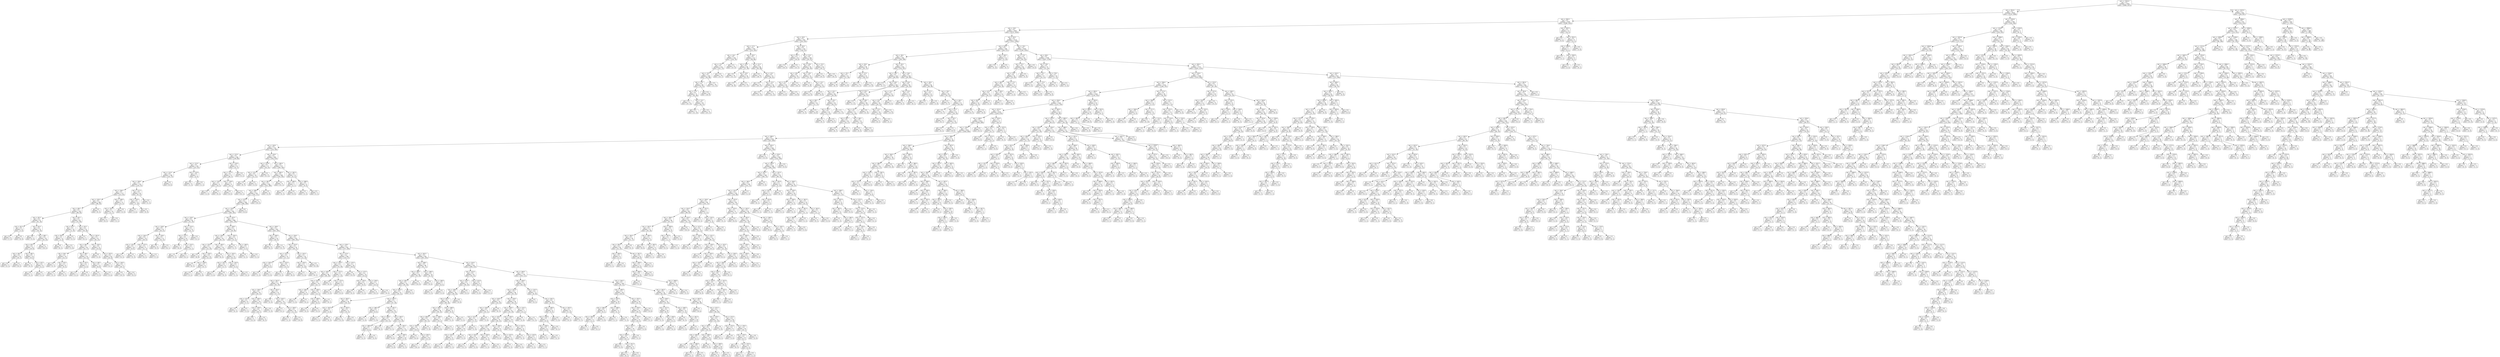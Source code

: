 digraph Tree {
node [shape=box, style="rounded", color="black", fontname=helvetica] ;
edge [fontname=helvetica] ;
0 [label="rain <= 1541.0\ngini = 0.5\nsamples = 3436\nvalue = [2680, 2675]"] ;
1 [label="rain <= 953.0\ngini = 0.5\nsamples = 2814\nvalue = [2514, 1868]"] ;
0 -> 1 [labeldistance=2.5, labelangle=45, headlabel="True"] ;
2 [label="rain <= 942.5\ngini = 0.5\nsamples = 2505\nvalue = [2288, 1622]"] ;
1 -> 2 ;
3 [label="rain <= 34.5\ngini = 0.5\nsamples = 2493\nvalue = [2272, 1620]"] ;
2 -> 3 ;
4 [label="rain <= 24.5\ngini = 0.5\nsamples = 383\nvalue = [359, 220]"] ;
3 -> 4 ;
5 [label="rain <= 17.5\ngini = 0.5\nsamples = 259\nvalue = [233, 165]"] ;
4 -> 5 ;
6 [label="rain <= 16.5\ngini = 0.5\nsamples = 142\nvalue = [134, 79]"] ;
5 -> 6 ;
7 [label="rain <= 15.5\ngini = 0.5\nsamples = 121\nvalue = [107, 75]"] ;
6 -> 7 ;
8 [label="rain <= 14.5\ngini = 0.5\nsamples = 105\nvalue = [92, 68]"] ;
7 -> 8 ;
9 [label="rain <= 13.5\ngini = 0.5\nsamples = 89\nvalue = [79, 55]"] ;
8 -> 9 ;
10 [label="rain <= 11.5\ngini = 0.5\nsamples = 71\nvalue = [61, 46]"] ;
9 -> 10 ;
11 [label="gini = 0.5\nsamples = 27\nvalue = [25, 15]"] ;
10 -> 11 ;
12 [label="rain <= 12.5\ngini = 0.5\nsamples = 44\nvalue = [36, 31]"] ;
10 -> 12 ;
13 [label="gini = 0.5\nsamples = 17\nvalue = [11, 14]"] ;
12 -> 13 ;
14 [label="gini = 0.5\nsamples = 27\nvalue = [25, 17]"] ;
12 -> 14 ;
15 [label="gini = 0.4\nsamples = 18\nvalue = [18, 9]"] ;
9 -> 15 ;
16 [label="gini = 0.5\nsamples = 16\nvalue = [13, 13]"] ;
8 -> 16 ;
17 [label="gini = 0.4\nsamples = 16\nvalue = [15, 7]"] ;
7 -> 17 ;
18 [label="gini = 0.2\nsamples = 21\nvalue = [27, 4]"] ;
6 -> 18 ;
19 [label="rain <= 20.5\ngini = 0.5\nsamples = 117\nvalue = [99, 86]"] ;
5 -> 19 ;
20 [label="rain <= 18.5\ngini = 0.5\nsamples = 48\nvalue = [37, 38]"] ;
19 -> 20 ;
21 [label="gini = 0.5\nsamples = 14\nvalue = [12, 11]"] ;
20 -> 21 ;
22 [label="rain <= 19.5\ngini = 0.5\nsamples = 34\nvalue = [25, 27]"] ;
20 -> 22 ;
23 [label="gini = 0.5\nsamples = 11\nvalue = [8, 10]"] ;
22 -> 23 ;
24 [label="gini = 0.5\nsamples = 23\nvalue = [17, 17]"] ;
22 -> 24 ;
25 [label="rain <= 21.5\ngini = 0.5\nsamples = 69\nvalue = [62, 48]"] ;
19 -> 25 ;
26 [label="gini = 0.4\nsamples = 16\nvalue = [18, 7]"] ;
25 -> 26 ;
27 [label="rain <= 22.5\ngini = 0.5\nsamples = 53\nvalue = [44, 41]"] ;
25 -> 27 ;
28 [label="gini = 0.5\nsamples = 23\nvalue = [20, 17]"] ;
27 -> 28 ;
29 [label="rain <= 23.5\ngini = 0.5\nsamples = 30\nvalue = [24, 24]"] ;
27 -> 29 ;
30 [label="gini = 0.5\nsamples = 15\nvalue = [12, 12]"] ;
29 -> 30 ;
31 [label="gini = 0.5\nsamples = 15\nvalue = [12, 12]"] ;
29 -> 31 ;
32 [label="rain <= 26.5\ngini = 0.4\nsamples = 124\nvalue = [126, 55]"] ;
4 -> 32 ;
33 [label="rain <= 25.5\ngini = 0.3\nsamples = 24\nvalue = [34, 8]"] ;
32 -> 33 ;
34 [label="gini = 0.2\nsamples = 11\nvalue = [19, 3]"] ;
33 -> 34 ;
35 [label="gini = 0.4\nsamples = 13\nvalue = [15, 5]"] ;
33 -> 35 ;
36 [label="rain <= 32.5\ngini = 0.4\nsamples = 100\nvalue = [92, 47]"] ;
32 -> 36 ;
37 [label="rain <= 29.5\ngini = 0.5\nsamples = 76\nvalue = [62, 40]"] ;
36 -> 37 ;
38 [label="rain <= 28.5\ngini = 0.4\nsamples = 43\nvalue = [41, 17]"] ;
37 -> 38 ;
39 [label="rain <= 27.5\ngini = 0.5\nsamples = 29\nvalue = [23, 14]"] ;
38 -> 39 ;
40 [label="gini = 0.5\nsamples = 13\nvalue = [9, 6]"] ;
39 -> 40 ;
41 [label="gini = 0.5\nsamples = 16\nvalue = [14, 8]"] ;
39 -> 41 ;
42 [label="gini = 0.2\nsamples = 14\nvalue = [18, 3]"] ;
38 -> 42 ;
43 [label="rain <= 30.5\ngini = 0.5\nsamples = 33\nvalue = [21, 23]"] ;
37 -> 43 ;
44 [label="gini = 0.5\nsamples = 10\nvalue = [5, 8]"] ;
43 -> 44 ;
45 [label="rain <= 31.5\ngini = 0.5\nsamples = 23\nvalue = [16, 15]"] ;
43 -> 45 ;
46 [label="gini = 0.5\nsamples = 15\nvalue = [12, 9]"] ;
45 -> 46 ;
47 [label="gini = 0.5\nsamples = 8\nvalue = [4, 6]"] ;
45 -> 47 ;
48 [label="rain <= 33.5\ngini = 0.3\nsamples = 24\nvalue = [30, 7]"] ;
36 -> 48 ;
49 [label="gini = 0.2\nsamples = 10\nvalue = [14, 2]"] ;
48 -> 49 ;
50 [label="gini = 0.4\nsamples = 14\nvalue = [16, 5]"] ;
48 -> 50 ;
51 [label="rain <= 65.5\ngini = 0.5\nsamples = 2110\nvalue = [1913, 1400]"] ;
3 -> 51 ;
52 [label="rain <= 63.5\ngini = 0.5\nsamples = 280\nvalue = [204, 217]"] ;
51 -> 52 ;
53 [label="rain <= 38.5\ngini = 0.5\nsamples = 265\nvalue = [199, 198]"] ;
52 -> 53 ;
54 [label="rain <= 36.5\ngini = 0.5\nsamples = 49\nvalue = [45, 31]"] ;
53 -> 54 ;
55 [label="rain <= 35.5\ngini = 0.5\nsamples = 22\nvalue = [17, 16]"] ;
54 -> 55 ;
56 [label="gini = 0.5\nsamples = 10\nvalue = [8, 7]"] ;
55 -> 56 ;
57 [label="gini = 0.5\nsamples = 12\nvalue = [9, 9]"] ;
55 -> 57 ;
58 [label="rain <= 37.5\ngini = 0.5\nsamples = 27\nvalue = [28, 15]"] ;
54 -> 58 ;
59 [label="gini = 0.5\nsamples = 13\nvalue = [11, 7]"] ;
58 -> 59 ;
60 [label="gini = 0.4\nsamples = 14\nvalue = [17, 8]"] ;
58 -> 60 ;
61 [label="rain <= 50.5\ngini = 0.5\nsamples = 216\nvalue = [154, 167]"] ;
53 -> 61 ;
62 [label="rain <= 39.5\ngini = 0.5\nsamples = 114\nvalue = [69, 99]"] ;
61 -> 62 ;
63 [label="gini = 0.3\nsamples = 9\nvalue = [2, 11]"] ;
62 -> 63 ;
64 [label="rain <= 44.5\ngini = 0.5\nsamples = 105\nvalue = [67, 88]"] ;
62 -> 64 ;
65 [label="rain <= 41.5\ngini = 0.5\nsamples = 46\nvalue = [39, 36]"] ;
64 -> 65 ;
66 [label="rain <= 40.5\ngini = 0.5\nsamples = 16\nvalue = [11, 13]"] ;
65 -> 66 ;
67 [label="gini = 0.5\nsamples = 6\nvalue = [5, 5]"] ;
66 -> 67 ;
68 [label="gini = 0.5\nsamples = 10\nvalue = [6, 8]"] ;
66 -> 68 ;
69 [label="rain <= 43.5\ngini = 0.5\nsamples = 30\nvalue = [28, 23]"] ;
65 -> 69 ;
70 [label="rain <= 42.5\ngini = 0.5\nsamples = 18\nvalue = [17, 12]"] ;
69 -> 70 ;
71 [label="gini = 0.5\nsamples = 9\nvalue = [9, 7]"] ;
70 -> 71 ;
72 [label="gini = 0.5\nsamples = 9\nvalue = [8, 5]"] ;
70 -> 72 ;
73 [label="gini = 0.5\nsamples = 12\nvalue = [11, 11]"] ;
69 -> 73 ;
74 [label="rain <= 45.5\ngini = 0.5\nsamples = 59\nvalue = [28, 52]"] ;
64 -> 74 ;
75 [label="gini = 0.3\nsamples = 11\nvalue = [3, 11]"] ;
74 -> 75 ;
76 [label="rain <= 49.5\ngini = 0.5\nsamples = 48\nvalue = [25, 41]"] ;
74 -> 76 ;
77 [label="rain <= 47.5\ngini = 0.5\nsamples = 37\nvalue = [21, 29]"] ;
76 -> 77 ;
78 [label="rain <= 46.5\ngini = 0.5\nsamples = 18\nvalue = [10, 17]"] ;
77 -> 78 ;
79 [label="gini = 0.5\nsamples = 9\nvalue = [6, 7]"] ;
78 -> 79 ;
80 [label="gini = 0.4\nsamples = 9\nvalue = [4, 10]"] ;
78 -> 80 ;
81 [label="rain <= 48.5\ngini = 0.5\nsamples = 19\nvalue = [11, 12]"] ;
77 -> 81 ;
82 [label="gini = 0.5\nsamples = 8\nvalue = [6, 4]"] ;
81 -> 82 ;
83 [label="gini = 0.5\nsamples = 11\nvalue = [5, 8]"] ;
81 -> 83 ;
84 [label="gini = 0.4\nsamples = 11\nvalue = [4, 12]"] ;
76 -> 84 ;
85 [label="rain <= 56.5\ngini = 0.5\nsamples = 102\nvalue = [85, 68]"] ;
61 -> 85 ;
86 [label="rain <= 54.5\ngini = 0.4\nsamples = 44\nvalue = [45, 20]"] ;
85 -> 86 ;
87 [label="rain <= 53.5\ngini = 0.5\nsamples = 33\nvalue = [28, 16]"] ;
86 -> 87 ;
88 [label="rain <= 52.5\ngini = 0.4\nsamples = 26\nvalue = [24, 12]"] ;
87 -> 88 ;
89 [label="rain <= 51.5\ngini = 0.5\nsamples = 16\nvalue = [11, 8]"] ;
88 -> 89 ;
90 [label="gini = 0.5\nsamples = 9\nvalue = [6, 5]"] ;
89 -> 90 ;
91 [label="gini = 0.5\nsamples = 7\nvalue = [5, 3]"] ;
89 -> 91 ;
92 [label="gini = 0.4\nsamples = 10\nvalue = [13, 4]"] ;
88 -> 92 ;
93 [label="gini = 0.5\nsamples = 7\nvalue = [4, 4]"] ;
87 -> 93 ;
94 [label="rain <= 55.5\ngini = 0.3\nsamples = 11\nvalue = [17, 4]"] ;
86 -> 94 ;
95 [label="gini = 0.4\nsamples = 6\nvalue = [9, 3]"] ;
94 -> 95 ;
96 [label="gini = 0.2\nsamples = 5\nvalue = [8, 1]"] ;
94 -> 96 ;
97 [label="rain <= 58.5\ngini = 0.5\nsamples = 58\nvalue = [40, 48]"] ;
85 -> 97 ;
98 [label="rain <= 57.5\ngini = 0.4\nsamples = 13\nvalue = [6, 15]"] ;
97 -> 98 ;
99 [label="gini = 0.4\nsamples = 7\nvalue = [3, 7]"] ;
98 -> 99 ;
100 [label="gini = 0.4\nsamples = 6\nvalue = [3, 8]"] ;
98 -> 100 ;
101 [label="rain <= 59.5\ngini = 0.5\nsamples = 45\nvalue = [34, 33]"] ;
97 -> 101 ;
102 [label="gini = 0.5\nsamples = 8\nvalue = [5, 7]"] ;
101 -> 102 ;
103 [label="rain <= 60.5\ngini = 0.5\nsamples = 37\nvalue = [29, 26]"] ;
101 -> 103 ;
104 [label="gini = 0.5\nsamples = 12\nvalue = [11, 7]"] ;
103 -> 104 ;
105 [label="rain <= 61.5\ngini = 0.5\nsamples = 25\nvalue = [18, 19]"] ;
103 -> 105 ;
106 [label="gini = 0.5\nsamples = 9\nvalue = [6, 7]"] ;
105 -> 106 ;
107 [label="rain <= 62.5\ngini = 0.5\nsamples = 16\nvalue = [12, 12]"] ;
105 -> 107 ;
108 [label="gini = 0.5\nsamples = 5\nvalue = [4, 3]"] ;
107 -> 108 ;
109 [label="gini = 0.5\nsamples = 11\nvalue = [8, 9]"] ;
107 -> 109 ;
110 [label="rain <= 64.5\ngini = 0.3\nsamples = 15\nvalue = [5, 19]"] ;
52 -> 110 ;
111 [label="gini = 0.4\nsamples = 11\nvalue = [5, 12]"] ;
110 -> 111 ;
112 [label="gini = 0.0\nsamples = 4\nvalue = [0, 7]"] ;
110 -> 112 ;
113 [label="rain <= 74.5\ngini = 0.5\nsamples = 1830\nvalue = [1709, 1183]"] ;
51 -> 113 ;
114 [label="rain <= 73.5\ngini = 0.4\nsamples = 62\nvalue = [62, 24]"] ;
113 -> 114 ;
115 [label="rain <= 72.5\ngini = 0.4\nsamples = 58\nvalue = [58, 24]"] ;
114 -> 115 ;
116 [label="rain <= 70.5\ngini = 0.4\nsamples = 50\nvalue = [53, 20]"] ;
115 -> 116 ;
117 [label="rain <= 68.5\ngini = 0.4\nsamples = 38\nvalue = [39, 18]"] ;
116 -> 117 ;
118 [label="rain <= 67.5\ngini = 0.4\nsamples = 23\nvalue = [26, 11]"] ;
117 -> 118 ;
119 [label="rain <= 66.5\ngini = 0.4\nsamples = 19\nvalue = [21, 9]"] ;
118 -> 119 ;
120 [label="gini = 0.4\nsamples = 11\nvalue = [12, 5]"] ;
119 -> 120 ;
121 [label="gini = 0.4\nsamples = 8\nvalue = [9, 4]"] ;
119 -> 121 ;
122 [label="gini = 0.4\nsamples = 4\nvalue = [5, 2]"] ;
118 -> 122 ;
123 [label="rain <= 69.5\ngini = 0.5\nsamples = 15\nvalue = [13, 7]"] ;
117 -> 123 ;
124 [label="gini = 0.5\nsamples = 7\nvalue = [7, 4]"] ;
123 -> 124 ;
125 [label="gini = 0.4\nsamples = 8\nvalue = [6, 3]"] ;
123 -> 125 ;
126 [label="rain <= 71.5\ngini = 0.2\nsamples = 12\nvalue = [14, 2]"] ;
116 -> 126 ;
127 [label="gini = 0.0\nsamples = 3\nvalue = [3, 0]"] ;
126 -> 127 ;
128 [label="gini = 0.3\nsamples = 9\nvalue = [11, 2]"] ;
126 -> 128 ;
129 [label="gini = 0.5\nsamples = 8\nvalue = [5, 4]"] ;
115 -> 129 ;
130 [label="gini = 0.0\nsamples = 4\nvalue = [4, 0]"] ;
114 -> 130 ;
131 [label="rain <= 80.5\ngini = 0.5\nsamples = 1768\nvalue = [1647, 1159]"] ;
113 -> 131 ;
132 [label="rain <= 78.5\ngini = 0.5\nsamples = 37\nvalue = [23, 34]"] ;
131 -> 132 ;
133 [label="rain <= 75.5\ngini = 0.5\nsamples = 27\nvalue = [22, 21]"] ;
132 -> 133 ;
134 [label="gini = 0.5\nsamples = 9\nvalue = [7, 6]"] ;
133 -> 134 ;
135 [label="rain <= 77.0\ngini = 0.5\nsamples = 18\nvalue = [15, 15]"] ;
133 -> 135 ;
136 [label="gini = 0.5\nsamples = 10\nvalue = [9, 9]"] ;
135 -> 136 ;
137 [label="gini = 0.5\nsamples = 8\nvalue = [6, 6]"] ;
135 -> 137 ;
138 [label="rain <= 79.5\ngini = 0.1\nsamples = 10\nvalue = [1, 13]"] ;
132 -> 138 ;
139 [label="gini = 0.0\nsamples = 5\nvalue = [0, 7]"] ;
138 -> 139 ;
140 [label="gini = 0.2\nsamples = 5\nvalue = [1, 6]"] ;
138 -> 140 ;
141 [label="rain <= 565.5\ngini = 0.5\nsamples = 1731\nvalue = [1624, 1125]"] ;
131 -> 141 ;
142 [label="rain <= 519.5\ngini = 0.5\nsamples = 1304\nvalue = [1253, 826]"] ;
141 -> 142 ;
143 [label="rain <= 506.0\ngini = 0.5\nsamples = 1231\nvalue = [1166, 797]"] ;
142 -> 143 ;
144 [label="rain <= 493.5\ngini = 0.5\nsamples = 1202\nvalue = [1150, 763]"] ;
143 -> 144 ;
145 [label="rain <= 416.5\ngini = 0.5\nsamples = 1183\nvalue = [1115, 759]"] ;
144 -> 145 ;
146 [label="rain <= 411.0\ngini = 0.5\nsamples = 1070\nvalue = [1030, 674]"] ;
145 -> 146 ;
147 [label="rain <= 409.5\ngini = 0.5\nsamples = 1053\nvalue = [1002, 669]"] ;
146 -> 147 ;
148 [label="rain <= 376.0\ngini = 0.5\nsamples = 1051\nvalue = [1002, 664]"] ;
147 -> 148 ;
149 [label="rain <= 289.5\ngini = 0.5\nsamples = 976\nvalue = [937, 604]"] ;
148 -> 149 ;
150 [label="rain <= 120.5\ngini = 0.5\nsamples = 770\nvalue = [714, 500]"] ;
149 -> 150 ;
151 [label="rain <= 115.5\ngini = 0.5\nsamples = 166\nvalue = [158, 86]"] ;
150 -> 151 ;
152 [label="rain <= 113.5\ngini = 0.5\nsamples = 145\nvalue = [127, 81]"] ;
151 -> 152 ;
153 [label="rain <= 112.5\ngini = 0.5\nsamples = 138\nvalue = [125, 75]"] ;
152 -> 153 ;
154 [label="rain <= 109.5\ngini = 0.5\nsamples = 133\nvalue = [119, 75]"] ;
153 -> 154 ;
155 [label="rain <= 106.5\ngini = 0.5\nsamples = 117\nvalue = [111, 62]"] ;
154 -> 155 ;
156 [label="rain <= 105.5\ngini = 0.5\nsamples = 106\nvalue = [98, 59]"] ;
155 -> 156 ;
157 [label="rain <= 89.5\ngini = 0.5\nsamples = 103\nvalue = [98, 56]"] ;
156 -> 157 ;
158 [label="rain <= 82.5\ngini = 0.4\nsamples = 41\nvalue = [41, 16]"] ;
157 -> 158 ;
159 [label="rain <= 81.5\ngini = 0.5\nsamples = 8\nvalue = [7, 6]"] ;
158 -> 159 ;
160 [label="gini = 0.3\nsamples = 6\nvalue = [7, 2]"] ;
159 -> 160 ;
161 [label="gini = 0.0\nsamples = 2\nvalue = [0, 4]"] ;
159 -> 161 ;
162 [label="rain <= 83.5\ngini = 0.4\nsamples = 33\nvalue = [34, 10]"] ;
158 -> 162 ;
163 [label="gini = 0.0\nsamples = 3\nvalue = [5, 0]"] ;
162 -> 163 ;
164 [label="rain <= 88.5\ngini = 0.4\nsamples = 30\nvalue = [29, 10]"] ;
162 -> 164 ;
165 [label="rain <= 85.5\ngini = 0.4\nsamples = 22\nvalue = [19, 8]"] ;
164 -> 165 ;
166 [label="rain <= 84.5\ngini = 0.4\nsamples = 10\nvalue = [10, 3]"] ;
165 -> 166 ;
167 [label="gini = 0.4\nsamples = 2\nvalue = [2, 1]"] ;
166 -> 167 ;
168 [label="gini = 0.3\nsamples = 8\nvalue = [8, 2]"] ;
166 -> 168 ;
169 [label="rain <= 86.5\ngini = 0.5\nsamples = 12\nvalue = [9, 5]"] ;
165 -> 169 ;
170 [label="gini = 0.5\nsamples = 6\nvalue = [4, 3]"] ;
169 -> 170 ;
171 [label="rain <= 87.5\ngini = 0.4\nsamples = 6\nvalue = [5, 2]"] ;
169 -> 171 ;
172 [label="gini = 0.4\nsamples = 2\nvalue = [2, 1]"] ;
171 -> 172 ;
173 [label="gini = 0.4\nsamples = 4\nvalue = [3, 1]"] ;
171 -> 173 ;
174 [label="gini = 0.3\nsamples = 8\nvalue = [10, 2]"] ;
164 -> 174 ;
175 [label="rain <= 92.5\ngini = 0.5\nsamples = 62\nvalue = [57, 40]"] ;
157 -> 175 ;
176 [label="rain <= 91.5\ngini = 0.3\nsamples = 10\nvalue = [3, 14]"] ;
175 -> 176 ;
177 [label="rain <= 90.5\ngini = 0.2\nsamples = 6\nvalue = [1, 9]"] ;
176 -> 177 ;
178 [label="gini = 0.0\nsamples = 1\nvalue = [0, 1]"] ;
177 -> 178 ;
179 [label="gini = 0.2\nsamples = 5\nvalue = [1, 8]"] ;
177 -> 179 ;
180 [label="gini = 0.4\nsamples = 4\nvalue = [2, 5]"] ;
176 -> 180 ;
181 [label="rain <= 93.5\ngini = 0.4\nsamples = 52\nvalue = [54, 26]"] ;
175 -> 181 ;
182 [label="gini = 0.2\nsamples = 5\nvalue = [9, 1]"] ;
181 -> 182 ;
183 [label="rain <= 101.0\ngini = 0.5\nsamples = 47\nvalue = [45, 25]"] ;
181 -> 183 ;
184 [label="rain <= 96.5\ngini = 0.5\nsamples = 26\nvalue = [22, 17]"] ;
183 -> 184 ;
185 [label="rain <= 94.5\ngini = 0.4\nsamples = 10\nvalue = [12, 5]"] ;
184 -> 185 ;
186 [label="gini = 0.5\nsamples = 2\nvalue = [3, 3]"] ;
185 -> 186 ;
187 [label="rain <= 95.5\ngini = 0.3\nsamples = 8\nvalue = [9, 2]"] ;
185 -> 187 ;
188 [label="gini = 0.3\nsamples = 4\nvalue = [5, 1]"] ;
187 -> 188 ;
189 [label="gini = 0.3\nsamples = 4\nvalue = [4, 1]"] ;
187 -> 189 ;
190 [label="rain <= 98.5\ngini = 0.5\nsamples = 16\nvalue = [10, 12]"] ;
184 -> 190 ;
191 [label="rain <= 97.5\ngini = 0.4\nsamples = 5\nvalue = [2, 4]"] ;
190 -> 191 ;
192 [label="gini = 0.5\nsamples = 3\nvalue = [2, 2]"] ;
191 -> 192 ;
193 [label="gini = 0.0\nsamples = 2\nvalue = [0, 2]"] ;
191 -> 193 ;
194 [label="rain <= 99.5\ngini = 0.5\nsamples = 11\nvalue = [8, 8]"] ;
190 -> 194 ;
195 [label="gini = 0.5\nsamples = 4\nvalue = [3, 2]"] ;
194 -> 195 ;
196 [label="gini = 0.5\nsamples = 7\nvalue = [5, 6]"] ;
194 -> 196 ;
197 [label="rain <= 102.5\ngini = 0.4\nsamples = 21\nvalue = [23, 8]"] ;
183 -> 197 ;
198 [label="gini = 0.0\nsamples = 1\nvalue = [1, 0]"] ;
197 -> 198 ;
199 [label="rain <= 103.5\ngini = 0.4\nsamples = 20\nvalue = [22, 8]"] ;
197 -> 199 ;
200 [label="gini = 0.4\nsamples = 3\nvalue = [2, 1]"] ;
199 -> 200 ;
201 [label="rain <= 104.5\ngini = 0.4\nsamples = 17\nvalue = [20, 7]"] ;
199 -> 201 ;
202 [label="gini = 0.4\nsamples = 11\nvalue = [14, 5]"] ;
201 -> 202 ;
203 [label="gini = 0.4\nsamples = 6\nvalue = [6, 2]"] ;
201 -> 203 ;
204 [label="gini = 0.0\nsamples = 3\nvalue = [0, 3]"] ;
156 -> 204 ;
205 [label="rain <= 108.5\ngini = 0.3\nsamples = 11\nvalue = [13, 3]"] ;
155 -> 205 ;
206 [label="rain <= 107.5\ngini = 0.3\nsamples = 10\nvalue = [11, 3]"] ;
205 -> 206 ;
207 [label="gini = 0.3\nsamples = 6\nvalue = [8, 2]"] ;
206 -> 207 ;
208 [label="gini = 0.4\nsamples = 4\nvalue = [3, 1]"] ;
206 -> 208 ;
209 [label="gini = 0.0\nsamples = 1\nvalue = [2, 0]"] ;
205 -> 209 ;
210 [label="rain <= 111.5\ngini = 0.5\nsamples = 16\nvalue = [8, 13]"] ;
154 -> 210 ;
211 [label="rain <= 110.5\ngini = 0.5\nsamples = 13\nvalue = [7, 10]"] ;
210 -> 211 ;
212 [label="gini = 0.4\nsamples = 7\nvalue = [3, 6]"] ;
211 -> 212 ;
213 [label="gini = 0.5\nsamples = 6\nvalue = [4, 4]"] ;
211 -> 213 ;
214 [label="gini = 0.4\nsamples = 3\nvalue = [1, 3]"] ;
210 -> 214 ;
215 [label="gini = 0.0\nsamples = 5\nvalue = [6, 0]"] ;
153 -> 215 ;
216 [label="rain <= 114.5\ngini = 0.4\nsamples = 7\nvalue = [2, 6]"] ;
152 -> 216 ;
217 [label="gini = 0.4\nsamples = 4\nvalue = [1, 3]"] ;
216 -> 217 ;
218 [label="gini = 0.4\nsamples = 3\nvalue = [1, 3]"] ;
216 -> 218 ;
219 [label="rain <= 119.5\ngini = 0.2\nsamples = 21\nvalue = [31, 5]"] ;
151 -> 219 ;
220 [label="rain <= 117.5\ngini = 0.2\nsamples = 17\nvalue = [26, 3]"] ;
219 -> 220 ;
221 [label="rain <= 116.5\ngini = 0.3\nsamples = 8\nvalue = [10, 2]"] ;
220 -> 221 ;
222 [label="gini = 0.0\nsamples = 1\nvalue = [1, 0]"] ;
221 -> 222 ;
223 [label="gini = 0.3\nsamples = 7\nvalue = [9, 2]"] ;
221 -> 223 ;
224 [label="rain <= 118.5\ngini = 0.1\nsamples = 9\nvalue = [16, 1]"] ;
220 -> 224 ;
225 [label="gini = 0.0\nsamples = 3\nvalue = [4, 0]"] ;
224 -> 225 ;
226 [label="gini = 0.1\nsamples = 6\nvalue = [12, 1]"] ;
224 -> 226 ;
227 [label="gini = 0.4\nsamples = 4\nvalue = [5, 2]"] ;
219 -> 227 ;
228 [label="rain <= 124.5\ngini = 0.5\nsamples = 604\nvalue = [556, 414]"] ;
150 -> 228 ;
229 [label="rain <= 123.0\ngini = 0.5\nsamples = 27\nvalue = [16, 22]"] ;
228 -> 229 ;
230 [label="rain <= 121.5\ngini = 0.5\nsamples = 18\nvalue = [12, 11]"] ;
229 -> 230 ;
231 [label="gini = 0.5\nsamples = 12\nvalue = [9, 7]"] ;
230 -> 231 ;
232 [label="gini = 0.5\nsamples = 6\nvalue = [3, 4]"] ;
230 -> 232 ;
233 [label="gini = 0.4\nsamples = 9\nvalue = [4, 11]"] ;
229 -> 233 ;
234 [label="rain <= 283.5\ngini = 0.5\nsamples = 577\nvalue = [540, 392]"] ;
228 -> 234 ;
235 [label="rain <= 282.5\ngini = 0.5\nsamples = 564\nvalue = [534, 381]"] ;
234 -> 235 ;
236 [label="rain <= 281.5\ngini = 0.5\nsamples = 558\nvalue = [523, 380]"] ;
235 -> 236 ;
237 [label="rain <= 280.5\ngini = 0.5\nsamples = 552\nvalue = [520, 371]"] ;
236 -> 237 ;
238 [label="rain <= 277.5\ngini = 0.5\nsamples = 546\nvalue = [506, 369]"] ;
237 -> 238 ;
239 [label="rain <= 134.5\ngini = 0.5\nsamples = 542\nvalue = [506, 363]"] ;
238 -> 239 ;
240 [label="rain <= 130.5\ngini = 0.4\nsamples = 44\nvalue = [51, 24]"] ;
239 -> 240 ;
241 [label="rain <= 128.5\ngini = 0.5\nsamples = 32\nvalue = [30, 21]"] ;
240 -> 241 ;
242 [label="rain <= 126.5\ngini = 0.4\nsamples = 19\nvalue = [20, 9]"] ;
241 -> 242 ;
243 [label="rain <= 125.5\ngini = 0.5\nsamples = 10\nvalue = [9, 6]"] ;
242 -> 243 ;
244 [label="gini = 0.5\nsamples = 4\nvalue = [4, 3]"] ;
243 -> 244 ;
245 [label="gini = 0.5\nsamples = 6\nvalue = [5, 3]"] ;
243 -> 245 ;
246 [label="rain <= 127.5\ngini = 0.3\nsamples = 9\nvalue = [11, 3]"] ;
242 -> 246 ;
247 [label="gini = 0.3\nsamples = 4\nvalue = [4, 1]"] ;
246 -> 247 ;
248 [label="gini = 0.3\nsamples = 5\nvalue = [7, 2]"] ;
246 -> 248 ;
249 [label="rain <= 129.5\ngini = 0.5\nsamples = 13\nvalue = [10, 12]"] ;
241 -> 249 ;
250 [label="gini = 0.5\nsamples = 6\nvalue = [4, 5]"] ;
249 -> 250 ;
251 [label="gini = 0.5\nsamples = 7\nvalue = [6, 7]"] ;
249 -> 251 ;
252 [label="rain <= 133.5\ngini = 0.2\nsamples = 12\nvalue = [21, 3]"] ;
240 -> 252 ;
253 [label="rain <= 131.5\ngini = 0.2\nsamples = 10\nvalue = [19, 2]"] ;
252 -> 253 ;
254 [label="gini = 0.0\nsamples = 3\nvalue = [6, 0]"] ;
253 -> 254 ;
255 [label="rain <= 132.5\ngini = 0.2\nsamples = 7\nvalue = [13, 2]"] ;
253 -> 255 ;
256 [label="gini = 0.2\nsamples = 4\nvalue = [7, 1]"] ;
255 -> 256 ;
257 [label="gini = 0.2\nsamples = 3\nvalue = [6, 1]"] ;
255 -> 257 ;
258 [label="gini = 0.4\nsamples = 2\nvalue = [2, 1]"] ;
252 -> 258 ;
259 [label="rain <= 147.5\ngini = 0.5\nsamples = 498\nvalue = [455, 339]"] ;
239 -> 259 ;
260 [label="rain <= 144.5\ngini = 0.5\nsamples = 51\nvalue = [30, 44]"] ;
259 -> 260 ;
261 [label="rain <= 139.5\ngini = 0.5\nsamples = 42\nvalue = [26, 33]"] ;
260 -> 261 ;
262 [label="rain <= 135.5\ngini = 0.5\nsamples = 23\nvalue = [12, 20]"] ;
261 -> 262 ;
263 [label="gini = 0.5\nsamples = 11\nvalue = [8, 8]"] ;
262 -> 263 ;
264 [label="rain <= 136.5\ngini = 0.4\nsamples = 12\nvalue = [4, 12]"] ;
262 -> 264 ;
265 [label="gini = 0.0\nsamples = 3\nvalue = [0, 5]"] ;
264 -> 265 ;
266 [label="rain <= 138.0\ngini = 0.5\nsamples = 9\nvalue = [4, 7]"] ;
264 -> 266 ;
267 [label="gini = 0.4\nsamples = 3\nvalue = [3, 1]"] ;
266 -> 267 ;
268 [label="gini = 0.2\nsamples = 6\nvalue = [1, 6]"] ;
266 -> 268 ;
269 [label="rain <= 140.5\ngini = 0.5\nsamples = 19\nvalue = [14, 13]"] ;
261 -> 269 ;
270 [label="gini = 0.4\nsamples = 4\nvalue = [6, 2]"] ;
269 -> 270 ;
271 [label="rain <= 142.5\ngini = 0.5\nsamples = 15\nvalue = [8, 11]"] ;
269 -> 271 ;
272 [label="rain <= 141.5\ngini = 0.4\nsamples = 8\nvalue = [3, 7]"] ;
271 -> 272 ;
273 [label="gini = 0.5\nsamples = 7\nvalue = [3, 4]"] ;
272 -> 273 ;
274 [label="gini = 0.0\nsamples = 1\nvalue = [0, 3]"] ;
272 -> 274 ;
275 [label="rain <= 143.5\ngini = 0.5\nsamples = 7\nvalue = [5, 4]"] ;
271 -> 275 ;
276 [label="gini = 0.5\nsamples = 2\nvalue = [1, 1]"] ;
275 -> 276 ;
277 [label="gini = 0.5\nsamples = 5\nvalue = [4, 3]"] ;
275 -> 277 ;
278 [label="rain <= 145.5\ngini = 0.4\nsamples = 9\nvalue = [4, 11]"] ;
260 -> 278 ;
279 [label="gini = 0.2\nsamples = 4\nvalue = [1, 7]"] ;
278 -> 279 ;
280 [label="rain <= 146.5\ngini = 0.5\nsamples = 5\nvalue = [3, 4]"] ;
278 -> 280 ;
281 [label="gini = 0.4\nsamples = 2\nvalue = [2, 1]"] ;
280 -> 281 ;
282 [label="gini = 0.4\nsamples = 3\nvalue = [1, 3]"] ;
280 -> 282 ;
283 [label="rain <= 149.5\ngini = 0.5\nsamples = 447\nvalue = [425, 295]"] ;
259 -> 283 ;
284 [label="rain <= 148.5\ngini = 0.3\nsamples = 16\nvalue = [20, 4]"] ;
283 -> 284 ;
285 [label="gini = 0.2\nsamples = 6\nvalue = [9, 1]"] ;
284 -> 285 ;
286 [label="gini = 0.3\nsamples = 10\nvalue = [11, 3]"] ;
284 -> 286 ;
287 [label="rain <= 156.5\ngini = 0.5\nsamples = 431\nvalue = [405, 291]"] ;
283 -> 287 ;
288 [label="rain <= 153.5\ngini = 0.5\nsamples = 34\nvalue = [28, 31]"] ;
287 -> 288 ;
289 [label="rain <= 151.5\ngini = 0.5\nsamples = 15\nvalue = [17, 11]"] ;
288 -> 289 ;
290 [label="rain <= 150.5\ngini = 0.5\nsamples = 6\nvalue = [4, 6]"] ;
289 -> 290 ;
291 [label="gini = 0.4\nsamples = 3\nvalue = [1, 2]"] ;
290 -> 291 ;
292 [label="gini = 0.5\nsamples = 3\nvalue = [3, 4]"] ;
290 -> 292 ;
293 [label="rain <= 152.5\ngini = 0.4\nsamples = 9\nvalue = [13, 5]"] ;
289 -> 293 ;
294 [label="gini = 0.5\nsamples = 4\nvalue = [5, 3]"] ;
293 -> 294 ;
295 [label="gini = 0.3\nsamples = 5\nvalue = [8, 2]"] ;
293 -> 295 ;
296 [label="rain <= 155.5\ngini = 0.5\nsamples = 19\nvalue = [11, 20]"] ;
288 -> 296 ;
297 [label="rain <= 154.5\ngini = 0.3\nsamples = 8\nvalue = [2, 10]"] ;
296 -> 297 ;
298 [label="gini = 0.3\nsamples = 7\nvalue = [2, 9]"] ;
297 -> 298 ;
299 [label="gini = 0.0\nsamples = 1\nvalue = [0, 1]"] ;
297 -> 299 ;
300 [label="gini = 0.5\nsamples = 11\nvalue = [9, 10]"] ;
296 -> 300 ;
301 [label="rain <= 179.5\ngini = 0.5\nsamples = 397\nvalue = [377, 260]"] ;
287 -> 301 ;
302 [label="rain <= 173.5\ngini = 0.4\nsamples = 106\nvalue = [110, 57]"] ;
301 -> 302 ;
303 [label="rain <= 170.5\ngini = 0.5\nsamples = 77\nvalue = [72, 49]"] ;
302 -> 303 ;
304 [label="rain <= 165.5\ngini = 0.5\nsamples = 66\nvalue = [65, 36]"] ;
303 -> 304 ;
305 [label="rain <= 161.5\ngini = 0.5\nsamples = 47\nvalue = [43, 29]"] ;
304 -> 305 ;
306 [label="rain <= 158.5\ngini = 0.4\nsamples = 24\nvalue = [26, 12]"] ;
305 -> 306 ;
307 [label="rain <= 157.5\ngini = 0.5\nsamples = 8\nvalue = [7, 5]"] ;
306 -> 307 ;
308 [label="gini = 0.5\nsamples = 5\nvalue = [4, 3]"] ;
307 -> 308 ;
309 [label="gini = 0.5\nsamples = 3\nvalue = [3, 2]"] ;
307 -> 309 ;
310 [label="rain <= 160.5\ngini = 0.4\nsamples = 16\nvalue = [19, 7]"] ;
306 -> 310 ;
311 [label="rain <= 159.5\ngini = 0.4\nsamples = 15\nvalue = [18, 7]"] ;
310 -> 311 ;
312 [label="gini = 0.4\nsamples = 9\nvalue = [12, 4]"] ;
311 -> 312 ;
313 [label="gini = 0.4\nsamples = 6\nvalue = [6, 3]"] ;
311 -> 313 ;
314 [label="gini = 0.0\nsamples = 1\nvalue = [1, 0]"] ;
310 -> 314 ;
315 [label="rain <= 162.5\ngini = 0.5\nsamples = 23\nvalue = [17, 17]"] ;
305 -> 315 ;
316 [label="gini = 0.4\nsamples = 4\nvalue = [2, 4]"] ;
315 -> 316 ;
317 [label="rain <= 163.5\ngini = 0.5\nsamples = 19\nvalue = [15, 13]"] ;
315 -> 317 ;
318 [label="gini = 0.3\nsamples = 3\nvalue = [4, 1]"] ;
317 -> 318 ;
319 [label="rain <= 164.5\ngini = 0.5\nsamples = 16\nvalue = [11, 12]"] ;
317 -> 319 ;
320 [label="gini = 0.4\nsamples = 3\nvalue = [1, 3]"] ;
319 -> 320 ;
321 [label="gini = 0.5\nsamples = 13\nvalue = [10, 9]"] ;
319 -> 321 ;
322 [label="rain <= 167.5\ngini = 0.4\nsamples = 19\nvalue = [22, 7]"] ;
304 -> 322 ;
323 [label="rain <= 166.5\ngini = 0.3\nsamples = 8\nvalue = [10, 2]"] ;
322 -> 323 ;
324 [label="gini = 0.0\nsamples = 1\nvalue = [1, 0]"] ;
323 -> 324 ;
325 [label="gini = 0.3\nsamples = 7\nvalue = [9, 2]"] ;
323 -> 325 ;
326 [label="rain <= 169.5\ngini = 0.4\nsamples = 11\nvalue = [12, 5]"] ;
322 -> 326 ;
327 [label="rain <= 168.5\ngini = 0.4\nsamples = 8\nvalue = [8, 4]"] ;
326 -> 327 ;
328 [label="gini = 0.4\nsamples = 4\nvalue = [4, 2]"] ;
327 -> 328 ;
329 [label="gini = 0.4\nsamples = 4\nvalue = [4, 2]"] ;
327 -> 329 ;
330 [label="gini = 0.3\nsamples = 3\nvalue = [4, 1]"] ;
326 -> 330 ;
331 [label="rain <= 171.5\ngini = 0.5\nsamples = 11\nvalue = [7, 13]"] ;
303 -> 331 ;
332 [label="gini = 0.0\nsamples = 2\nvalue = [0, 5]"] ;
331 -> 332 ;
333 [label="rain <= 172.5\ngini = 0.5\nsamples = 9\nvalue = [7, 8]"] ;
331 -> 333 ;
334 [label="gini = 0.5\nsamples = 4\nvalue = [3, 4]"] ;
333 -> 334 ;
335 [label="gini = 0.5\nsamples = 5\nvalue = [4, 4]"] ;
333 -> 335 ;
336 [label="rain <= 175.5\ngini = 0.3\nsamples = 29\nvalue = [38, 8]"] ;
302 -> 336 ;
337 [label="gini = 0.0\nsamples = 10\nvalue = [15, 0]"] ;
336 -> 337 ;
338 [label="rain <= 177.5\ngini = 0.4\nsamples = 19\nvalue = [23, 8]"] ;
336 -> 338 ;
339 [label="rain <= 176.5\ngini = 0.4\nsamples = 8\nvalue = [9, 4]"] ;
338 -> 339 ;
340 [label="gini = 0.4\nsamples = 3\nvalue = [4, 2]"] ;
339 -> 340 ;
341 [label="gini = 0.4\nsamples = 5\nvalue = [5, 2]"] ;
339 -> 341 ;
342 [label="rain <= 178.5\ngini = 0.3\nsamples = 11\nvalue = [14, 4]"] ;
338 -> 342 ;
343 [label="gini = 0.3\nsamples = 8\nvalue = [10, 2]"] ;
342 -> 343 ;
344 [label="gini = 0.4\nsamples = 3\nvalue = [4, 2]"] ;
342 -> 344 ;
345 [label="rain <= 201.5\ngini = 0.5\nsamples = 291\nvalue = [267, 203]"] ;
301 -> 345 ;
346 [label="rain <= 198.5\ngini = 0.5\nsamples = 69\nvalue = [61, 71]"] ;
345 -> 346 ;
347 [label="rain <= 196.5\ngini = 0.5\nsamples = 59\nvalue = [55, 56]"] ;
346 -> 347 ;
348 [label="rain <= 195.5\ngini = 0.5\nsamples = 55\nvalue = [45, 56]"] ;
347 -> 348 ;
349 [label="rain <= 185.0\ngini = 0.5\nsamples = 53\nvalue = [45, 51]"] ;
348 -> 349 ;
350 [label="rain <= 182.5\ngini = 0.5\nsamples = 16\nvalue = [18, 12]"] ;
349 -> 350 ;
351 [label="rain <= 181.0\ngini = 0.4\nsamples = 7\nvalue = [3, 8]"] ;
350 -> 351 ;
352 [label="gini = 0.5\nsamples = 5\nvalue = [3, 5]"] ;
351 -> 352 ;
353 [label="gini = 0.0\nsamples = 2\nvalue = [0, 3]"] ;
351 -> 353 ;
354 [label="rain <= 183.5\ngini = 0.3\nsamples = 9\nvalue = [15, 4]"] ;
350 -> 354 ;
355 [label="gini = 0.4\nsamples = 8\nvalue = [13, 4]"] ;
354 -> 355 ;
356 [label="gini = 0.0\nsamples = 1\nvalue = [2, 0]"] ;
354 -> 356 ;
357 [label="rain <= 187.5\ngini = 0.5\nsamples = 37\nvalue = [27, 39]"] ;
349 -> 357 ;
358 [label="rain <= 186.5\ngini = 0.4\nsamples = 5\nvalue = [4, 8]"] ;
357 -> 358 ;
359 [label="gini = 0.5\nsamples = 3\nvalue = [3, 4]"] ;
358 -> 359 ;
360 [label="gini = 0.3\nsamples = 2\nvalue = [1, 4]"] ;
358 -> 360 ;
361 [label="rain <= 191.5\ngini = 0.5\nsamples = 32\nvalue = [23, 31]"] ;
357 -> 361 ;
362 [label="rain <= 190.5\ngini = 0.5\nsamples = 12\nvalue = [10, 11]"] ;
361 -> 362 ;
363 [label="rain <= 189.0\ngini = 0.5\nsamples = 7\nvalue = [4, 6]"] ;
362 -> 363 ;
364 [label="gini = 0.5\nsamples = 4\nvalue = [2, 2]"] ;
363 -> 364 ;
365 [label="gini = 0.4\nsamples = 3\nvalue = [2, 4]"] ;
363 -> 365 ;
366 [label="gini = 0.5\nsamples = 5\nvalue = [6, 5]"] ;
362 -> 366 ;
367 [label="rain <= 192.5\ngini = 0.5\nsamples = 20\nvalue = [13, 20]"] ;
361 -> 367 ;
368 [label="gini = 0.4\nsamples = 3\nvalue = [2, 5]"] ;
367 -> 368 ;
369 [label="rain <= 193.5\ngini = 0.5\nsamples = 17\nvalue = [11, 15]"] ;
367 -> 369 ;
370 [label="gini = 0.5\nsamples = 5\nvalue = [4, 6]"] ;
369 -> 370 ;
371 [label="rain <= 194.5\ngini = 0.5\nsamples = 12\nvalue = [7, 9]"] ;
369 -> 371 ;
372 [label="gini = 0.5\nsamples = 8\nvalue = [5, 6]"] ;
371 -> 372 ;
373 [label="gini = 0.5\nsamples = 4\nvalue = [2, 3]"] ;
371 -> 373 ;
374 [label="gini = 0.0\nsamples = 2\nvalue = [0, 5]"] ;
348 -> 374 ;
375 [label="gini = 0.0\nsamples = 4\nvalue = [10, 0]"] ;
347 -> 375 ;
376 [label="rain <= 199.5\ngini = 0.4\nsamples = 10\nvalue = [6, 15]"] ;
346 -> 376 ;
377 [label="gini = 0.0\nsamples = 3\nvalue = [0, 6]"] ;
376 -> 377 ;
378 [label="rain <= 200.5\ngini = 0.5\nsamples = 7\nvalue = [6, 9]"] ;
376 -> 378 ;
379 [label="gini = 0.5\nsamples = 2\nvalue = [3, 5]"] ;
378 -> 379 ;
380 [label="gini = 0.5\nsamples = 5\nvalue = [3, 4]"] ;
378 -> 380 ;
381 [label="rain <= 214.5\ngini = 0.5\nsamples = 222\nvalue = [206, 132]"] ;
345 -> 381 ;
382 [label="rain <= 212.0\ngini = 0.4\nsamples = 43\nvalue = [52, 21]"] ;
381 -> 382 ;
383 [label="rain <= 210.5\ngini = 0.4\nsamples = 37\nvalue = [44, 20]"] ;
382 -> 383 ;
384 [label="rain <= 209.5\ngini = 0.4\nsamples = 36\nvalue = [44, 18]"] ;
383 -> 384 ;
385 [label="rain <= 207.5\ngini = 0.4\nsamples = 34\nvalue = [40, 18]"] ;
384 -> 385 ;
386 [label="rain <= 205.5\ngini = 0.4\nsamples = 28\nvalue = [36, 14]"] ;
385 -> 386 ;
387 [label="rain <= 204.5\ngini = 0.4\nsamples = 23\nvalue = [26, 12]"] ;
386 -> 387 ;
388 [label="rain <= 202.5\ngini = 0.4\nsamples = 15\nvalue = [19, 6]"] ;
387 -> 388 ;
389 [label="gini = 0.5\nsamples = 5\nvalue = [6, 4]"] ;
388 -> 389 ;
390 [label="rain <= 203.5\ngini = 0.2\nsamples = 10\nvalue = [13, 2]"] ;
388 -> 390 ;
391 [label="gini = 0.3\nsamples = 7\nvalue = [10, 2]"] ;
390 -> 391 ;
392 [label="gini = 0.0\nsamples = 3\nvalue = [3, 0]"] ;
390 -> 392 ;
393 [label="gini = 0.5\nsamples = 8\nvalue = [7, 6]"] ;
387 -> 393 ;
394 [label="rain <= 206.5\ngini = 0.3\nsamples = 5\nvalue = [10, 2]"] ;
386 -> 394 ;
395 [label="gini = 0.0\nsamples = 1\nvalue = [3, 0]"] ;
394 -> 395 ;
396 [label="gini = 0.3\nsamples = 4\nvalue = [7, 2]"] ;
394 -> 396 ;
397 [label="rain <= 208.5\ngini = 0.5\nsamples = 6\nvalue = [4, 4]"] ;
385 -> 397 ;
398 [label="gini = 0.4\nsamples = 3\nvalue = [1, 2]"] ;
397 -> 398 ;
399 [label="gini = 0.5\nsamples = 3\nvalue = [3, 2]"] ;
397 -> 399 ;
400 [label="gini = 0.0\nsamples = 2\nvalue = [4, 0]"] ;
384 -> 400 ;
401 [label="gini = 0.0\nsamples = 1\nvalue = [0, 2]"] ;
383 -> 401 ;
402 [label="rain <= 213.5\ngini = 0.2\nsamples = 6\nvalue = [8, 1]"] ;
382 -> 402 ;
403 [label="gini = 0.0\nsamples = 3\nvalue = [5, 0]"] ;
402 -> 403 ;
404 [label="gini = 0.4\nsamples = 3\nvalue = [3, 1]"] ;
402 -> 404 ;
405 [label="rain <= 244.5\ngini = 0.5\nsamples = 179\nvalue = [154, 111]"] ;
381 -> 405 ;
406 [label="rain <= 236.5\ngini = 0.5\nsamples = 75\nvalue = [63, 59]"] ;
405 -> 406 ;
407 [label="rain <= 221.0\ngini = 0.5\nsamples = 58\nvalue = [55, 35]"] ;
406 -> 407 ;
408 [label="rain <= 219.5\ngini = 0.5\nsamples = 19\nvalue = [10, 14]"] ;
407 -> 408 ;
409 [label="rain <= 218.5\ngini = 0.5\nsamples = 17\nvalue = [10, 11]"] ;
408 -> 409 ;
410 [label="rain <= 217.5\ngini = 0.5\nsamples = 14\nvalue = [7, 11]"] ;
409 -> 410 ;
411 [label="rain <= 216.5\ngini = 0.5\nsamples = 10\nvalue = [6, 7]"] ;
410 -> 411 ;
412 [label="rain <= 215.5\ngini = 0.5\nsamples = 6\nvalue = [3, 5]"] ;
411 -> 412 ;
413 [label="gini = 0.5\nsamples = 3\nvalue = [2, 2]"] ;
412 -> 413 ;
414 [label="gini = 0.4\nsamples = 3\nvalue = [1, 3]"] ;
412 -> 414 ;
415 [label="gini = 0.5\nsamples = 4\nvalue = [3, 2]"] ;
411 -> 415 ;
416 [label="gini = 0.3\nsamples = 4\nvalue = [1, 4]"] ;
410 -> 416 ;
417 [label="gini = 0.0\nsamples = 3\nvalue = [3, 0]"] ;
409 -> 417 ;
418 [label="gini = 0.0\nsamples = 2\nvalue = [0, 3]"] ;
408 -> 418 ;
419 [label="rain <= 234.5\ngini = 0.4\nsamples = 39\nvalue = [45, 21]"] ;
407 -> 419 ;
420 [label="rain <= 229.5\ngini = 0.5\nsamples = 32\nvalue = [32, 19]"] ;
419 -> 420 ;
421 [label="rain <= 225.5\ngini = 0.4\nsamples = 22\nvalue = [26, 12]"] ;
420 -> 421 ;
422 [label="rain <= 223.5\ngini = 0.5\nsamples = 14\nvalue = [17, 10]"] ;
421 -> 422 ;
423 [label="rain <= 222.5\ngini = 0.4\nsamples = 10\nvalue = [15, 7]"] ;
422 -> 423 ;
424 [label="gini = 0.5\nsamples = 9\nvalue = [13, 7]"] ;
423 -> 424 ;
425 [label="gini = 0.0\nsamples = 1\nvalue = [2, 0]"] ;
423 -> 425 ;
426 [label="rain <= 224.5\ngini = 0.5\nsamples = 4\nvalue = [2, 3]"] ;
422 -> 426 ;
427 [label="gini = 0.4\nsamples = 2\nvalue = [1, 2]"] ;
426 -> 427 ;
428 [label="gini = 0.5\nsamples = 2\nvalue = [1, 1]"] ;
426 -> 428 ;
429 [label="rain <= 226.5\ngini = 0.3\nsamples = 8\nvalue = [9, 2]"] ;
421 -> 429 ;
430 [label="gini = 0.0\nsamples = 3\nvalue = [5, 0]"] ;
429 -> 430 ;
431 [label="rain <= 227.5\ngini = 0.4\nsamples = 5\nvalue = [4, 2]"] ;
429 -> 431 ;
432 [label="gini = 0.5\nsamples = 3\nvalue = [2, 2]"] ;
431 -> 432 ;
433 [label="gini = 0.0\nsamples = 2\nvalue = [2, 0]"] ;
431 -> 433 ;
434 [label="rain <= 230.5\ngini = 0.5\nsamples = 10\nvalue = [6, 7]"] ;
420 -> 434 ;
435 [label="gini = 0.0\nsamples = 1\nvalue = [0, 1]"] ;
434 -> 435 ;
436 [label="rain <= 231.5\ngini = 0.5\nsamples = 9\nvalue = [6, 6]"] ;
434 -> 436 ;
437 [label="gini = 0.5\nsamples = 4\nvalue = [2, 3]"] ;
436 -> 437 ;
438 [label="rain <= 233.0\ngini = 0.5\nsamples = 5\nvalue = [4, 3]"] ;
436 -> 438 ;
439 [label="gini = 0.5\nsamples = 3\nvalue = [3, 2]"] ;
438 -> 439 ;
440 [label="gini = 0.5\nsamples = 2\nvalue = [1, 1]"] ;
438 -> 440 ;
441 [label="rain <= 235.5\ngini = 0.2\nsamples = 7\nvalue = [13, 2]"] ;
419 -> 441 ;
442 [label="gini = 0.0\nsamples = 1\nvalue = [2, 0]"] ;
441 -> 442 ;
443 [label="gini = 0.3\nsamples = 6\nvalue = [11, 2]"] ;
441 -> 443 ;
444 [label="rain <= 237.5\ngini = 0.4\nsamples = 17\nvalue = [8, 24]"] ;
406 -> 444 ;
445 [label="gini = 0.0\nsamples = 1\nvalue = [0, 3]"] ;
444 -> 445 ;
446 [label="rain <= 241.5\ngini = 0.4\nsamples = 16\nvalue = [8, 21]"] ;
444 -> 446 ;
447 [label="rain <= 240.5\ngini = 0.5\nsamples = 8\nvalue = [5, 9]"] ;
446 -> 447 ;
448 [label="rain <= 239.5\ngini = 0.4\nsamples = 7\nvalue = [4, 9]"] ;
447 -> 448 ;
449 [label="rain <= 238.5\ngini = 0.4\nsamples = 6\nvalue = [4, 8]"] ;
448 -> 449 ;
450 [label="gini = 0.4\nsamples = 4\nvalue = [2, 5]"] ;
449 -> 450 ;
451 [label="gini = 0.5\nsamples = 2\nvalue = [2, 3]"] ;
449 -> 451 ;
452 [label="gini = 0.0\nsamples = 1\nvalue = [0, 1]"] ;
448 -> 452 ;
453 [label="gini = 0.0\nsamples = 1\nvalue = [1, 0]"] ;
447 -> 453 ;
454 [label="rain <= 243.5\ngini = 0.3\nsamples = 8\nvalue = [3, 12]"] ;
446 -> 454 ;
455 [label="gini = 0.0\nsamples = 3\nvalue = [0, 5]"] ;
454 -> 455 ;
456 [label="gini = 0.4\nsamples = 5\nvalue = [3, 7]"] ;
454 -> 456 ;
457 [label="rain <= 256.5\ngini = 0.5\nsamples = 104\nvalue = [91, 52]"] ;
405 -> 457 ;
458 [label="rain <= 249.5\ngini = 0.3\nsamples = 28\nvalue = [30, 8]"] ;
457 -> 458 ;
459 [label="rain <= 247.5\ngini = 0.5\nsamples = 10\nvalue = [8, 5]"] ;
458 -> 459 ;
460 [label="rain <= 246.5\ngini = 0.4\nsamples = 6\nvalue = [6, 2]"] ;
459 -> 460 ;
461 [label="rain <= 245.5\ngini = 0.5\nsamples = 4\nvalue = [3, 2]"] ;
460 -> 461 ;
462 [label="gini = 0.4\nsamples = 3\nvalue = [3, 1]"] ;
461 -> 462 ;
463 [label="gini = 0.0\nsamples = 1\nvalue = [0, 1]"] ;
461 -> 463 ;
464 [label="gini = 0.0\nsamples = 2\nvalue = [3, 0]"] ;
460 -> 464 ;
465 [label="rain <= 248.5\ngini = 0.5\nsamples = 4\nvalue = [2, 3]"] ;
459 -> 465 ;
466 [label="gini = 0.5\nsamples = 2\nvalue = [1, 1]"] ;
465 -> 466 ;
467 [label="gini = 0.4\nsamples = 2\nvalue = [1, 2]"] ;
465 -> 467 ;
468 [label="rain <= 255.5\ngini = 0.2\nsamples = 18\nvalue = [22, 3]"] ;
458 -> 468 ;
469 [label="rain <= 254.5\ngini = 0.2\nsamples = 15\nvalue = [18, 3]"] ;
468 -> 469 ;
470 [label="rain <= 253.5\ngini = 0.2\nsamples = 12\nvalue = [16, 2]"] ;
469 -> 470 ;
471 [label="rain <= 252.5\ngini = 0.2\nsamples = 10\nvalue = [13, 2]"] ;
470 -> 471 ;
472 [label="rain <= 250.5\ngini = 0.2\nsamples = 8\nvalue = [10, 1]"] ;
471 -> 472 ;
473 [label="gini = 0.0\nsamples = 2\nvalue = [2, 0]"] ;
472 -> 473 ;
474 [label="rain <= 251.5\ngini = 0.2\nsamples = 6\nvalue = [8, 1]"] ;
472 -> 474 ;
475 [label="gini = 0.2\nsamples = 4\nvalue = [6, 1]"] ;
474 -> 475 ;
476 [label="gini = 0.0\nsamples = 2\nvalue = [2, 0]"] ;
474 -> 476 ;
477 [label="gini = 0.4\nsamples = 2\nvalue = [3, 1]"] ;
471 -> 477 ;
478 [label="gini = 0.0\nsamples = 2\nvalue = [3, 0]"] ;
470 -> 478 ;
479 [label="gini = 0.4\nsamples = 3\nvalue = [2, 1]"] ;
469 -> 479 ;
480 [label="gini = 0.0\nsamples = 3\nvalue = [4, 0]"] ;
468 -> 480 ;
481 [label="rain <= 262.5\ngini = 0.5\nsamples = 76\nvalue = [61, 44]"] ;
457 -> 481 ;
482 [label="rain <= 259.5\ngini = 0.5\nsamples = 22\nvalue = [15, 16]"] ;
481 -> 482 ;
483 [label="rain <= 257.5\ngini = 0.5\nsamples = 10\nvalue = [8, 5]"] ;
482 -> 483 ;
484 [label="gini = 0.5\nsamples = 4\nvalue = [3, 3]"] ;
483 -> 484 ;
485 [label="rain <= 258.5\ngini = 0.4\nsamples = 6\nvalue = [5, 2]"] ;
483 -> 485 ;
486 [label="gini = 0.0\nsamples = 1\nvalue = [1, 0]"] ;
485 -> 486 ;
487 [label="gini = 0.4\nsamples = 5\nvalue = [4, 2]"] ;
485 -> 487 ;
488 [label="rain <= 260.5\ngini = 0.5\nsamples = 12\nvalue = [7, 11]"] ;
482 -> 488 ;
489 [label="gini = 0.0\nsamples = 2\nvalue = [0, 3]"] ;
488 -> 489 ;
490 [label="rain <= 261.5\ngini = 0.5\nsamples = 10\nvalue = [7, 8]"] ;
488 -> 490 ;
491 [label="gini = 0.5\nsamples = 5\nvalue = [3, 4]"] ;
490 -> 491 ;
492 [label="gini = 0.5\nsamples = 5\nvalue = [4, 4]"] ;
490 -> 492 ;
493 [label="rain <= 263.5\ngini = 0.5\nsamples = 54\nvalue = [46, 28]"] ;
481 -> 493 ;
494 [label="gini = 0.0\nsamples = 7\nvalue = [8, 0]"] ;
493 -> 494 ;
495 [label="rain <= 271.5\ngini = 0.5\nsamples = 47\nvalue = [38, 28]"] ;
493 -> 495 ;
496 [label="rain <= 270.5\ngini = 0.5\nsamples = 27\nvalue = [21, 20]"] ;
495 -> 496 ;
497 [label="rain <= 267.5\ngini = 0.5\nsamples = 21\nvalue = [18, 11]"] ;
496 -> 497 ;
498 [label="rain <= 265.0\ngini = 0.5\nsamples = 7\nvalue = [4, 5]"] ;
497 -> 498 ;
499 [label="gini = 0.0\nsamples = 1\nvalue = [0, 1]"] ;
498 -> 499 ;
500 [label="rain <= 266.5\ngini = 0.5\nsamples = 6\nvalue = [4, 4]"] ;
498 -> 500 ;
501 [label="gini = 0.4\nsamples = 3\nvalue = [2, 1]"] ;
500 -> 501 ;
502 [label="gini = 0.5\nsamples = 3\nvalue = [2, 3]"] ;
500 -> 502 ;
503 [label="rain <= 268.5\ngini = 0.4\nsamples = 14\nvalue = [14, 6]"] ;
497 -> 503 ;
504 [label="gini = 0.0\nsamples = 4\nvalue = [5, 0]"] ;
503 -> 504 ;
505 [label="rain <= 269.5\ngini = 0.5\nsamples = 10\nvalue = [9, 6]"] ;
503 -> 505 ;
506 [label="gini = 0.4\nsamples = 6\nvalue = [6, 3]"] ;
505 -> 506 ;
507 [label="gini = 0.5\nsamples = 4\nvalue = [3, 3]"] ;
505 -> 507 ;
508 [label="gini = 0.4\nsamples = 6\nvalue = [3, 9]"] ;
496 -> 508 ;
509 [label="rain <= 273.5\ngini = 0.4\nsamples = 20\nvalue = [17, 8]"] ;
495 -> 509 ;
510 [label="rain <= 272.5\ngini = 0.2\nsamples = 6\nvalue = [7, 1]"] ;
509 -> 510 ;
511 [label="gini = 0.3\nsamples = 3\nvalue = [4, 1]"] ;
510 -> 511 ;
512 [label="gini = 0.0\nsamples = 3\nvalue = [3, 0]"] ;
510 -> 512 ;
513 [label="rain <= 276.5\ngini = 0.5\nsamples = 14\nvalue = [10, 7]"] ;
509 -> 513 ;
514 [label="rain <= 274.5\ngini = 0.5\nsamples = 13\nvalue = [8, 7]"] ;
513 -> 514 ;
515 [label="gini = 0.4\nsamples = 8\nvalue = [6, 3]"] ;
514 -> 515 ;
516 [label="rain <= 275.5\ngini = 0.4\nsamples = 5\nvalue = [2, 4]"] ;
514 -> 516 ;
517 [label="gini = 0.4\nsamples = 3\nvalue = [1, 2]"] ;
516 -> 517 ;
518 [label="gini = 0.4\nsamples = 2\nvalue = [1, 2]"] ;
516 -> 518 ;
519 [label="gini = 0.0\nsamples = 1\nvalue = [2, 0]"] ;
513 -> 519 ;
520 [label="gini = 0.0\nsamples = 4\nvalue = [0, 6]"] ;
238 -> 520 ;
521 [label="gini = 0.2\nsamples = 6\nvalue = [14, 2]"] ;
237 -> 521 ;
522 [label="gini = 0.4\nsamples = 6\nvalue = [3, 9]"] ;
236 -> 522 ;
523 [label="gini = 0.2\nsamples = 6\nvalue = [11, 1]"] ;
235 -> 523 ;
524 [label="rain <= 287.5\ngini = 0.5\nsamples = 13\nvalue = [6, 11]"] ;
234 -> 524 ;
525 [label="rain <= 284.5\ngini = 0.3\nsamples = 7\nvalue = [2, 7]"] ;
524 -> 525 ;
526 [label="gini = 0.5\nsamples = 3\nvalue = [2, 3]"] ;
525 -> 526 ;
527 [label="gini = 0.0\nsamples = 4\nvalue = [0, 4]"] ;
525 -> 527 ;
528 [label="rain <= 288.5\ngini = 0.5\nsamples = 6\nvalue = [4, 4]"] ;
524 -> 528 ;
529 [label="gini = 0.5\nsamples = 4\nvalue = [3, 3]"] ;
528 -> 529 ;
530 [label="gini = 0.5\nsamples = 2\nvalue = [1, 1]"] ;
528 -> 530 ;
531 [label="rain <= 293.5\ngini = 0.4\nsamples = 206\nvalue = [223, 104]"] ;
149 -> 531 ;
532 [label="gini = 0.0\nsamples = 6\nvalue = [13, 0]"] ;
531 -> 532 ;
533 [label="rain <= 374.5\ngini = 0.4\nsamples = 200\nvalue = [210, 104]"] ;
531 -> 533 ;
534 [label="rain <= 350.5\ngini = 0.4\nsamples = 198\nvalue = [206, 104]"] ;
533 -> 534 ;
535 [label="rain <= 347.5\ngini = 0.4\nsamples = 148\nvalue = [160, 72]"] ;
534 -> 535 ;
536 [label="rain <= 346.5\ngini = 0.4\nsamples = 145\nvalue = [153, 72]"] ;
535 -> 536 ;
537 [label="rain <= 333.5\ngini = 0.4\nsamples = 142\nvalue = [152, 68]"] ;
536 -> 537 ;
538 [label="rain <= 330.5\ngini = 0.5\nsamples = 96\nvalue = [101, 53]"] ;
537 -> 538 ;
539 [label="rain <= 310.5\ngini = 0.4\nsamples = 89\nvalue = [98, 42]"] ;
538 -> 539 ;
540 [label="rain <= 306.5\ngini = 0.5\nsamples = 46\nvalue = [47, 27]"] ;
539 -> 540 ;
541 [label="rain <= 303.5\ngini = 0.4\nsamples = 37\nvalue = [43, 18]"] ;
540 -> 541 ;
542 [label="rain <= 302.5\ngini = 0.5\nsamples = 29\nvalue = [31, 17]"] ;
541 -> 542 ;
543 [label="rain <= 295.5\ngini = 0.4\nsamples = 28\nvalue = [31, 14]"] ;
542 -> 543 ;
544 [label="rain <= 294.5\ngini = 0.5\nsamples = 6\nvalue = [5, 5]"] ;
543 -> 544 ;
545 [label="gini = 0.4\nsamples = 2\nvalue = [3, 1]"] ;
544 -> 545 ;
546 [label="gini = 0.4\nsamples = 4\nvalue = [2, 4]"] ;
544 -> 546 ;
547 [label="rain <= 301.5\ngini = 0.4\nsamples = 22\nvalue = [26, 9]"] ;
543 -> 547 ;
548 [label="rain <= 299.5\ngini = 0.3\nsamples = 17\nvalue = [22, 6]"] ;
547 -> 548 ;
549 [label="rain <= 296.5\ngini = 0.4\nsamples = 13\nvalue = [16, 6]"] ;
548 -> 549 ;
550 [label="gini = 0.4\nsamples = 5\nvalue = [5, 2]"] ;
549 -> 550 ;
551 [label="rain <= 298.0\ngini = 0.4\nsamples = 8\nvalue = [11, 4]"] ;
549 -> 551 ;
552 [label="gini = 0.4\nsamples = 4\nvalue = [6, 2]"] ;
551 -> 552 ;
553 [label="gini = 0.4\nsamples = 4\nvalue = [5, 2]"] ;
551 -> 553 ;
554 [label="gini = 0.0\nsamples = 4\nvalue = [6, 0]"] ;
548 -> 554 ;
555 [label="gini = 0.5\nsamples = 5\nvalue = [4, 3]"] ;
547 -> 555 ;
556 [label="gini = 0.0\nsamples = 1\nvalue = [0, 3]"] ;
542 -> 556 ;
557 [label="rain <= 304.5\ngini = 0.1\nsamples = 8\nvalue = [12, 1]"] ;
541 -> 557 ;
558 [label="gini = 0.0\nsamples = 4\nvalue = [8, 0]"] ;
557 -> 558 ;
559 [label="rain <= 305.5\ngini = 0.3\nsamples = 4\nvalue = [4, 1]"] ;
557 -> 559 ;
560 [label="gini = 0.5\nsamples = 2\nvalue = [1, 1]"] ;
559 -> 560 ;
561 [label="gini = 0.0\nsamples = 2\nvalue = [3, 0]"] ;
559 -> 561 ;
562 [label="rain <= 309.0\ngini = 0.4\nsamples = 9\nvalue = [4, 9]"] ;
540 -> 562 ;
563 [label="rain <= 307.5\ngini = 0.2\nsamples = 7\nvalue = [1, 7]"] ;
562 -> 563 ;
564 [label="gini = 0.0\nsamples = 2\nvalue = [0, 3]"] ;
563 -> 564 ;
565 [label="gini = 0.3\nsamples = 5\nvalue = [1, 4]"] ;
563 -> 565 ;
566 [label="gini = 0.5\nsamples = 2\nvalue = [3, 2]"] ;
562 -> 566 ;
567 [label="rain <= 314.5\ngini = 0.4\nsamples = 43\nvalue = [51, 15]"] ;
539 -> 567 ;
568 [label="gini = 0.0\nsamples = 6\nvalue = [10, 0]"] ;
567 -> 568 ;
569 [label="rain <= 317.5\ngini = 0.4\nsamples = 37\nvalue = [41, 15]"] ;
567 -> 569 ;
570 [label="rain <= 316.5\ngini = 0.4\nsamples = 3\nvalue = [1, 3]"] ;
569 -> 570 ;
571 [label="gini = 0.0\nsamples = 1\nvalue = [0, 1]"] ;
570 -> 571 ;
572 [label="gini = 0.4\nsamples = 2\nvalue = [1, 2]"] ;
570 -> 572 ;
573 [label="rain <= 321.5\ngini = 0.4\nsamples = 34\nvalue = [40, 12]"] ;
569 -> 573 ;
574 [label="rain <= 318.5\ngini = 0.2\nsamples = 12\nvalue = [19, 2]"] ;
573 -> 574 ;
575 [label="gini = 0.3\nsamples = 4\nvalue = [4, 1]"] ;
574 -> 575 ;
576 [label="rain <= 320.5\ngini = 0.1\nsamples = 8\nvalue = [15, 1]"] ;
574 -> 576 ;
577 [label="rain <= 319.5\ngini = 0.2\nsamples = 5\nvalue = [10, 1]"] ;
576 -> 577 ;
578 [label="gini = 0.0\nsamples = 1\nvalue = [2, 0]"] ;
577 -> 578 ;
579 [label="gini = 0.2\nsamples = 4\nvalue = [8, 1]"] ;
577 -> 579 ;
580 [label="gini = 0.0\nsamples = 3\nvalue = [5, 0]"] ;
576 -> 580 ;
581 [label="rain <= 322.5\ngini = 0.4\nsamples = 22\nvalue = [21, 10]"] ;
573 -> 581 ;
582 [label="gini = 0.0\nsamples = 1\nvalue = [0, 2]"] ;
581 -> 582 ;
583 [label="rain <= 329.5\ngini = 0.4\nsamples = 21\nvalue = [21, 8]"] ;
581 -> 583 ;
584 [label="rain <= 328.5\ngini = 0.4\nsamples = 17\nvalue = [17, 8]"] ;
583 -> 584 ;
585 [label="rain <= 324.5\ngini = 0.4\nsamples = 16\nvalue = [17, 7]"] ;
584 -> 585 ;
586 [label="rain <= 323.5\ngini = 0.5\nsamples = 10\nvalue = [8, 5]"] ;
585 -> 586 ;
587 [label="gini = 0.5\nsamples = 8\nvalue = [6, 4]"] ;
586 -> 587 ;
588 [label="gini = 0.4\nsamples = 2\nvalue = [2, 1]"] ;
586 -> 588 ;
589 [label="rain <= 327.5\ngini = 0.3\nsamples = 6\nvalue = [9, 2]"] ;
585 -> 589 ;
590 [label="rain <= 325.5\ngini = 0.2\nsamples = 4\nvalue = [7, 1]"] ;
589 -> 590 ;
591 [label="gini = 0.4\nsamples = 2\nvalue = [3, 1]"] ;
590 -> 591 ;
592 [label="gini = 0.0\nsamples = 2\nvalue = [4, 0]"] ;
590 -> 592 ;
593 [label="gini = 0.4\nsamples = 2\nvalue = [2, 1]"] ;
589 -> 593 ;
594 [label="gini = 0.0\nsamples = 1\nvalue = [0, 1]"] ;
584 -> 594 ;
595 [label="gini = 0.0\nsamples = 4\nvalue = [4, 0]"] ;
583 -> 595 ;
596 [label="rain <= 331.5\ngini = 0.3\nsamples = 7\nvalue = [3, 11]"] ;
538 -> 596 ;
597 [label="gini = 0.5\nsamples = 3\nvalue = [2, 3]"] ;
596 -> 597 ;
598 [label="rain <= 332.5\ngini = 0.2\nsamples = 4\nvalue = [1, 8]"] ;
596 -> 598 ;
599 [label="gini = 0.3\nsamples = 3\nvalue = [1, 5]"] ;
598 -> 599 ;
600 [label="gini = 0.0\nsamples = 1\nvalue = [0, 3]"] ;
598 -> 600 ;
601 [label="rain <= 337.0\ngini = 0.4\nsamples = 46\nvalue = [51, 15]"] ;
537 -> 601 ;
602 [label="rain <= 335.0\ngini = 0.2\nsamples = 8\nvalue = [11, 1]"] ;
601 -> 602 ;
603 [label="gini = 0.3\nsamples = 5\nvalue = [5, 1]"] ;
602 -> 603 ;
604 [label="gini = 0.0\nsamples = 3\nvalue = [6, 0]"] ;
602 -> 604 ;
605 [label="rain <= 343.5\ngini = 0.4\nsamples = 38\nvalue = [40, 14]"] ;
601 -> 605 ;
606 [label="rain <= 342.5\ngini = 0.4\nsamples = 24\nvalue = [21, 10]"] ;
605 -> 606 ;
607 [label="rain <= 341.5\ngini = 0.4\nsamples = 22\nvalue = [21, 8]"] ;
606 -> 607 ;
608 [label="rain <= 340.5\ngini = 0.4\nsamples = 21\nvalue = [20, 8]"] ;
607 -> 608 ;
609 [label="rain <= 339.5\ngini = 0.4\nsamples = 12\nvalue = [13, 4]"] ;
608 -> 609 ;
610 [label="rain <= 338.5\ngini = 0.4\nsamples = 9\nvalue = [9, 4]"] ;
609 -> 610 ;
611 [label="gini = 0.3\nsamples = 3\nvalue = [4, 1]"] ;
610 -> 611 ;
612 [label="gini = 0.5\nsamples = 6\nvalue = [5, 3]"] ;
610 -> 612 ;
613 [label="gini = 0.0\nsamples = 3\nvalue = [4, 0]"] ;
609 -> 613 ;
614 [label="gini = 0.5\nsamples = 9\nvalue = [7, 4]"] ;
608 -> 614 ;
615 [label="gini = 0.0\nsamples = 1\nvalue = [1, 0]"] ;
607 -> 615 ;
616 [label="gini = 0.0\nsamples = 2\nvalue = [0, 2]"] ;
606 -> 616 ;
617 [label="rain <= 344.5\ngini = 0.3\nsamples = 14\nvalue = [19, 4]"] ;
605 -> 617 ;
618 [label="gini = 0.0\nsamples = 5\nvalue = [8, 0]"] ;
617 -> 618 ;
619 [label="rain <= 345.5\ngini = 0.4\nsamples = 9\nvalue = [11, 4]"] ;
617 -> 619 ;
620 [label="gini = 0.4\nsamples = 6\nvalue = [8, 3]"] ;
619 -> 620 ;
621 [label="gini = 0.4\nsamples = 3\nvalue = [3, 1]"] ;
619 -> 621 ;
622 [label="gini = 0.3\nsamples = 3\nvalue = [1, 4]"] ;
536 -> 622 ;
623 [label="gini = 0.0\nsamples = 3\nvalue = [7, 0]"] ;
535 -> 623 ;
624 [label="rain <= 357.5\ngini = 0.5\nsamples = 50\nvalue = [46, 32]"] ;
534 -> 624 ;
625 [label="rain <= 355.0\ngini = 0.3\nsamples = 9\nvalue = [2, 10]"] ;
624 -> 625 ;
626 [label="rain <= 351.5\ngini = 0.5\nsamples = 5\nvalue = [2, 3]"] ;
625 -> 626 ;
627 [label="gini = 0.0\nsamples = 1\nvalue = [0, 1]"] ;
626 -> 627 ;
628 [label="rain <= 353.0\ngini = 0.5\nsamples = 4\nvalue = [2, 2]"] ;
626 -> 628 ;
629 [label="gini = 0.5\nsamples = 2\nvalue = [1, 1]"] ;
628 -> 629 ;
630 [label="gini = 0.5\nsamples = 2\nvalue = [1, 1]"] ;
628 -> 630 ;
631 [label="gini = 0.0\nsamples = 4\nvalue = [0, 7]"] ;
625 -> 631 ;
632 [label="rain <= 364.5\ngini = 0.4\nsamples = 41\nvalue = [44, 22]"] ;
624 -> 632 ;
633 [label="rain <= 359.5\ngini = 0.4\nsamples = 20\nvalue = [27, 9]"] ;
632 -> 633 ;
634 [label="rain <= 358.5\ngini = 0.5\nsamples = 6\nvalue = [5, 5]"] ;
633 -> 634 ;
635 [label="gini = 0.5\nsamples = 3\nvalue = [3, 3]"] ;
634 -> 635 ;
636 [label="gini = 0.5\nsamples = 3\nvalue = [2, 2]"] ;
634 -> 636 ;
637 [label="rain <= 362.5\ngini = 0.3\nsamples = 14\nvalue = [22, 4]"] ;
633 -> 637 ;
638 [label="rain <= 361.5\ngini = 0.3\nsamples = 7\nvalue = [11, 3]"] ;
637 -> 638 ;
639 [label="rain <= 360.5\ngini = 0.2\nsamples = 5\nvalue = [10, 1]"] ;
638 -> 639 ;
640 [label="gini = 0.2\nsamples = 4\nvalue = [7, 1]"] ;
639 -> 640 ;
641 [label="gini = 0.0\nsamples = 1\nvalue = [3, 0]"] ;
639 -> 641 ;
642 [label="gini = 0.4\nsamples = 2\nvalue = [1, 2]"] ;
638 -> 642 ;
643 [label="rain <= 363.5\ngini = 0.2\nsamples = 7\nvalue = [11, 1]"] ;
637 -> 643 ;
644 [label="gini = 0.2\nsamples = 6\nvalue = [9, 1]"] ;
643 -> 644 ;
645 [label="gini = 0.0\nsamples = 1\nvalue = [2, 0]"] ;
643 -> 645 ;
646 [label="rain <= 369.5\ngini = 0.5\nsamples = 21\nvalue = [17, 13]"] ;
632 -> 646 ;
647 [label="rain <= 367.5\ngini = 0.5\nsamples = 9\nvalue = [5, 8]"] ;
646 -> 647 ;
648 [label="rain <= 365.5\ngini = 0.5\nsamples = 6\nvalue = [5, 4]"] ;
647 -> 648 ;
649 [label="gini = 0.4\nsamples = 2\nvalue = [1, 3]"] ;
648 -> 649 ;
650 [label="rain <= 366.5\ngini = 0.3\nsamples = 4\nvalue = [4, 1]"] ;
648 -> 650 ;
651 [label="gini = 0.0\nsamples = 1\nvalue = [1, 0]"] ;
650 -> 651 ;
652 [label="gini = 0.4\nsamples = 3\nvalue = [3, 1]"] ;
650 -> 652 ;
653 [label="gini = 0.0\nsamples = 3\nvalue = [0, 4]"] ;
647 -> 653 ;
654 [label="rain <= 373.5\ngini = 0.4\nsamples = 12\nvalue = [12, 5]"] ;
646 -> 654 ;
655 [label="rain <= 372.5\ngini = 0.4\nsamples = 9\nvalue = [10, 3]"] ;
654 -> 655 ;
656 [label="rain <= 371.5\ngini = 0.3\nsamples = 7\nvalue = [8, 2]"] ;
655 -> 656 ;
657 [label="rain <= 370.5\ngini = 0.4\nsamples = 6\nvalue = [6, 2]"] ;
656 -> 657 ;
658 [label="gini = 0.3\nsamples = 3\nvalue = [4, 1]"] ;
657 -> 658 ;
659 [label="gini = 0.4\nsamples = 3\nvalue = [2, 1]"] ;
657 -> 659 ;
660 [label="gini = 0.0\nsamples = 1\nvalue = [2, 0]"] ;
656 -> 660 ;
661 [label="gini = 0.4\nsamples = 2\nvalue = [2, 1]"] ;
655 -> 661 ;
662 [label="gini = 0.5\nsamples = 3\nvalue = [2, 2]"] ;
654 -> 662 ;
663 [label="gini = 0.0\nsamples = 2\nvalue = [4, 0]"] ;
533 -> 663 ;
664 [label="rain <= 388.5\ngini = 0.5\nsamples = 75\nvalue = [65, 60]"] ;
148 -> 664 ;
665 [label="rain <= 384.5\ngini = 0.5\nsamples = 30\nvalue = [20, 38]"] ;
664 -> 665 ;
666 [label="rain <= 382.5\ngini = 0.4\nsamples = 18\nvalue = [11, 27]"] ;
665 -> 666 ;
667 [label="rain <= 380.5\ngini = 0.5\nsamples = 14\nvalue = [11, 17]"] ;
666 -> 667 ;
668 [label="rain <= 379.5\ngini = 0.4\nsamples = 8\nvalue = [4, 11]"] ;
667 -> 668 ;
669 [label="rain <= 377.5\ngini = 0.5\nsamples = 6\nvalue = [4, 7]"] ;
668 -> 669 ;
670 [label="gini = 0.0\nsamples = 1\nvalue = [0, 1]"] ;
669 -> 670 ;
671 [label="rain <= 378.5\ngini = 0.5\nsamples = 5\nvalue = [4, 6]"] ;
669 -> 671 ;
672 [label="gini = 0.4\nsamples = 2\nvalue = [2, 1]"] ;
671 -> 672 ;
673 [label="gini = 0.4\nsamples = 3\nvalue = [2, 5]"] ;
671 -> 673 ;
674 [label="gini = 0.0\nsamples = 2\nvalue = [0, 4]"] ;
668 -> 674 ;
675 [label="rain <= 381.5\ngini = 0.5\nsamples = 6\nvalue = [7, 6]"] ;
667 -> 675 ;
676 [label="gini = 0.5\nsamples = 2\nvalue = [2, 2]"] ;
675 -> 676 ;
677 [label="gini = 0.5\nsamples = 4\nvalue = [5, 4]"] ;
675 -> 677 ;
678 [label="gini = 0.0\nsamples = 4\nvalue = [0, 10]"] ;
666 -> 678 ;
679 [label="rain <= 385.5\ngini = 0.5\nsamples = 12\nvalue = [9, 11]"] ;
665 -> 679 ;
680 [label="gini = 0.4\nsamples = 2\nvalue = [3, 1]"] ;
679 -> 680 ;
681 [label="rain <= 386.5\ngini = 0.5\nsamples = 10\nvalue = [6, 10]"] ;
679 -> 681 ;
682 [label="gini = 0.0\nsamples = 1\nvalue = [0, 1]"] ;
681 -> 682 ;
683 [label="rain <= 387.5\ngini = 0.5\nsamples = 9\nvalue = [6, 9]"] ;
681 -> 683 ;
684 [label="gini = 0.5\nsamples = 6\nvalue = [4, 5]"] ;
683 -> 684 ;
685 [label="gini = 0.4\nsamples = 3\nvalue = [2, 4]"] ;
683 -> 685 ;
686 [label="rain <= 407.5\ngini = 0.4\nsamples = 45\nvalue = [45, 22]"] ;
664 -> 686 ;
687 [label="rain <= 404.5\ngini = 0.5\nsamples = 43\nvalue = [42, 22]"] ;
686 -> 687 ;
688 [label="rain <= 402.5\ngini = 0.4\nsamples = 37\nvalue = [39, 18]"] ;
687 -> 688 ;
689 [label="rain <= 392.5\ngini = 0.5\nsamples = 34\nvalue = [32, 18]"] ;
688 -> 689 ;
690 [label="rain <= 389.5\ngini = 0.4\nsamples = 15\nvalue = [18, 6]"] ;
689 -> 690 ;
691 [label="gini = 0.3\nsamples = 6\nvalue = [9, 2]"] ;
690 -> 691 ;
692 [label="rain <= 390.5\ngini = 0.4\nsamples = 9\nvalue = [9, 4]"] ;
690 -> 692 ;
693 [label="gini = 0.5\nsamples = 5\nvalue = [5, 3]"] ;
692 -> 693 ;
694 [label="rain <= 391.5\ngini = 0.3\nsamples = 4\nvalue = [4, 1]"] ;
692 -> 694 ;
695 [label="gini = 0.0\nsamples = 1\nvalue = [1, 0]"] ;
694 -> 695 ;
696 [label="gini = 0.4\nsamples = 3\nvalue = [3, 1]"] ;
694 -> 696 ;
697 [label="rain <= 397.5\ngini = 0.5\nsamples = 19\nvalue = [14, 12]"] ;
689 -> 697 ;
698 [label="rain <= 396.5\ngini = 0.5\nsamples = 13\nvalue = [8, 10]"] ;
697 -> 698 ;
699 [label="rain <= 393.5\ngini = 0.5\nsamples = 11\nvalue = [8, 7]"] ;
698 -> 699 ;
700 [label="gini = 0.0\nsamples = 1\nvalue = [0, 1]"] ;
699 -> 700 ;
701 [label="rain <= 395.5\ngini = 0.5\nsamples = 10\nvalue = [8, 6]"] ;
699 -> 701 ;
702 [label="rain <= 394.5\ngini = 0.4\nsamples = 5\nvalue = [5, 2]"] ;
701 -> 702 ;
703 [label="gini = 0.0\nsamples = 1\nvalue = [1, 0]"] ;
702 -> 703 ;
704 [label="gini = 0.4\nsamples = 4\nvalue = [4, 2]"] ;
702 -> 704 ;
705 [label="gini = 0.5\nsamples = 5\nvalue = [3, 4]"] ;
701 -> 705 ;
706 [label="gini = 0.0\nsamples = 2\nvalue = [0, 3]"] ;
698 -> 706 ;
707 [label="rain <= 398.5\ngini = 0.4\nsamples = 6\nvalue = [6, 2]"] ;
697 -> 707 ;
708 [label="gini = 0.0\nsamples = 2\nvalue = [3, 0]"] ;
707 -> 708 ;
709 [label="rain <= 400.0\ngini = 0.5\nsamples = 4\nvalue = [3, 2]"] ;
707 -> 709 ;
710 [label="gini = 0.0\nsamples = 1\nvalue = [0, 1]"] ;
709 -> 710 ;
711 [label="rain <= 401.5\ngini = 0.4\nsamples = 3\nvalue = [3, 1]"] ;
709 -> 711 ;
712 [label="gini = 0.0\nsamples = 1\nvalue = [2, 0]"] ;
711 -> 712 ;
713 [label="gini = 0.5\nsamples = 2\nvalue = [1, 1]"] ;
711 -> 713 ;
714 [label="gini = 0.0\nsamples = 3\nvalue = [7, 0]"] ;
688 -> 714 ;
715 [label="rain <= 405.5\ngini = 0.5\nsamples = 6\nvalue = [3, 4]"] ;
687 -> 715 ;
716 [label="gini = 0.0\nsamples = 1\nvalue = [0, 2]"] ;
715 -> 716 ;
717 [label="gini = 0.5\nsamples = 5\nvalue = [3, 2]"] ;
715 -> 717 ;
718 [label="gini = 0.0\nsamples = 2\nvalue = [3, 0]"] ;
686 -> 718 ;
719 [label="gini = 0.0\nsamples = 2\nvalue = [0, 5]"] ;
147 -> 719 ;
720 [label="rain <= 414.5\ngini = 0.3\nsamples = 17\nvalue = [28, 5]"] ;
146 -> 720 ;
721 [label="rain <= 412.5\ngini = 0.2\nsamples = 12\nvalue = [21, 2]"] ;
720 -> 721 ;
722 [label="gini = 0.0\nsamples = 3\nvalue = [6, 0]"] ;
721 -> 722 ;
723 [label="rain <= 413.5\ngini = 0.2\nsamples = 9\nvalue = [15, 2]"] ;
721 -> 723 ;
724 [label="gini = 0.3\nsamples = 7\nvalue = [11, 2]"] ;
723 -> 724 ;
725 [label="gini = 0.0\nsamples = 2\nvalue = [4, 0]"] ;
723 -> 725 ;
726 [label="rain <= 415.5\ngini = 0.4\nsamples = 5\nvalue = [7, 3]"] ;
720 -> 726 ;
727 [label="gini = 0.5\nsamples = 3\nvalue = [4, 3]"] ;
726 -> 727 ;
728 [label="gini = 0.0\nsamples = 2\nvalue = [3, 0]"] ;
726 -> 728 ;
729 [label="rain <= 465.5\ngini = 0.5\nsamples = 113\nvalue = [85, 85]"] ;
145 -> 729 ;
730 [label="rain <= 433.5\ngini = 0.5\nsamples = 79\nvalue = [49, 67]"] ;
729 -> 730 ;
731 [label="rain <= 429.5\ngini = 0.4\nsamples = 26\nvalue = [12, 26]"] ;
730 -> 731 ;
732 [label="rain <= 426.5\ngini = 0.5\nsamples = 18\nvalue = [11, 15]"] ;
731 -> 732 ;
733 [label="rain <= 421.5\ngini = 0.5\nsamples = 15\nvalue = [8, 14]"] ;
732 -> 733 ;
734 [label="rain <= 418.5\ngini = 0.5\nsamples = 7\nvalue = [5, 5]"] ;
733 -> 734 ;
735 [label="rain <= 417.5\ngini = 0.3\nsamples = 3\nvalue = [1, 4]"] ;
734 -> 735 ;
736 [label="gini = 0.4\nsamples = 2\nvalue = [1, 2]"] ;
735 -> 736 ;
737 [label="gini = 0.0\nsamples = 1\nvalue = [0, 2]"] ;
735 -> 737 ;
738 [label="rain <= 419.5\ngini = 0.3\nsamples = 4\nvalue = [4, 1]"] ;
734 -> 738 ;
739 [label="gini = 0.0\nsamples = 2\nvalue = [3, 0]"] ;
738 -> 739 ;
740 [label="gini = 0.5\nsamples = 2\nvalue = [1, 1]"] ;
738 -> 740 ;
741 [label="rain <= 423.5\ngini = 0.4\nsamples = 8\nvalue = [3, 9]"] ;
733 -> 741 ;
742 [label="gini = 0.0\nsamples = 1\nvalue = [0, 2]"] ;
741 -> 742 ;
743 [label="rain <= 424.5\ngini = 0.4\nsamples = 7\nvalue = [3, 7]"] ;
741 -> 743 ;
744 [label="gini = 0.5\nsamples = 2\nvalue = [2, 2]"] ;
743 -> 744 ;
745 [label="rain <= 425.5\ngini = 0.3\nsamples = 5\nvalue = [1, 5]"] ;
743 -> 745 ;
746 [label="gini = 0.3\nsamples = 4\nvalue = [1, 4]"] ;
745 -> 746 ;
747 [label="gini = 0.0\nsamples = 1\nvalue = [0, 1]"] ;
745 -> 747 ;
748 [label="rain <= 428.0\ngini = 0.4\nsamples = 3\nvalue = [3, 1]"] ;
732 -> 748 ;
749 [label="gini = 0.0\nsamples = 1\nvalue = [1, 0]"] ;
748 -> 749 ;
750 [label="gini = 0.4\nsamples = 2\nvalue = [2, 1]"] ;
748 -> 750 ;
751 [label="rain <= 432.5\ngini = 0.2\nsamples = 8\nvalue = [1, 11]"] ;
731 -> 751 ;
752 [label="gini = 0.0\nsamples = 3\nvalue = [0, 5]"] ;
751 -> 752 ;
753 [label="gini = 0.2\nsamples = 5\nvalue = [1, 6]"] ;
751 -> 753 ;
754 [label="rain <= 434.5\ngini = 0.5\nsamples = 53\nvalue = [37, 41]"] ;
730 -> 754 ;
755 [label="gini = 0.0\nsamples = 2\nvalue = [4, 0]"] ;
754 -> 755 ;
756 [label="rain <= 457.5\ngini = 0.5\nsamples = 51\nvalue = [33, 41]"] ;
754 -> 756 ;
757 [label="rain <= 444.5\ngini = 0.5\nsamples = 38\nvalue = [28, 27]"] ;
756 -> 757 ;
758 [label="rain <= 442.5\ngini = 0.5\nsamples = 19\nvalue = [11, 18]"] ;
757 -> 758 ;
759 [label="rain <= 440.5\ngini = 0.5\nsamples = 15\nvalue = [10, 12]"] ;
758 -> 759 ;
760 [label="rain <= 436.0\ngini = 0.4\nsamples = 9\nvalue = [3, 9]"] ;
759 -> 760 ;
761 [label="gini = 0.0\nsamples = 2\nvalue = [0, 3]"] ;
760 -> 761 ;
762 [label="rain <= 437.5\ngini = 0.4\nsamples = 7\nvalue = [3, 6]"] ;
760 -> 762 ;
763 [label="gini = 0.0\nsamples = 1\nvalue = [1, 0]"] ;
762 -> 763 ;
764 [label="rain <= 438.5\ngini = 0.4\nsamples = 6\nvalue = [2, 6]"] ;
762 -> 764 ;
765 [label="gini = 0.0\nsamples = 1\nvalue = [0, 1]"] ;
764 -> 765 ;
766 [label="rain <= 439.5\ngini = 0.4\nsamples = 5\nvalue = [2, 5]"] ;
764 -> 766 ;
767 [label="gini = 0.4\nsamples = 3\nvalue = [1, 3]"] ;
766 -> 767 ;
768 [label="gini = 0.4\nsamples = 2\nvalue = [1, 2]"] ;
766 -> 768 ;
769 [label="rain <= 441.5\ngini = 0.4\nsamples = 6\nvalue = [7, 3]"] ;
759 -> 769 ;
770 [label="gini = 0.0\nsamples = 3\nvalue = [4, 0]"] ;
769 -> 770 ;
771 [label="gini = 0.5\nsamples = 3\nvalue = [3, 3]"] ;
769 -> 771 ;
772 [label="rain <= 443.5\ngini = 0.2\nsamples = 4\nvalue = [1, 6]"] ;
758 -> 772 ;
773 [label="gini = 0.3\nsamples = 3\nvalue = [1, 4]"] ;
772 -> 773 ;
774 [label="gini = 0.0\nsamples = 1\nvalue = [0, 2]"] ;
772 -> 774 ;
775 [label="rain <= 445.5\ngini = 0.5\nsamples = 19\nvalue = [17, 9]"] ;
757 -> 775 ;
776 [label="gini = 0.0\nsamples = 2\nvalue = [4, 0]"] ;
775 -> 776 ;
777 [label="rain <= 446.5\ngini = 0.5\nsamples = 17\nvalue = [13, 9]"] ;
775 -> 777 ;
778 [label="gini = 0.0\nsamples = 1\nvalue = [0, 3]"] ;
777 -> 778 ;
779 [label="rain <= 453.0\ngini = 0.4\nsamples = 16\nvalue = [13, 6]"] ;
777 -> 779 ;
780 [label="rain <= 448.0\ngini = 0.3\nsamples = 12\nvalue = [11, 3]"] ;
779 -> 780 ;
781 [label="gini = 0.0\nsamples = 3\nvalue = [4, 0]"] ;
780 -> 781 ;
782 [label="rain <= 450.0\ngini = 0.4\nsamples = 9\nvalue = [7, 3]"] ;
780 -> 782 ;
783 [label="gini = 0.0\nsamples = 2\nvalue = [0, 2]"] ;
782 -> 783 ;
784 [label="rain <= 451.5\ngini = 0.2\nsamples = 7\nvalue = [7, 1]"] ;
782 -> 784 ;
785 [label="gini = 0.0\nsamples = 2\nvalue = [3, 0]"] ;
784 -> 785 ;
786 [label="gini = 0.3\nsamples = 5\nvalue = [4, 1]"] ;
784 -> 786 ;
787 [label="rain <= 455.5\ngini = 0.5\nsamples = 4\nvalue = [2, 3]"] ;
779 -> 787 ;
788 [label="gini = 0.4\nsamples = 3\nvalue = [1, 3]"] ;
787 -> 788 ;
789 [label="gini = 0.0\nsamples = 1\nvalue = [1, 0]"] ;
787 -> 789 ;
790 [label="rain <= 458.5\ngini = 0.4\nsamples = 13\nvalue = [5, 14]"] ;
756 -> 790 ;
791 [label="gini = 0.0\nsamples = 1\nvalue = [0, 1]"] ;
790 -> 791 ;
792 [label="rain <= 462.5\ngini = 0.4\nsamples = 12\nvalue = [5, 13]"] ;
790 -> 792 ;
793 [label="rain <= 460.0\ngini = 0.4\nsamples = 5\nvalue = [3, 6]"] ;
792 -> 793 ;
794 [label="gini = 0.4\nsamples = 3\nvalue = [2, 5]"] ;
793 -> 794 ;
795 [label="gini = 0.5\nsamples = 2\nvalue = [1, 1]"] ;
793 -> 795 ;
796 [label="rain <= 464.5\ngini = 0.3\nsamples = 7\nvalue = [2, 7]"] ;
792 -> 796 ;
797 [label="gini = 0.0\nsamples = 3\nvalue = [0, 3]"] ;
796 -> 797 ;
798 [label="gini = 0.4\nsamples = 4\nvalue = [2, 4]"] ;
796 -> 798 ;
799 [label="rain <= 490.5\ngini = 0.4\nsamples = 34\nvalue = [36, 18]"] ;
729 -> 799 ;
800 [label="rain <= 488.5\ngini = 0.4\nsamples = 32\nvalue = [36, 16]"] ;
799 -> 800 ;
801 [label="rain <= 481.5\ngini = 0.4\nsamples = 30\nvalue = [31, 16]"] ;
800 -> 801 ;
802 [label="rain <= 478.5\ngini = 0.4\nsamples = 26\nvalue = [30, 12]"] ;
801 -> 802 ;
803 [label="rain <= 477.5\ngini = 0.5\nsamples = 21\nvalue = [20, 12]"] ;
802 -> 803 ;
804 [label="rain <= 476.0\ngini = 0.4\nsamples = 17\nvalue = [17, 8]"] ;
803 -> 804 ;
805 [label="rain <= 473.5\ngini = 0.4\nsamples = 16\nvalue = [16, 8]"] ;
804 -> 805 ;
806 [label="rain <= 472.0\ngini = 0.4\nsamples = 12\nvalue = [12, 5]"] ;
805 -> 806 ;
807 [label="rain <= 470.5\ngini = 0.4\nsamples = 11\nvalue = [10, 5]"] ;
806 -> 807 ;
808 [label="rain <= 468.0\ngini = 0.4\nsamples = 10\nvalue = [10, 4]"] ;
807 -> 808 ;
809 [label="rain <= 466.5\ngini = 0.5\nsamples = 6\nvalue = [5, 3]"] ;
808 -> 809 ;
810 [label="gini = 0.4\nsamples = 3\nvalue = [3, 1]"] ;
809 -> 810 ;
811 [label="gini = 0.5\nsamples = 3\nvalue = [2, 2]"] ;
809 -> 811 ;
812 [label="rain <= 469.5\ngini = 0.3\nsamples = 4\nvalue = [5, 1]"] ;
808 -> 812 ;
813 [label="gini = 0.0\nsamples = 1\nvalue = [2, 0]"] ;
812 -> 813 ;
814 [label="gini = 0.4\nsamples = 3\nvalue = [3, 1]"] ;
812 -> 814 ;
815 [label="gini = 0.0\nsamples = 1\nvalue = [0, 1]"] ;
807 -> 815 ;
816 [label="gini = 0.0\nsamples = 1\nvalue = [2, 0]"] ;
806 -> 816 ;
817 [label="rain <= 474.5\ngini = 0.5\nsamples = 4\nvalue = [4, 3]"] ;
805 -> 817 ;
818 [label="gini = 0.4\nsamples = 2\nvalue = [1, 2]"] ;
817 -> 818 ;
819 [label="gini = 0.4\nsamples = 2\nvalue = [3, 1]"] ;
817 -> 819 ;
820 [label="gini = 0.0\nsamples = 1\nvalue = [1, 0]"] ;
804 -> 820 ;
821 [label="gini = 0.5\nsamples = 4\nvalue = [3, 4]"] ;
803 -> 821 ;
822 [label="gini = 0.0\nsamples = 5\nvalue = [10, 0]"] ;
802 -> 822 ;
823 [label="rain <= 482.5\ngini = 0.3\nsamples = 4\nvalue = [1, 4]"] ;
801 -> 823 ;
824 [label="gini = 0.0\nsamples = 1\nvalue = [0, 2]"] ;
823 -> 824 ;
825 [label="rain <= 483.5\ngini = 0.4\nsamples = 3\nvalue = [1, 2]"] ;
823 -> 825 ;
826 [label="gini = 0.0\nsamples = 1\nvalue = [1, 0]"] ;
825 -> 826 ;
827 [label="gini = 0.0\nsamples = 2\nvalue = [0, 2]"] ;
825 -> 827 ;
828 [label="gini = 0.0\nsamples = 2\nvalue = [5, 0]"] ;
800 -> 828 ;
829 [label="gini = 0.0\nsamples = 2\nvalue = [0, 2]"] ;
799 -> 829 ;
830 [label="rain <= 502.0\ngini = 0.2\nsamples = 19\nvalue = [35, 4]"] ;
144 -> 830 ;
831 [label="rain <= 496.5\ngini = 0.1\nsamples = 16\nvalue = [29, 1]"] ;
830 -> 831 ;
832 [label="rain <= 495.5\ngini = 0.3\nsamples = 5\nvalue = [5, 1]"] ;
831 -> 832 ;
833 [label="gini = 0.0\nsamples = 4\nvalue = [5, 0]"] ;
832 -> 833 ;
834 [label="gini = 0.0\nsamples = 1\nvalue = [0, 1]"] ;
832 -> 834 ;
835 [label="gini = 0.0\nsamples = 11\nvalue = [24, 0]"] ;
831 -> 835 ;
836 [label="rain <= 503.5\ngini = 0.4\nsamples = 3\nvalue = [6, 3]"] ;
830 -> 836 ;
837 [label="gini = 0.5\nsamples = 2\nvalue = [4, 3]"] ;
836 -> 837 ;
838 [label="gini = 0.0\nsamples = 1\nvalue = [2, 0]"] ;
836 -> 838 ;
839 [label="rain <= 513.5\ngini = 0.4\nsamples = 29\nvalue = [16, 34]"] ;
143 -> 839 ;
840 [label="rain <= 509.5\ngini = 0.2\nsamples = 12\nvalue = [3, 21]"] ;
839 -> 840 ;
841 [label="rain <= 508.5\ngini = 0.4\nsamples = 4\nvalue = [2, 4]"] ;
840 -> 841 ;
842 [label="gini = 0.0\nsamples = 3\nvalue = [0, 4]"] ;
841 -> 842 ;
843 [label="gini = 0.0\nsamples = 1\nvalue = [2, 0]"] ;
841 -> 843 ;
844 [label="rain <= 511.5\ngini = 0.1\nsamples = 8\nvalue = [1, 17]"] ;
840 -> 844 ;
845 [label="gini = 0.0\nsamples = 5\nvalue = [0, 14]"] ;
844 -> 845 ;
846 [label="rain <= 512.5\ngini = 0.4\nsamples = 3\nvalue = [1, 3]"] ;
844 -> 846 ;
847 [label="gini = 0.5\nsamples = 2\nvalue = [1, 1]"] ;
846 -> 847 ;
848 [label="gini = 0.0\nsamples = 1\nvalue = [0, 2]"] ;
846 -> 848 ;
849 [label="rain <= 517.5\ngini = 0.5\nsamples = 17\nvalue = [13, 13]"] ;
839 -> 849 ;
850 [label="rain <= 515.5\ngini = 0.5\nsamples = 13\nvalue = [11, 7]"] ;
849 -> 850 ;
851 [label="rain <= 514.5\ngini = 0.5\nsamples = 6\nvalue = [4, 4]"] ;
850 -> 851 ;
852 [label="gini = 0.5\nsamples = 3\nvalue = [3, 2]"] ;
851 -> 852 ;
853 [label="gini = 0.4\nsamples = 3\nvalue = [1, 2]"] ;
851 -> 853 ;
854 [label="rain <= 516.5\ngini = 0.4\nsamples = 7\nvalue = [7, 3]"] ;
850 -> 854 ;
855 [label="gini = 0.4\nsamples = 3\nvalue = [2, 1]"] ;
854 -> 855 ;
856 [label="gini = 0.4\nsamples = 4\nvalue = [5, 2]"] ;
854 -> 856 ;
857 [label="gini = 0.4\nsamples = 4\nvalue = [2, 6]"] ;
849 -> 857 ;
858 [label="rain <= 533.5\ngini = 0.4\nsamples = 73\nvalue = [87, 29]"] ;
142 -> 858 ;
859 [label="rain <= 527.0\ngini = 0.2\nsamples = 19\nvalue = [32, 5]"] ;
858 -> 859 ;
860 [label="rain <= 524.5\ngini = 0.4\nsamples = 11\nvalue = [17, 5]"] ;
859 -> 860 ;
861 [label="gini = 0.0\nsamples = 5\nvalue = [10, 0]"] ;
860 -> 861 ;
862 [label="rain <= 525.5\ngini = 0.5\nsamples = 6\nvalue = [7, 5]"] ;
860 -> 862 ;
863 [label="gini = 0.0\nsamples = 2\nvalue = [0, 3]"] ;
862 -> 863 ;
864 [label="gini = 0.3\nsamples = 4\nvalue = [7, 2]"] ;
862 -> 864 ;
865 [label="gini = 0.0\nsamples = 8\nvalue = [15, 0]"] ;
859 -> 865 ;
866 [label="rain <= 540.5\ngini = 0.4\nsamples = 54\nvalue = [55, 24]"] ;
858 -> 866 ;
867 [label="rain <= 535.5\ngini = 0.4\nsamples = 8\nvalue = [3, 6]"] ;
866 -> 867 ;
868 [label="rain <= 534.5\ngini = 0.5\nsamples = 4\nvalue = [2, 2]"] ;
867 -> 868 ;
869 [label="gini = 0.0\nsamples = 1\nvalue = [0, 1]"] ;
868 -> 869 ;
870 [label="gini = 0.4\nsamples = 3\nvalue = [2, 1]"] ;
868 -> 870 ;
871 [label="rain <= 538.5\ngini = 0.3\nsamples = 4\nvalue = [1, 4]"] ;
867 -> 871 ;
872 [label="gini = 0.0\nsamples = 2\nvalue = [0, 3]"] ;
871 -> 872 ;
873 [label="gini = 0.5\nsamples = 2\nvalue = [1, 1]"] ;
871 -> 873 ;
874 [label="rain <= 564.0\ngini = 0.4\nsamples = 46\nvalue = [52, 18]"] ;
866 -> 874 ;
875 [label="rain <= 556.5\ngini = 0.4\nsamples = 41\nvalue = [44, 18]"] ;
874 -> 875 ;
876 [label="rain <= 555.0\ngini = 0.3\nsamples = 28\nvalue = [35, 10]"] ;
875 -> 876 ;
877 [label="rain <= 553.5\ngini = 0.4\nsamples = 25\nvalue = [30, 10]"] ;
876 -> 877 ;
878 [label="rain <= 550.5\ngini = 0.3\nsamples = 22\nvalue = [28, 8]"] ;
877 -> 878 ;
879 [label="rain <= 549.5\ngini = 0.4\nsamples = 20\nvalue = [21, 8]"] ;
878 -> 879 ;
880 [label="rain <= 546.0\ngini = 0.4\nsamples = 18\nvalue = [20, 7]"] ;
879 -> 880 ;
881 [label="rain <= 544.5\ngini = 0.4\nsamples = 14\nvalue = [14, 6]"] ;
880 -> 881 ;
882 [label="rain <= 542.5\ngini = 0.4\nsamples = 11\nvalue = [12, 4]"] ;
881 -> 882 ;
883 [label="rain <= 541.5\ngini = 0.4\nsamples = 6\nvalue = [6, 3]"] ;
882 -> 883 ;
884 [label="gini = 0.4\nsamples = 4\nvalue = [4, 2]"] ;
883 -> 884 ;
885 [label="gini = 0.4\nsamples = 2\nvalue = [2, 1]"] ;
883 -> 885 ;
886 [label="rain <= 543.5\ngini = 0.2\nsamples = 5\nvalue = [6, 1]"] ;
882 -> 886 ;
887 [label="gini = 0.3\nsamples = 3\nvalue = [4, 1]"] ;
886 -> 887 ;
888 [label="gini = 0.0\nsamples = 2\nvalue = [2, 0]"] ;
886 -> 888 ;
889 [label="gini = 0.5\nsamples = 3\nvalue = [2, 2]"] ;
881 -> 889 ;
890 [label="rain <= 548.0\ngini = 0.2\nsamples = 4\nvalue = [6, 1]"] ;
880 -> 890 ;
891 [label="gini = 0.3\nsamples = 3\nvalue = [5, 1]"] ;
890 -> 891 ;
892 [label="gini = 0.0\nsamples = 1\nvalue = [1, 0]"] ;
890 -> 892 ;
893 [label="gini = 0.5\nsamples = 2\nvalue = [1, 1]"] ;
879 -> 893 ;
894 [label="gini = 0.0\nsamples = 2\nvalue = [7, 0]"] ;
878 -> 894 ;
895 [label="gini = 0.5\nsamples = 3\nvalue = [2, 2]"] ;
877 -> 895 ;
896 [label="gini = 0.0\nsamples = 3\nvalue = [5, 0]"] ;
876 -> 896 ;
897 [label="rain <= 558.0\ngini = 0.5\nsamples = 13\nvalue = [9, 8]"] ;
875 -> 897 ;
898 [label="gini = 0.0\nsamples = 3\nvalue = [0, 4]"] ;
897 -> 898 ;
899 [label="rain <= 561.5\ngini = 0.4\nsamples = 10\nvalue = [9, 4]"] ;
897 -> 899 ;
900 [label="rain <= 560.5\ngini = 0.3\nsamples = 7\nvalue = [8, 2]"] ;
899 -> 900 ;
901 [label="rain <= 559.5\ngini = 0.5\nsamples = 3\nvalue = [2, 2]"] ;
900 -> 901 ;
902 [label="gini = 0.0\nsamples = 1\nvalue = [2, 0]"] ;
901 -> 902 ;
903 [label="gini = 0.0\nsamples = 2\nvalue = [0, 2]"] ;
901 -> 903 ;
904 [label="gini = 0.0\nsamples = 4\nvalue = [6, 0]"] ;
900 -> 904 ;
905 [label="rain <= 562.5\ngini = 0.4\nsamples = 3\nvalue = [1, 2]"] ;
899 -> 905 ;
906 [label="gini = 0.0\nsamples = 1\nvalue = [0, 1]"] ;
905 -> 906 ;
907 [label="gini = 0.5\nsamples = 2\nvalue = [1, 1]"] ;
905 -> 907 ;
908 [label="gini = 0.0\nsamples = 5\nvalue = [8, 0]"] ;
874 -> 908 ;
909 [label="rain <= 610.5\ngini = 0.5\nsamples = 427\nvalue = [371, 299]"] ;
141 -> 909 ;
910 [label="rain <= 606.5\ngini = 0.4\nsamples = 65\nvalue = [38, 74]"] ;
909 -> 910 ;
911 [label="rain <= 602.5\ngini = 0.5\nsamples = 61\nvalue = [38, 65]"] ;
910 -> 911 ;
912 [label="rain <= 600.0\ngini = 0.4\nsamples = 56\nvalue = [31, 64]"] ;
911 -> 912 ;
913 [label="rain <= 577.5\ngini = 0.5\nsamples = 52\nvalue = [31, 55]"] ;
912 -> 913 ;
914 [label="rain <= 575.5\ngini = 0.4\nsamples = 21\nvalue = [8, 24]"] ;
913 -> 914 ;
915 [label="rain <= 566.5\ngini = 0.4\nsamples = 19\nvalue = [8, 20]"] ;
914 -> 915 ;
916 [label="gini = 0.0\nsamples = 2\nvalue = [0, 3]"] ;
915 -> 916 ;
917 [label="rain <= 574.5\ngini = 0.4\nsamples = 17\nvalue = [8, 17]"] ;
915 -> 917 ;
918 [label="rain <= 573.0\ngini = 0.4\nsamples = 15\nvalue = [6, 15]"] ;
917 -> 918 ;
919 [label="rain <= 571.5\ngini = 0.5\nsamples = 13\nvalue = [6, 10]"] ;
918 -> 919 ;
920 [label="rain <= 570.5\ngini = 0.4\nsamples = 8\nvalue = [3, 7]"] ;
919 -> 920 ;
921 [label="rain <= 569.0\ngini = 0.5\nsamples = 6\nvalue = [3, 4]"] ;
920 -> 921 ;
922 [label="rain <= 567.5\ngini = 0.4\nsamples = 5\nvalue = [2, 4]"] ;
921 -> 922 ;
923 [label="gini = 0.5\nsamples = 2\nvalue = [1, 1]"] ;
922 -> 923 ;
924 [label="gini = 0.4\nsamples = 3\nvalue = [1, 3]"] ;
922 -> 924 ;
925 [label="gini = 0.0\nsamples = 1\nvalue = [1, 0]"] ;
921 -> 925 ;
926 [label="gini = 0.0\nsamples = 2\nvalue = [0, 3]"] ;
920 -> 926 ;
927 [label="gini = 0.5\nsamples = 5\nvalue = [3, 3]"] ;
919 -> 927 ;
928 [label="gini = 0.0\nsamples = 2\nvalue = [0, 5]"] ;
918 -> 928 ;
929 [label="gini = 0.5\nsamples = 2\nvalue = [2, 2]"] ;
917 -> 929 ;
930 [label="gini = 0.0\nsamples = 2\nvalue = [0, 4]"] ;
914 -> 930 ;
931 [label="rain <= 579.5\ngini = 0.5\nsamples = 31\nvalue = [23, 31]"] ;
913 -> 931 ;
932 [label="rain <= 578.5\ngini = 0.2\nsamples = 5\nvalue = [6, 1]"] ;
931 -> 932 ;
933 [label="gini = 0.4\nsamples = 3\nvalue = [3, 1]"] ;
932 -> 933 ;
934 [label="gini = 0.0\nsamples = 2\nvalue = [3, 0]"] ;
932 -> 934 ;
935 [label="rain <= 585.5\ngini = 0.5\nsamples = 26\nvalue = [17, 30]"] ;
931 -> 935 ;
936 [label="rain <= 580.5\ngini = 0.2\nsamples = 8\nvalue = [1, 11]"] ;
935 -> 936 ;
937 [label="gini = 0.0\nsamples = 3\nvalue = [0, 4]"] ;
936 -> 937 ;
938 [label="rain <= 581.5\ngini = 0.2\nsamples = 5\nvalue = [1, 7]"] ;
936 -> 938 ;
939 [label="gini = 0.4\nsamples = 3\nvalue = [1, 3]"] ;
938 -> 939 ;
940 [label="gini = 0.0\nsamples = 2\nvalue = [0, 4]"] ;
938 -> 940 ;
941 [label="rain <= 586.5\ngini = 0.5\nsamples = 18\nvalue = [16, 19]"] ;
935 -> 941 ;
942 [label="gini = 0.0\nsamples = 4\nvalue = [7, 0]"] ;
941 -> 942 ;
943 [label="rain <= 591.5\ngini = 0.4\nsamples = 14\nvalue = [9, 19]"] ;
941 -> 943 ;
944 [label="rain <= 588.5\ngini = 0.2\nsamples = 7\nvalue = [1, 11]"] ;
943 -> 944 ;
945 [label="gini = 0.0\nsamples = 3\nvalue = [0, 5]"] ;
944 -> 945 ;
946 [label="rain <= 590.5\ngini = 0.2\nsamples = 4\nvalue = [1, 6]"] ;
944 -> 946 ;
947 [label="gini = 0.4\nsamples = 2\nvalue = [1, 2]"] ;
946 -> 947 ;
948 [label="gini = 0.0\nsamples = 2\nvalue = [0, 4]"] ;
946 -> 948 ;
949 [label="rain <= 592.5\ngini = 0.5\nsamples = 7\nvalue = [8, 8]"] ;
943 -> 949 ;
950 [label="gini = 0.0\nsamples = 1\nvalue = [4, 0]"] ;
949 -> 950 ;
951 [label="rain <= 593.5\ngini = 0.4\nsamples = 6\nvalue = [4, 8]"] ;
949 -> 951 ;
952 [label="gini = 0.5\nsamples = 2\nvalue = [2, 2]"] ;
951 -> 952 ;
953 [label="rain <= 595.5\ngini = 0.4\nsamples = 4\nvalue = [2, 6]"] ;
951 -> 953 ;
954 [label="gini = 0.0\nsamples = 1\nvalue = [0, 4]"] ;
953 -> 954 ;
955 [label="rain <= 598.0\ngini = 0.5\nsamples = 3\nvalue = [2, 2]"] ;
953 -> 955 ;
956 [label="gini = 0.0\nsamples = 1\nvalue = [1, 0]"] ;
955 -> 956 ;
957 [label="gini = 0.4\nsamples = 2\nvalue = [1, 2]"] ;
955 -> 957 ;
958 [label="gini = 0.0\nsamples = 4\nvalue = [0, 9]"] ;
912 -> 958 ;
959 [label="rain <= 605.5\ngini = 0.2\nsamples = 5\nvalue = [7, 1]"] ;
911 -> 959 ;
960 [label="rain <= 604.0\ngini = 0.4\nsamples = 3\nvalue = [3, 1]"] ;
959 -> 960 ;
961 [label="gini = 0.0\nsamples = 1\nvalue = [1, 0]"] ;
960 -> 961 ;
962 [label="gini = 0.4\nsamples = 2\nvalue = [2, 1]"] ;
960 -> 962 ;
963 [label="gini = 0.0\nsamples = 2\nvalue = [4, 0]"] ;
959 -> 963 ;
964 [label="gini = 0.0\nsamples = 4\nvalue = [0, 9]"] ;
910 -> 964 ;
965 [label="rain <= 941.0\ngini = 0.5\nsamples = 362\nvalue = [333, 225]"] ;
909 -> 965 ;
966 [label="rain <= 783.0\ngini = 0.5\nsamples = 361\nvalue = [333, 223]"] ;
965 -> 966 ;
967 [label="rain <= 774.5\ngini = 0.5\nsamples = 213\nvalue = [206, 124]"] ;
966 -> 967 ;
968 [label="rain <= 771.5\ngini = 0.5\nsamples = 205\nvalue = [192, 123]"] ;
967 -> 968 ;
969 [label="rain <= 667.5\ngini = 0.5\nsamples = 204\nvalue = [192, 121]"] ;
968 -> 969 ;
970 [label="rain <= 656.0\ngini = 0.5\nsamples = 79\nvalue = [64, 50]"] ;
969 -> 970 ;
971 [label="rain <= 642.5\ngini = 0.5\nsamples = 67\nvalue = [60, 36]"] ;
970 -> 971 ;
972 [label="rain <= 622.5\ngini = 0.4\nsamples = 53\nvalue = [51, 26]"] ;
971 -> 972 ;
973 [label="rain <= 612.5\ngini = 0.5\nsamples = 26\nvalue = [19, 15]"] ;
972 -> 973 ;
974 [label="rain <= 611.5\ngini = 0.2\nsamples = 4\nvalue = [6, 1]"] ;
973 -> 974 ;
975 [label="gini = 0.4\nsamples = 2\nvalue = [3, 1]"] ;
974 -> 975 ;
976 [label="gini = 0.0\nsamples = 2\nvalue = [3, 0]"] ;
974 -> 976 ;
977 [label="rain <= 613.5\ngini = 0.5\nsamples = 22\nvalue = [13, 14]"] ;
973 -> 977 ;
978 [label="gini = 0.0\nsamples = 1\nvalue = [0, 1]"] ;
977 -> 978 ;
979 [label="rain <= 614.5\ngini = 0.5\nsamples = 21\nvalue = [13, 13]"] ;
977 -> 979 ;
980 [label="gini = 0.4\nsamples = 3\nvalue = [3, 1]"] ;
979 -> 980 ;
981 [label="rain <= 615.5\ngini = 0.5\nsamples = 18\nvalue = [10, 12]"] ;
979 -> 981 ;
982 [label="gini = 0.0\nsamples = 1\nvalue = [0, 2]"] ;
981 -> 982 ;
983 [label="rain <= 618.5\ngini = 0.5\nsamples = 17\nvalue = [10, 10]"] ;
981 -> 983 ;
984 [label="rain <= 617.0\ngini = 0.4\nsamples = 5\nvalue = [4, 2]"] ;
983 -> 984 ;
985 [label="gini = 0.5\nsamples = 3\nvalue = [2, 2]"] ;
984 -> 985 ;
986 [label="gini = 0.0\nsamples = 2\nvalue = [2, 0]"] ;
984 -> 986 ;
987 [label="rain <= 620.5\ngini = 0.5\nsamples = 12\nvalue = [6, 8]"] ;
983 -> 987 ;
988 [label="rain <= 619.5\ngini = 0.4\nsamples = 6\nvalue = [2, 5]"] ;
987 -> 988 ;
989 [label="gini = 0.4\nsamples = 3\nvalue = [1, 2]"] ;
988 -> 989 ;
990 [label="gini = 0.4\nsamples = 3\nvalue = [1, 3]"] ;
988 -> 990 ;
991 [label="rain <= 621.5\ngini = 0.5\nsamples = 6\nvalue = [4, 3]"] ;
987 -> 991 ;
992 [label="gini = 0.0\nsamples = 2\nvalue = [2, 0]"] ;
991 -> 992 ;
993 [label="gini = 0.5\nsamples = 4\nvalue = [2, 3]"] ;
991 -> 993 ;
994 [label="rain <= 625.0\ngini = 0.4\nsamples = 27\nvalue = [32, 11]"] ;
972 -> 994 ;
995 [label="gini = 0.0\nsamples = 5\nvalue = [11, 0]"] ;
994 -> 995 ;
996 [label="rain <= 635.5\ngini = 0.5\nsamples = 22\nvalue = [21, 11]"] ;
994 -> 996 ;
997 [label="rain <= 629.5\ngini = 0.5\nsamples = 9\nvalue = [4, 6]"] ;
996 -> 997 ;
998 [label="rain <= 626.5\ngini = 0.5\nsamples = 4\nvalue = [3, 2]"] ;
997 -> 998 ;
999 [label="gini = 0.0\nsamples = 1\nvalue = [0, 1]"] ;
998 -> 999 ;
1000 [label="rain <= 627.5\ngini = 0.4\nsamples = 3\nvalue = [3, 1]"] ;
998 -> 1000 ;
1001 [label="gini = 0.4\nsamples = 2\nvalue = [2, 1]"] ;
1000 -> 1001 ;
1002 [label="gini = 0.0\nsamples = 1\nvalue = [1, 0]"] ;
1000 -> 1002 ;
1003 [label="rain <= 633.5\ngini = 0.3\nsamples = 5\nvalue = [1, 4]"] ;
997 -> 1003 ;
1004 [label="gini = 0.0\nsamples = 3\nvalue = [0, 3]"] ;
1003 -> 1004 ;
1005 [label="rain <= 634.5\ngini = 0.5\nsamples = 2\nvalue = [1, 1]"] ;
1003 -> 1005 ;
1006 [label="gini = 0.0\nsamples = 1\nvalue = [1, 0]"] ;
1005 -> 1006 ;
1007 [label="gini = 0.0\nsamples = 1\nvalue = [0, 1]"] ;
1005 -> 1007 ;
1008 [label="rain <= 640.5\ngini = 0.4\nsamples = 13\nvalue = [17, 5]"] ;
996 -> 1008 ;
1009 [label="gini = 0.0\nsamples = 7\nvalue = [9, 0]"] ;
1008 -> 1009 ;
1010 [label="rain <= 641.5\ngini = 0.5\nsamples = 6\nvalue = [8, 5]"] ;
1008 -> 1010 ;
1011 [label="gini = 0.0\nsamples = 1\nvalue = [0, 3]"] ;
1010 -> 1011 ;
1012 [label="gini = 0.3\nsamples = 5\nvalue = [8, 2]"] ;
1010 -> 1012 ;
1013 [label="rain <= 652.5\ngini = 0.5\nsamples = 14\nvalue = [9, 10]"] ;
971 -> 1013 ;
1014 [label="rain <= 650.5\ngini = 0.5\nsamples = 9\nvalue = [4, 7]"] ;
1013 -> 1014 ;
1015 [label="rain <= 647.0\ngini = 0.5\nsamples = 6\nvalue = [3, 3]"] ;
1014 -> 1015 ;
1016 [label="rain <= 644.0\ngini = 0.4\nsamples = 4\nvalue = [1, 3]"] ;
1015 -> 1016 ;
1017 [label="gini = 0.0\nsamples = 1\nvalue = [0, 1]"] ;
1016 -> 1017 ;
1018 [label="rain <= 645.5\ngini = 0.4\nsamples = 3\nvalue = [1, 2]"] ;
1016 -> 1018 ;
1019 [label="gini = 0.5\nsamples = 2\nvalue = [1, 1]"] ;
1018 -> 1019 ;
1020 [label="gini = 0.0\nsamples = 1\nvalue = [0, 1]"] ;
1018 -> 1020 ;
1021 [label="gini = 0.0\nsamples = 2\nvalue = [2, 0]"] ;
1015 -> 1021 ;
1022 [label="rain <= 651.5\ngini = 0.3\nsamples = 3\nvalue = [1, 4]"] ;
1014 -> 1022 ;
1023 [label="gini = 0.4\nsamples = 2\nvalue = [1, 3]"] ;
1022 -> 1023 ;
1024 [label="gini = 0.0\nsamples = 1\nvalue = [0, 1]"] ;
1022 -> 1024 ;
1025 [label="rain <= 653.5\ngini = 0.5\nsamples = 5\nvalue = [5, 3]"] ;
1013 -> 1025 ;
1026 [label="gini = 0.0\nsamples = 1\nvalue = [2, 0]"] ;
1025 -> 1026 ;
1027 [label="rain <= 654.5\ngini = 0.5\nsamples = 4\nvalue = [3, 3]"] ;
1025 -> 1027 ;
1028 [label="gini = 0.4\nsamples = 2\nvalue = [1, 2]"] ;
1027 -> 1028 ;
1029 [label="gini = 0.4\nsamples = 2\nvalue = [2, 1]"] ;
1027 -> 1029 ;
1030 [label="rain <= 658.5\ngini = 0.3\nsamples = 12\nvalue = [4, 14]"] ;
970 -> 1030 ;
1031 [label="gini = 0.0\nsamples = 4\nvalue = [0, 7]"] ;
1030 -> 1031 ;
1032 [label="rain <= 664.0\ngini = 0.5\nsamples = 8\nvalue = [4, 7]"] ;
1030 -> 1032 ;
1033 [label="rain <= 661.0\ngini = 0.4\nsamples = 4\nvalue = [4, 2]"] ;
1032 -> 1033 ;
1034 [label="rain <= 659.5\ngini = 0.4\nsamples = 2\nvalue = [1, 2]"] ;
1033 -> 1034 ;
1035 [label="gini = 0.0\nsamples = 1\nvalue = [1, 0]"] ;
1034 -> 1035 ;
1036 [label="gini = 0.0\nsamples = 1\nvalue = [0, 2]"] ;
1034 -> 1036 ;
1037 [label="gini = 0.0\nsamples = 2\nvalue = [3, 0]"] ;
1033 -> 1037 ;
1038 [label="gini = 0.0\nsamples = 4\nvalue = [0, 5]"] ;
1032 -> 1038 ;
1039 [label="rain <= 672.5\ngini = 0.5\nsamples = 125\nvalue = [128, 71]"] ;
969 -> 1039 ;
1040 [label="gini = 0.0\nsamples = 12\nvalue = [15, 0]"] ;
1039 -> 1040 ;
1041 [label="rain <= 675.5\ngini = 0.5\nsamples = 113\nvalue = [113, 71]"] ;
1039 -> 1041 ;
1042 [label="gini = 0.0\nsamples = 2\nvalue = [0, 2]"] ;
1041 -> 1042 ;
1043 [label="rain <= 726.5\ngini = 0.5\nsamples = 111\nvalue = [113, 69]"] ;
1041 -> 1043 ;
1044 [label="rain <= 686.5\ngini = 0.4\nsamples = 58\nvalue = [62, 31]"] ;
1043 -> 1044 ;
1045 [label="rain <= 684.0\ngini = 0.5\nsamples = 9\nvalue = [9, 9]"] ;
1044 -> 1045 ;
1046 [label="rain <= 680.5\ngini = 0.4\nsamples = 6\nvalue = [8, 4]"] ;
1045 -> 1046 ;
1047 [label="rain <= 677.0\ngini = 0.5\nsamples = 5\nvalue = [5, 4]"] ;
1046 -> 1047 ;
1048 [label="gini = 0.5\nsamples = 3\nvalue = [4, 3]"] ;
1047 -> 1048 ;
1049 [label="gini = 0.5\nsamples = 2\nvalue = [1, 1]"] ;
1047 -> 1049 ;
1050 [label="gini = 0.0\nsamples = 1\nvalue = [3, 0]"] ;
1046 -> 1050 ;
1051 [label="rain <= 685.5\ngini = 0.3\nsamples = 3\nvalue = [1, 5]"] ;
1045 -> 1051 ;
1052 [label="gini = 0.4\nsamples = 2\nvalue = [1, 2]"] ;
1051 -> 1052 ;
1053 [label="gini = 0.0\nsamples = 1\nvalue = [0, 3]"] ;
1051 -> 1053 ;
1054 [label="rain <= 698.5\ngini = 0.4\nsamples = 49\nvalue = [53, 22]"] ;
1044 -> 1054 ;
1055 [label="rain <= 689.0\ngini = 0.2\nsamples = 13\nvalue = [19, 3]"] ;
1054 -> 1055 ;
1056 [label="gini = 0.4\nsamples = 6\nvalue = [8, 3]"] ;
1055 -> 1056 ;
1057 [label="gini = 0.0\nsamples = 7\nvalue = [11, 0]"] ;
1055 -> 1057 ;
1058 [label="rain <= 699.5\ngini = 0.5\nsamples = 36\nvalue = [34, 19]"] ;
1054 -> 1058 ;
1059 [label="gini = 0.0\nsamples = 1\nvalue = [0, 3]"] ;
1058 -> 1059 ;
1060 [label="rain <= 713.5\ngini = 0.4\nsamples = 35\nvalue = [34, 16]"] ;
1058 -> 1060 ;
1061 [label="rain <= 706.5\ngini = 0.5\nsamples = 19\nvalue = [17, 11]"] ;
1060 -> 1061 ;
1062 [label="rain <= 704.5\ngini = 0.4\nsamples = 11\nvalue = [14, 5]"] ;
1061 -> 1062 ;
1063 [label="rain <= 702.5\ngini = 0.5\nsamples = 8\nvalue = [9, 5]"] ;
1062 -> 1063 ;
1064 [label="rain <= 701.0\ngini = 0.3\nsamples = 6\nvalue = [9, 2]"] ;
1063 -> 1064 ;
1065 [label="gini = 0.0\nsamples = 1\nvalue = [2, 0]"] ;
1064 -> 1065 ;
1066 [label="gini = 0.3\nsamples = 5\nvalue = [7, 2]"] ;
1064 -> 1066 ;
1067 [label="gini = 0.0\nsamples = 2\nvalue = [0, 3]"] ;
1063 -> 1067 ;
1068 [label="gini = 0.0\nsamples = 3\nvalue = [5, 0]"] ;
1062 -> 1068 ;
1069 [label="rain <= 708.5\ngini = 0.4\nsamples = 8\nvalue = [3, 6]"] ;
1061 -> 1069 ;
1070 [label="gini = 0.0\nsamples = 1\nvalue = [0, 2]"] ;
1069 -> 1070 ;
1071 [label="rain <= 709.5\ngini = 0.5\nsamples = 7\nvalue = [3, 4]"] ;
1069 -> 1071 ;
1072 [label="gini = 0.0\nsamples = 1\nvalue = [1, 0]"] ;
1071 -> 1072 ;
1073 [label="rain <= 710.5\ngini = 0.4\nsamples = 6\nvalue = [2, 4]"] ;
1071 -> 1073 ;
1074 [label="gini = 0.5\nsamples = 2\nvalue = [1, 1]"] ;
1073 -> 1074 ;
1075 [label="rain <= 712.0\ngini = 0.4\nsamples = 4\nvalue = [1, 3]"] ;
1073 -> 1075 ;
1076 [label="gini = 0.0\nsamples = 2\nvalue = [0, 2]"] ;
1075 -> 1076 ;
1077 [label="gini = 0.5\nsamples = 2\nvalue = [1, 1]"] ;
1075 -> 1077 ;
1078 [label="rain <= 724.0\ngini = 0.4\nsamples = 16\nvalue = [17, 5]"] ;
1060 -> 1078 ;
1079 [label="rain <= 722.5\ngini = 0.4\nsamples = 14\nvalue = [15, 5]"] ;
1078 -> 1079 ;
1080 [label="rain <= 721.5\ngini = 0.3\nsamples = 13\nvalue = [15, 4]"] ;
1079 -> 1080 ;
1081 [label="rain <= 716.5\ngini = 0.3\nsamples = 11\nvalue = [13, 3]"] ;
1080 -> 1081 ;
1082 [label="rain <= 714.5\ngini = 0.4\nsamples = 6\nvalue = [6, 2]"] ;
1081 -> 1082 ;
1083 [label="gini = 0.0\nsamples = 1\nvalue = [1, 0]"] ;
1082 -> 1083 ;
1084 [label="gini = 0.4\nsamples = 5\nvalue = [5, 2]"] ;
1082 -> 1084 ;
1085 [label="rain <= 719.5\ngini = 0.2\nsamples = 5\nvalue = [7, 1]"] ;
1081 -> 1085 ;
1086 [label="gini = 0.0\nsamples = 2\nvalue = [3, 0]"] ;
1085 -> 1086 ;
1087 [label="gini = 0.3\nsamples = 3\nvalue = [4, 1]"] ;
1085 -> 1087 ;
1088 [label="gini = 0.4\nsamples = 2\nvalue = [2, 1]"] ;
1080 -> 1088 ;
1089 [label="gini = 0.0\nsamples = 1\nvalue = [0, 1]"] ;
1079 -> 1089 ;
1090 [label="gini = 0.0\nsamples = 2\nvalue = [2, 0]"] ;
1078 -> 1090 ;
1091 [label="rain <= 736.5\ngini = 0.5\nsamples = 53\nvalue = [51, 38]"] ;
1043 -> 1091 ;
1092 [label="rain <= 732.0\ngini = 0.4\nsamples = 15\nvalue = [9, 18]"] ;
1091 -> 1092 ;
1093 [label="rain <= 730.5\ngini = 0.5\nsamples = 10\nvalue = [9, 9]"] ;
1092 -> 1093 ;
1094 [label="rain <= 729.0\ngini = 0.5\nsamples = 6\nvalue = [3, 4]"] ;
1093 -> 1094 ;
1095 [label="gini = 0.5\nsamples = 5\nvalue = [3, 3]"] ;
1094 -> 1095 ;
1096 [label="gini = 0.0\nsamples = 1\nvalue = [0, 1]"] ;
1094 -> 1096 ;
1097 [label="gini = 0.5\nsamples = 4\nvalue = [6, 5]"] ;
1093 -> 1097 ;
1098 [label="gini = 0.0\nsamples = 5\nvalue = [0, 9]"] ;
1092 -> 1098 ;
1099 [label="rain <= 753.0\ngini = 0.4\nsamples = 38\nvalue = [42, 20]"] ;
1091 -> 1099 ;
1100 [label="rain <= 738.5\ngini = 0.3\nsamples = 15\nvalue = [20, 4]"] ;
1099 -> 1100 ;
1101 [label="gini = 0.0\nsamples = 3\nvalue = [7, 0]"] ;
1100 -> 1101 ;
1102 [label="rain <= 742.5\ngini = 0.4\nsamples = 12\nvalue = [13, 4]"] ;
1100 -> 1102 ;
1103 [label="rain <= 739.5\ngini = 0.5\nsamples = 4\nvalue = [2, 3]"] ;
1102 -> 1103 ;
1104 [label="gini = 0.0\nsamples = 1\nvalue = [0, 1]"] ;
1103 -> 1104 ;
1105 [label="rain <= 741.0\ngini = 0.5\nsamples = 3\nvalue = [2, 2]"] ;
1103 -> 1105 ;
1106 [label="gini = 0.4\nsamples = 2\nvalue = [2, 1]"] ;
1105 -> 1106 ;
1107 [label="gini = 0.0\nsamples = 1\nvalue = [0, 1]"] ;
1105 -> 1107 ;
1108 [label="rain <= 745.5\ngini = 0.2\nsamples = 8\nvalue = [11, 1]"] ;
1102 -> 1108 ;
1109 [label="gini = 0.0\nsamples = 3\nvalue = [6, 0]"] ;
1108 -> 1109 ;
1110 [label="rain <= 748.5\ngini = 0.3\nsamples = 5\nvalue = [5, 1]"] ;
1108 -> 1110 ;
1111 [label="gini = 0.0\nsamples = 1\nvalue = [0, 1]"] ;
1110 -> 1111 ;
1112 [label="gini = 0.0\nsamples = 4\nvalue = [5, 0]"] ;
1110 -> 1112 ;
1113 [label="rain <= 758.5\ngini = 0.5\nsamples = 23\nvalue = [22, 16]"] ;
1099 -> 1113 ;
1114 [label="rain <= 755.5\ngini = 0.5\nsamples = 6\nvalue = [5, 9]"] ;
1113 -> 1114 ;
1115 [label="gini = 0.5\nsamples = 2\nvalue = [4, 3]"] ;
1114 -> 1115 ;
1116 [label="rain <= 757.5\ngini = 0.2\nsamples = 4\nvalue = [1, 6]"] ;
1114 -> 1116 ;
1117 [label="gini = 0.0\nsamples = 2\nvalue = [0, 5]"] ;
1116 -> 1117 ;
1118 [label="gini = 0.5\nsamples = 2\nvalue = [1, 1]"] ;
1116 -> 1118 ;
1119 [label="rain <= 761.5\ngini = 0.4\nsamples = 17\nvalue = [17, 7]"] ;
1113 -> 1119 ;
1120 [label="gini = 0.0\nsamples = 3\nvalue = [5, 0]"] ;
1119 -> 1120 ;
1121 [label="rain <= 766.0\ngini = 0.5\nsamples = 14\nvalue = [12, 7]"] ;
1119 -> 1121 ;
1122 [label="rain <= 763.5\ngini = 0.4\nsamples = 8\nvalue = [9, 4]"] ;
1121 -> 1122 ;
1123 [label="gini = 0.4\nsamples = 5\nvalue = [7, 3]"] ;
1122 -> 1123 ;
1124 [label="gini = 0.4\nsamples = 3\nvalue = [2, 1]"] ;
1122 -> 1124 ;
1125 [label="rain <= 767.5\ngini = 0.5\nsamples = 6\nvalue = [3, 3]"] ;
1121 -> 1125 ;
1126 [label="gini = 0.5\nsamples = 2\nvalue = [1, 1]"] ;
1125 -> 1126 ;
1127 [label="rain <= 769.0\ngini = 0.5\nsamples = 4\nvalue = [2, 2]"] ;
1125 -> 1127 ;
1128 [label="gini = 0.5\nsamples = 2\nvalue = [1, 1]"] ;
1127 -> 1128 ;
1129 [label="gini = 0.5\nsamples = 2\nvalue = [1, 1]"] ;
1127 -> 1129 ;
1130 [label="gini = 0.0\nsamples = 1\nvalue = [0, 2]"] ;
968 -> 1130 ;
1131 [label="rain <= 776.5\ngini = 0.1\nsamples = 8\nvalue = [14, 1]"] ;
967 -> 1131 ;
1132 [label="gini = 0.2\nsamples = 4\nvalue = [7, 1]"] ;
1131 -> 1132 ;
1133 [label="gini = 0.0\nsamples = 4\nvalue = [7, 0]"] ;
1131 -> 1133 ;
1134 [label="rain <= 822.0\ngini = 0.5\nsamples = 148\nvalue = [127, 99]"] ;
966 -> 1134 ;
1135 [label="rain <= 819.5\ngini = 0.5\nsamples = 36\nvalue = [22, 32]"] ;
1134 -> 1135 ;
1136 [label="rain <= 788.5\ngini = 0.5\nsamples = 34\nvalue = [22, 26]"] ;
1135 -> 1136 ;
1137 [label="rain <= 785.0\ngini = 0.3\nsamples = 5\nvalue = [1, 5]"] ;
1136 -> 1137 ;
1138 [label="gini = 0.5\nsamples = 2\nvalue = [1, 1]"] ;
1137 -> 1138 ;
1139 [label="gini = 0.0\nsamples = 3\nvalue = [0, 4]"] ;
1137 -> 1139 ;
1140 [label="rain <= 789.5\ngini = 0.5\nsamples = 29\nvalue = [21, 21]"] ;
1136 -> 1140 ;
1141 [label="gini = 0.0\nsamples = 2\nvalue = [2, 0]"] ;
1140 -> 1141 ;
1142 [label="rain <= 791.0\ngini = 0.5\nsamples = 27\nvalue = [19, 21]"] ;
1140 -> 1142 ;
1143 [label="gini = 0.0\nsamples = 1\nvalue = [0, 3]"] ;
1142 -> 1143 ;
1144 [label="rain <= 796.5\ngini = 0.5\nsamples = 26\nvalue = [19, 18]"] ;
1142 -> 1144 ;
1145 [label="rain <= 792.5\ngini = 0.3\nsamples = 7\nvalue = [7, 2]"] ;
1144 -> 1145 ;
1146 [label="gini = 0.0\nsamples = 2\nvalue = [3, 0]"] ;
1145 -> 1146 ;
1147 [label="rain <= 794.0\ngini = 0.4\nsamples = 5\nvalue = [4, 2]"] ;
1145 -> 1147 ;
1148 [label="gini = 0.5\nsamples = 2\nvalue = [1, 1]"] ;
1147 -> 1148 ;
1149 [label="gini = 0.4\nsamples = 3\nvalue = [3, 1]"] ;
1147 -> 1149 ;
1150 [label="rain <= 800.5\ngini = 0.5\nsamples = 19\nvalue = [12, 16]"] ;
1144 -> 1150 ;
1151 [label="gini = 0.0\nsamples = 2\nvalue = [0, 4]"] ;
1150 -> 1151 ;
1152 [label="rain <= 803.0\ngini = 0.5\nsamples = 17\nvalue = [12, 12]"] ;
1150 -> 1152 ;
1153 [label="gini = 0.0\nsamples = 2\nvalue = [3, 0]"] ;
1152 -> 1153 ;
1154 [label="rain <= 808.5\ngini = 0.5\nsamples = 15\nvalue = [9, 12]"] ;
1152 -> 1154 ;
1155 [label="rain <= 805.0\ngini = 0.3\nsamples = 4\nvalue = [1, 4]"] ;
1154 -> 1155 ;
1156 [label="gini = 0.4\nsamples = 2\nvalue = [1, 2]"] ;
1155 -> 1156 ;
1157 [label="gini = 0.0\nsamples = 2\nvalue = [0, 2]"] ;
1155 -> 1157 ;
1158 [label="rain <= 813.0\ngini = 0.5\nsamples = 11\nvalue = [8, 8]"] ;
1154 -> 1158 ;
1159 [label="rain <= 811.0\ngini = 0.4\nsamples = 5\nvalue = [4, 2]"] ;
1158 -> 1159 ;
1160 [label="gini = 0.5\nsamples = 4\nvalue = [3, 2]"] ;
1159 -> 1160 ;
1161 [label="gini = 0.0\nsamples = 1\nvalue = [1, 0]"] ;
1159 -> 1161 ;
1162 [label="rain <= 816.5\ngini = 0.5\nsamples = 6\nvalue = [4, 6]"] ;
1158 -> 1162 ;
1163 [label="rain <= 814.5\ngini = 0.3\nsamples = 3\nvalue = [1, 4]"] ;
1162 -> 1163 ;
1164 [label="gini = 0.0\nsamples = 1\nvalue = [0, 2]"] ;
1163 -> 1164 ;
1165 [label="gini = 0.4\nsamples = 2\nvalue = [1, 2]"] ;
1163 -> 1165 ;
1166 [label="rain <= 818.5\ngini = 0.5\nsamples = 3\nvalue = [3, 2]"] ;
1162 -> 1166 ;
1167 [label="gini = 0.0\nsamples = 1\nvalue = [2, 0]"] ;
1166 -> 1167 ;
1168 [label="gini = 0.4\nsamples = 2\nvalue = [1, 2]"] ;
1166 -> 1168 ;
1169 [label="gini = 0.0\nsamples = 2\nvalue = [0, 6]"] ;
1135 -> 1169 ;
1170 [label="rain <= 830.0\ngini = 0.5\nsamples = 112\nvalue = [105, 67]"] ;
1134 -> 1170 ;
1171 [label="gini = 0.0\nsamples = 6\nvalue = [11, 0]"] ;
1170 -> 1171 ;
1172 [label="rain <= 934.0\ngini = 0.5\nsamples = 106\nvalue = [94, 67]"] ;
1170 -> 1172 ;
1173 [label="rain <= 924.0\ngini = 0.5\nsamples = 93\nvalue = [79, 62]"] ;
1172 -> 1173 ;
1174 [label="rain <= 847.5\ngini = 0.5\nsamples = 86\nvalue = [77, 52]"] ;
1173 -> 1174 ;
1175 [label="rain <= 837.0\ngini = 0.4\nsamples = 23\nvalue = [29, 14]"] ;
1174 -> 1175 ;
1176 [label="rain <= 835.5\ngini = 0.5\nsamples = 6\nvalue = [6, 5]"] ;
1175 -> 1176 ;
1177 [label="rain <= 834.5\ngini = 0.4\nsamples = 5\nvalue = [6, 3]"] ;
1176 -> 1177 ;
1178 [label="rain <= 833.0\ngini = 0.5\nsamples = 4\nvalue = [3, 3]"] ;
1177 -> 1178 ;
1179 [label="gini = 0.4\nsamples = 2\nvalue = [3, 1]"] ;
1178 -> 1179 ;
1180 [label="gini = 0.0\nsamples = 2\nvalue = [0, 2]"] ;
1178 -> 1180 ;
1181 [label="gini = 0.0\nsamples = 1\nvalue = [3, 0]"] ;
1177 -> 1181 ;
1182 [label="gini = 0.0\nsamples = 1\nvalue = [0, 2]"] ;
1176 -> 1182 ;
1183 [label="rain <= 845.0\ngini = 0.4\nsamples = 17\nvalue = [23, 9]"] ;
1175 -> 1183 ;
1184 [label="rain <= 843.5\ngini = 0.3\nsamples = 11\nvalue = [14, 4]"] ;
1183 -> 1184 ;
1185 [label="rain <= 842.5\ngini = 0.4\nsamples = 10\nvalue = [11, 4]"] ;
1184 -> 1185 ;
1186 [label="rain <= 838.5\ngini = 0.3\nsamples = 9\nvalue = [11, 3]"] ;
1185 -> 1186 ;
1187 [label="gini = 0.4\nsamples = 4\nvalue = [4, 2]"] ;
1186 -> 1187 ;
1188 [label="rain <= 841.5\ngini = 0.2\nsamples = 5\nvalue = [7, 1]"] ;
1186 -> 1188 ;
1189 [label="gini = 0.0\nsamples = 2\nvalue = [4, 0]"] ;
1188 -> 1189 ;
1190 [label="gini = 0.4\nsamples = 3\nvalue = [3, 1]"] ;
1188 -> 1190 ;
1191 [label="gini = 0.0\nsamples = 1\nvalue = [0, 1]"] ;
1185 -> 1191 ;
1192 [label="gini = 0.0\nsamples = 1\nvalue = [3, 0]"] ;
1184 -> 1192 ;
1193 [label="gini = 0.5\nsamples = 6\nvalue = [9, 5]"] ;
1183 -> 1193 ;
1194 [label="rain <= 861.5\ngini = 0.5\nsamples = 63\nvalue = [48, 38]"] ;
1174 -> 1194 ;
1195 [label="rain <= 857.5\ngini = 0.5\nsamples = 16\nvalue = [10, 15]"] ;
1194 -> 1195 ;
1196 [label="rain <= 856.5\ngini = 0.5\nsamples = 13\nvalue = [10, 11]"] ;
1195 -> 1196 ;
1197 [label="rain <= 851.0\ngini = 0.5\nsamples = 11\nvalue = [8, 10]"] ;
1196 -> 1197 ;
1198 [label="rain <= 849.5\ngini = 0.5\nsamples = 4\nvalue = [5, 4]"] ;
1197 -> 1198 ;
1199 [label="gini = 0.5\nsamples = 2\nvalue = [2, 3]"] ;
1198 -> 1199 ;
1200 [label="gini = 0.4\nsamples = 2\nvalue = [3, 1]"] ;
1198 -> 1200 ;
1201 [label="rain <= 854.0\ngini = 0.4\nsamples = 7\nvalue = [3, 6]"] ;
1197 -> 1201 ;
1202 [label="gini = 0.5\nsamples = 6\nvalue = [3, 5]"] ;
1201 -> 1202 ;
1203 [label="gini = 0.0\nsamples = 1\nvalue = [0, 1]"] ;
1201 -> 1203 ;
1204 [label="gini = 0.4\nsamples = 2\nvalue = [2, 1]"] ;
1196 -> 1204 ;
1205 [label="gini = 0.0\nsamples = 3\nvalue = [0, 4]"] ;
1195 -> 1205 ;
1206 [label="rain <= 870.5\ngini = 0.5\nsamples = 47\nvalue = [38, 23]"] ;
1194 -> 1206 ;
1207 [label="rain <= 866.5\ngini = 0.2\nsamples = 6\nvalue = [7, 1]"] ;
1206 -> 1207 ;
1208 [label="rain <= 864.5\ngini = 0.4\nsamples = 4\nvalue = [3, 1]"] ;
1207 -> 1208 ;
1209 [label="gini = 0.0\nsamples = 3\nvalue = [3, 0]"] ;
1208 -> 1209 ;
1210 [label="gini = 0.0\nsamples = 1\nvalue = [0, 1]"] ;
1208 -> 1210 ;
1211 [label="gini = 0.0\nsamples = 2\nvalue = [4, 0]"] ;
1207 -> 1211 ;
1212 [label="rain <= 921.5\ngini = 0.5\nsamples = 41\nvalue = [31, 22]"] ;
1206 -> 1212 ;
1213 [label="rain <= 918.5\ngini = 0.5\nsamples = 40\nvalue = [29, 22]"] ;
1212 -> 1213 ;
1214 [label="rain <= 880.0\ngini = 0.5\nsamples = 38\nvalue = [28, 19]"] ;
1213 -> 1214 ;
1215 [label="rain <= 878.5\ngini = 0.5\nsamples = 10\nvalue = [5, 6]"] ;
1214 -> 1215 ;
1216 [label="rain <= 876.5\ngini = 0.5\nsamples = 8\nvalue = [5, 3]"] ;
1215 -> 1216 ;
1217 [label="rain <= 873.5\ngini = 0.5\nsamples = 7\nvalue = [4, 3]"] ;
1216 -> 1217 ;
1218 [label="rain <= 872.0\ngini = 0.4\nsamples = 3\nvalue = [2, 1]"] ;
1217 -> 1218 ;
1219 [label="gini = 0.5\nsamples = 2\nvalue = [1, 1]"] ;
1218 -> 1219 ;
1220 [label="gini = 0.0\nsamples = 1\nvalue = [1, 0]"] ;
1218 -> 1220 ;
1221 [label="rain <= 874.5\ngini = 0.5\nsamples = 4\nvalue = [2, 2]"] ;
1217 -> 1221 ;
1222 [label="gini = 0.0\nsamples = 1\nvalue = [0, 1]"] ;
1221 -> 1222 ;
1223 [label="gini = 0.4\nsamples = 3\nvalue = [2, 1]"] ;
1221 -> 1223 ;
1224 [label="gini = 0.0\nsamples = 1\nvalue = [1, 0]"] ;
1216 -> 1224 ;
1225 [label="gini = 0.0\nsamples = 2\nvalue = [0, 3]"] ;
1215 -> 1225 ;
1226 [label="rain <= 881.5\ngini = 0.5\nsamples = 28\nvalue = [23, 13]"] ;
1214 -> 1226 ;
1227 [label="gini = 0.0\nsamples = 2\nvalue = [2, 0]"] ;
1226 -> 1227 ;
1228 [label="rain <= 894.0\ngini = 0.5\nsamples = 26\nvalue = [21, 13]"] ;
1226 -> 1228 ;
1229 [label="rain <= 883.5\ngini = 0.5\nsamples = 8\nvalue = [5, 5]"] ;
1228 -> 1229 ;
1230 [label="rain <= 882.5\ngini = 0.4\nsamples = 3\nvalue = [3, 1]"] ;
1229 -> 1230 ;
1231 [label="gini = 0.5\nsamples = 2\nvalue = [1, 1]"] ;
1230 -> 1231 ;
1232 [label="gini = 0.0\nsamples = 1\nvalue = [2, 0]"] ;
1230 -> 1232 ;
1233 [label="rain <= 885.5\ngini = 0.4\nsamples = 5\nvalue = [2, 4]"] ;
1229 -> 1233 ;
1234 [label="gini = 0.0\nsamples = 1\nvalue = [0, 2]"] ;
1233 -> 1234 ;
1235 [label="rain <= 891.0\ngini = 0.5\nsamples = 4\nvalue = [2, 2]"] ;
1233 -> 1235 ;
1236 [label="rain <= 888.0\ngini = 0.4\nsamples = 3\nvalue = [2, 1]"] ;
1235 -> 1236 ;
1237 [label="gini = 0.5\nsamples = 2\nvalue = [1, 1]"] ;
1236 -> 1237 ;
1238 [label="gini = 0.0\nsamples = 1\nvalue = [1, 0]"] ;
1236 -> 1238 ;
1239 [label="gini = 0.0\nsamples = 1\nvalue = [0, 1]"] ;
1235 -> 1239 ;
1240 [label="rain <= 907.0\ngini = 0.4\nsamples = 18\nvalue = [16, 8]"] ;
1228 -> 1240 ;
1241 [label="gini = 0.0\nsamples = 4\nvalue = [4, 0]"] ;
1240 -> 1241 ;
1242 [label="rain <= 913.5\ngini = 0.5\nsamples = 14\nvalue = [12, 8]"] ;
1240 -> 1242 ;
1243 [label="rain <= 909.5\ngini = 0.4\nsamples = 7\nvalue = [7, 3]"] ;
1242 -> 1243 ;
1244 [label="rain <= 908.5\ngini = 0.5\nsamples = 5\nvalue = [4, 3]"] ;
1243 -> 1244 ;
1245 [label="gini = 0.5\nsamples = 3\nvalue = [2, 2]"] ;
1244 -> 1245 ;
1246 [label="gini = 0.4\nsamples = 2\nvalue = [2, 1]"] ;
1244 -> 1246 ;
1247 [label="gini = 0.0\nsamples = 2\nvalue = [3, 0]"] ;
1243 -> 1247 ;
1248 [label="rain <= 914.5\ngini = 0.5\nsamples = 7\nvalue = [5, 5]"] ;
1242 -> 1248 ;
1249 [label="gini = 0.4\nsamples = 2\nvalue = [1, 3]"] ;
1248 -> 1249 ;
1250 [label="rain <= 915.5\ngini = 0.4\nsamples = 5\nvalue = [4, 2]"] ;
1248 -> 1250 ;
1251 [label="gini = 0.5\nsamples = 2\nvalue = [1, 1]"] ;
1250 -> 1251 ;
1252 [label="gini = 0.4\nsamples = 3\nvalue = [3, 1]"] ;
1250 -> 1252 ;
1253 [label="gini = 0.4\nsamples = 2\nvalue = [1, 3]"] ;
1213 -> 1253 ;
1254 [label="gini = 0.0\nsamples = 1\nvalue = [2, 0]"] ;
1212 -> 1254 ;
1255 [label="rain <= 932.0\ngini = 0.3\nsamples = 7\nvalue = [2, 10]"] ;
1173 -> 1255 ;
1256 [label="rain <= 930.0\ngini = 0.4\nsamples = 5\nvalue = [2, 6]"] ;
1255 -> 1256 ;
1257 [label="rain <= 927.5\ngini = 0.2\nsamples = 4\nvalue = [1, 6]"] ;
1256 -> 1257 ;
1258 [label="gini = 0.0\nsamples = 2\nvalue = [0, 3]"] ;
1257 -> 1258 ;
1259 [label="gini = 0.4\nsamples = 2\nvalue = [1, 3]"] ;
1257 -> 1259 ;
1260 [label="gini = 0.0\nsamples = 1\nvalue = [1, 0]"] ;
1256 -> 1260 ;
1261 [label="gini = 0.0\nsamples = 2\nvalue = [0, 4]"] ;
1255 -> 1261 ;
1262 [label="rain <= 936.5\ngini = 0.4\nsamples = 13\nvalue = [15, 5]"] ;
1172 -> 1262 ;
1263 [label="gini = 0.0\nsamples = 3\nvalue = [3, 0]"] ;
1262 -> 1263 ;
1264 [label="rain <= 937.5\ngini = 0.4\nsamples = 10\nvalue = [12, 5]"] ;
1262 -> 1264 ;
1265 [label="gini = 0.5\nsamples = 3\nvalue = [2, 2]"] ;
1264 -> 1265 ;
1266 [label="rain <= 939.0\ngini = 0.4\nsamples = 7\nvalue = [10, 3]"] ;
1264 -> 1266 ;
1267 [label="gini = 0.4\nsamples = 6\nvalue = [9, 3]"] ;
1266 -> 1267 ;
1268 [label="gini = 0.0\nsamples = 1\nvalue = [1, 0]"] ;
1266 -> 1268 ;
1269 [label="gini = 0.0\nsamples = 1\nvalue = [0, 2]"] ;
965 -> 1269 ;
1270 [label="rain <= 947.5\ngini = 0.2\nsamples = 12\nvalue = [16, 2]"] ;
2 -> 1270 ;
1271 [label="gini = 0.0\nsamples = 3\nvalue = [4, 0]"] ;
1270 -> 1271 ;
1272 [label="rain <= 951.5\ngini = 0.2\nsamples = 9\nvalue = [12, 2]"] ;
1270 -> 1272 ;
1273 [label="rain <= 949.0\ngini = 0.3\nsamples = 7\nvalue = [9, 2]"] ;
1272 -> 1273 ;
1274 [label="gini = 0.4\nsamples = 3\nvalue = [3, 1]"] ;
1273 -> 1274 ;
1275 [label="rain <= 950.5\ngini = 0.2\nsamples = 4\nvalue = [6, 1]"] ;
1273 -> 1275 ;
1276 [label="gini = 0.0\nsamples = 1\nvalue = [2, 0]"] ;
1275 -> 1276 ;
1277 [label="gini = 0.3\nsamples = 3\nvalue = [4, 1]"] ;
1275 -> 1277 ;
1278 [label="gini = 0.0\nsamples = 2\nvalue = [3, 0]"] ;
1272 -> 1278 ;
1279 [label="rain <= 1524.0\ngini = 0.5\nsamples = 309\nvalue = [226, 246]"] ;
1 -> 1279 ;
1280 [label="rain <= 1314.5\ngini = 0.5\nsamples = 304\nvalue = [218, 245]"] ;
1279 -> 1280 ;
1281 [label="rain <= 1023.0\ngini = 0.5\nsamples = 227\nvalue = [175, 173]"] ;
1280 -> 1281 ;
1282 [label="rain <= 1004.5\ngini = 0.5\nsamples = 46\nvalue = [23, 43]"] ;
1281 -> 1282 ;
1283 [label="rain <= 1001.0\ngini = 0.5\nsamples = 33\nvalue = [22, 25]"] ;
1282 -> 1283 ;
1284 [label="rain <= 992.0\ngini = 0.5\nsamples = 30\nvalue = [19, 25]"] ;
1283 -> 1284 ;
1285 [label="rain <= 979.5\ngini = 0.5\nsamples = 27\nvalue = [19, 21]"] ;
1284 -> 1285 ;
1286 [label="rain <= 973.5\ngini = 0.5\nsamples = 18\nvalue = [11, 18]"] ;
1285 -> 1286 ;
1287 [label="rain <= 971.5\ngini = 0.5\nsamples = 13\nvalue = [9, 9]"] ;
1286 -> 1287 ;
1288 [label="rain <= 962.5\ngini = 0.5\nsamples = 11\nvalue = [6, 9]"] ;
1287 -> 1288 ;
1289 [label="rain <= 957.0\ngini = 0.3\nsamples = 3\nvalue = [1, 4]"] ;
1288 -> 1289 ;
1290 [label="gini = 0.5\nsamples = 2\nvalue = [1, 1]"] ;
1289 -> 1290 ;
1291 [label="gini = 0.0\nsamples = 1\nvalue = [0, 3]"] ;
1289 -> 1291 ;
1292 [label="rain <= 966.0\ngini = 0.5\nsamples = 8\nvalue = [5, 5]"] ;
1288 -> 1292 ;
1293 [label="gini = 0.0\nsamples = 2\nvalue = [2, 0]"] ;
1292 -> 1293 ;
1294 [label="rain <= 969.0\ngini = 0.5\nsamples = 6\nvalue = [3, 5]"] ;
1292 -> 1294 ;
1295 [label="rain <= 967.5\ngini = 0.5\nsamples = 5\nvalue = [3, 4]"] ;
1294 -> 1295 ;
1296 [label="gini = 0.4\nsamples = 4\nvalue = [2, 4]"] ;
1295 -> 1296 ;
1297 [label="gini = 0.0\nsamples = 1\nvalue = [1, 0]"] ;
1295 -> 1297 ;
1298 [label="gini = 0.0\nsamples = 1\nvalue = [0, 1]"] ;
1294 -> 1298 ;
1299 [label="gini = 0.0\nsamples = 2\nvalue = [3, 0]"] ;
1287 -> 1299 ;
1300 [label="rain <= 975.5\ngini = 0.3\nsamples = 5\nvalue = [2, 9]"] ;
1286 -> 1300 ;
1301 [label="gini = 0.0\nsamples = 3\nvalue = [0, 7]"] ;
1300 -> 1301 ;
1302 [label="rain <= 977.0\ngini = 0.5\nsamples = 2\nvalue = [2, 2]"] ;
1300 -> 1302 ;
1303 [label="gini = 0.0\nsamples = 1\nvalue = [2, 0]"] ;
1302 -> 1303 ;
1304 [label="gini = 0.0\nsamples = 1\nvalue = [0, 2]"] ;
1302 -> 1304 ;
1305 [label="rain <= 982.5\ngini = 0.4\nsamples = 9\nvalue = [8, 3]"] ;
1285 -> 1305 ;
1306 [label="gini = 0.0\nsamples = 4\nvalue = [6, 0]"] ;
1305 -> 1306 ;
1307 [label="rain <= 990.5\ngini = 0.5\nsamples = 5\nvalue = [2, 3]"] ;
1305 -> 1307 ;
1308 [label="rain <= 985.5\ngini = 0.4\nsamples = 4\nvalue = [1, 3]"] ;
1307 -> 1308 ;
1309 [label="rain <= 983.5\ngini = 0.5\nsamples = 2\nvalue = [1, 1]"] ;
1308 -> 1309 ;
1310 [label="gini = 0.0\nsamples = 1\nvalue = [0, 1]"] ;
1309 -> 1310 ;
1311 [label="gini = 0.0\nsamples = 1\nvalue = [1, 0]"] ;
1309 -> 1311 ;
1312 [label="gini = 0.0\nsamples = 2\nvalue = [0, 2]"] ;
1308 -> 1312 ;
1313 [label="gini = 0.0\nsamples = 1\nvalue = [1, 0]"] ;
1307 -> 1313 ;
1314 [label="gini = 0.0\nsamples = 3\nvalue = [0, 4]"] ;
1284 -> 1314 ;
1315 [label="gini = 0.0\nsamples = 3\nvalue = [3, 0]"] ;
1283 -> 1315 ;
1316 [label="rain <= 1008.5\ngini = 0.1\nsamples = 13\nvalue = [1, 18]"] ;
1282 -> 1316 ;
1317 [label="rain <= 1006.5\ngini = 0.2\nsamples = 5\nvalue = [1, 7]"] ;
1316 -> 1317 ;
1318 [label="gini = 0.0\nsamples = 2\nvalue = [0, 2]"] ;
1317 -> 1318 ;
1319 [label="gini = 0.3\nsamples = 3\nvalue = [1, 5]"] ;
1317 -> 1319 ;
1320 [label="gini = 0.0\nsamples = 8\nvalue = [0, 11]"] ;
1316 -> 1320 ;
1321 [label="rain <= 1301.5\ngini = 0.5\nsamples = 181\nvalue = [152, 130]"] ;
1281 -> 1321 ;
1322 [label="rain <= 1297.0\ngini = 0.5\nsamples = 176\nvalue = [146, 130]"] ;
1321 -> 1322 ;
1323 [label="rain <= 1028.5\ngini = 0.5\nsamples = 173\nvalue = [146, 124]"] ;
1322 -> 1323 ;
1324 [label="rain <= 1025.5\ngini = 0.3\nsamples = 6\nvalue = [11, 2]"] ;
1323 -> 1324 ;
1325 [label="gini = 0.5\nsamples = 3\nvalue = [3, 2]"] ;
1324 -> 1325 ;
1326 [label="gini = 0.0\nsamples = 3\nvalue = [8, 0]"] ;
1324 -> 1326 ;
1327 [label="rain <= 1043.5\ngini = 0.5\nsamples = 167\nvalue = [135, 122]"] ;
1323 -> 1327 ;
1328 [label="rain <= 1036.0\ngini = 0.2\nsamples = 6\nvalue = [1, 9]"] ;
1327 -> 1328 ;
1329 [label="rain <= 1032.0\ngini = 0.4\nsamples = 3\nvalue = [1, 3]"] ;
1328 -> 1329 ;
1330 [label="gini = 0.0\nsamples = 1\nvalue = [0, 1]"] ;
1329 -> 1330 ;
1331 [label="gini = 0.4\nsamples = 2\nvalue = [1, 2]"] ;
1329 -> 1331 ;
1332 [label="gini = 0.0\nsamples = 3\nvalue = [0, 6]"] ;
1328 -> 1332 ;
1333 [label="rain <= 1057.0\ngini = 0.5\nsamples = 161\nvalue = [134, 113]"] ;
1327 -> 1333 ;
1334 [label="gini = 0.0\nsamples = 4\nvalue = [7, 0]"] ;
1333 -> 1334 ;
1335 [label="rain <= 1060.5\ngini = 0.5\nsamples = 157\nvalue = [127, 113]"] ;
1333 -> 1335 ;
1336 [label="gini = 0.0\nsamples = 3\nvalue = [0, 5]"] ;
1335 -> 1336 ;
1337 [label="rain <= 1288.0\ngini = 0.5\nsamples = 154\nvalue = [127, 108]"] ;
1335 -> 1337 ;
1338 [label="rain <= 1263.5\ngini = 0.5\nsamples = 150\nvalue = [117, 106]"] ;
1337 -> 1338 ;
1339 [label="rain <= 1245.5\ngini = 0.5\nsamples = 137\nvalue = [112, 89]"] ;
1338 -> 1339 ;
1340 [label="rain <= 1165.5\ngini = 0.5\nsamples = 121\nvalue = [91, 87]"] ;
1339 -> 1340 ;
1341 [label="rain <= 1156.0\ngini = 0.5\nsamples = 72\nvalue = [65, 42]"] ;
1340 -> 1341 ;
1342 [label="rain <= 1146.5\ngini = 0.5\nsamples = 69\nvalue = [61, 42]"] ;
1341 -> 1342 ;
1343 [label="rain <= 1142.5\ngini = 0.5\nsamples = 64\nvalue = [60, 37]"] ;
1342 -> 1343 ;
1344 [label="rain <= 1070.5\ngini = 0.5\nsamples = 61\nvalue = [56, 37]"] ;
1343 -> 1344 ;
1345 [label="rain <= 1068.5\ngini = 0.3\nsamples = 7\nvalue = [9, 2]"] ;
1344 -> 1345 ;
1346 [label="rain <= 1064.0\ngini = 0.5\nsamples = 2\nvalue = [1, 1]"] ;
1345 -> 1346 ;
1347 [label="gini = 0.0\nsamples = 1\nvalue = [1, 0]"] ;
1346 -> 1347 ;
1348 [label="gini = 0.0\nsamples = 1\nvalue = [0, 1]"] ;
1346 -> 1348 ;
1349 [label="gini = 0.2\nsamples = 5\nvalue = [8, 1]"] ;
1345 -> 1349 ;
1350 [label="rain <= 1073.5\ngini = 0.5\nsamples = 54\nvalue = [47, 35]"] ;
1344 -> 1350 ;
1351 [label="gini = 0.0\nsamples = 3\nvalue = [0, 5]"] ;
1350 -> 1351 ;
1352 [label="rain <= 1140.5\ngini = 0.5\nsamples = 51\nvalue = [47, 30]"] ;
1350 -> 1352 ;
1353 [label="rain <= 1075.5\ngini = 0.5\nsamples = 50\nvalue = [47, 29]"] ;
1352 -> 1353 ;
1354 [label="rain <= 1074.5\ngini = 0.3\nsamples = 4\nvalue = [5, 1]"] ;
1353 -> 1354 ;
1355 [label="gini = 0.0\nsamples = 1\nvalue = [1, 0]"] ;
1354 -> 1355 ;
1356 [label="gini = 0.3\nsamples = 3\nvalue = [4, 1]"] ;
1354 -> 1356 ;
1357 [label="rain <= 1082.5\ngini = 0.5\nsamples = 46\nvalue = [42, 28]"] ;
1353 -> 1357 ;
1358 [label="rain <= 1076.5\ngini = 0.3\nsamples = 4\nvalue = [1, 4]"] ;
1357 -> 1358 ;
1359 [label="gini = 0.0\nsamples = 1\nvalue = [0, 1]"] ;
1358 -> 1359 ;
1360 [label="rain <= 1078.5\ngini = 0.4\nsamples = 3\nvalue = [1, 3]"] ;
1358 -> 1360 ;
1361 [label="gini = 0.4\nsamples = 2\nvalue = [1, 2]"] ;
1360 -> 1361 ;
1362 [label="gini = 0.0\nsamples = 1\nvalue = [0, 1]"] ;
1360 -> 1362 ;
1363 [label="rain <= 1086.0\ngini = 0.5\nsamples = 42\nvalue = [41, 24]"] ;
1357 -> 1363 ;
1364 [label="gini = 0.0\nsamples = 2\nvalue = [2, 0]"] ;
1363 -> 1364 ;
1365 [label="rain <= 1087.5\ngini = 0.5\nsamples = 40\nvalue = [39, 24]"] ;
1363 -> 1365 ;
1366 [label="gini = 0.4\nsamples = 2\nvalue = [1, 2]"] ;
1365 -> 1366 ;
1367 [label="rain <= 1101.5\ngini = 0.5\nsamples = 38\nvalue = [38, 22]"] ;
1365 -> 1367 ;
1368 [label="rain <= 1099.5\ngini = 0.4\nsamples = 11\nvalue = [12, 4]"] ;
1367 -> 1368 ;
1369 [label="rain <= 1098.0\ngini = 0.4\nsamples = 10\nvalue = [9, 4]"] ;
1368 -> 1369 ;
1370 [label="rain <= 1092.5\ngini = 0.4\nsamples = 9\nvalue = [9, 3]"] ;
1369 -> 1370 ;
1371 [label="rain <= 1089.0\ngini = 0.4\nsamples = 7\nvalue = [6, 3]"] ;
1370 -> 1371 ;
1372 [label="gini = 0.3\nsamples = 4\nvalue = [4, 1]"] ;
1371 -> 1372 ;
1373 [label="rain <= 1090.5\ngini = 0.5\nsamples = 3\nvalue = [2, 2]"] ;
1371 -> 1373 ;
1374 [label="gini = 0.0\nsamples = 1\nvalue = [0, 1]"] ;
1373 -> 1374 ;
1375 [label="gini = 0.4\nsamples = 2\nvalue = [2, 1]"] ;
1373 -> 1375 ;
1376 [label="gini = 0.0\nsamples = 2\nvalue = [3, 0]"] ;
1370 -> 1376 ;
1377 [label="gini = 0.0\nsamples = 1\nvalue = [0, 1]"] ;
1369 -> 1377 ;
1378 [label="gini = 0.0\nsamples = 1\nvalue = [3, 0]"] ;
1368 -> 1378 ;
1379 [label="rain <= 1113.0\ngini = 0.5\nsamples = 27\nvalue = [26, 18]"] ;
1367 -> 1379 ;
1380 [label="rain <= 1111.0\ngini = 0.4\nsamples = 5\nvalue = [2, 6]"] ;
1379 -> 1380 ;
1381 [label="rain <= 1105.0\ngini = 0.5\nsamples = 4\nvalue = [2, 2]"] ;
1380 -> 1381 ;
1382 [label="gini = 0.0\nsamples = 1\nvalue = [0, 1]"] ;
1381 -> 1382 ;
1383 [label="rain <= 1107.5\ngini = 0.4\nsamples = 3\nvalue = [2, 1]"] ;
1381 -> 1383 ;
1384 [label="gini = 0.0\nsamples = 1\nvalue = [1, 0]"] ;
1383 -> 1384 ;
1385 [label="rain <= 1109.0\ngini = 0.5\nsamples = 2\nvalue = [1, 1]"] ;
1383 -> 1385 ;
1386 [label="gini = 0.0\nsamples = 1\nvalue = [0, 1]"] ;
1385 -> 1386 ;
1387 [label="gini = 0.0\nsamples = 1\nvalue = [1, 0]"] ;
1385 -> 1387 ;
1388 [label="gini = 0.0\nsamples = 1\nvalue = [0, 4]"] ;
1380 -> 1388 ;
1389 [label="rain <= 1117.5\ngini = 0.4\nsamples = 22\nvalue = [24, 12]"] ;
1379 -> 1389 ;
1390 [label="gini = 0.0\nsamples = 3\nvalue = [8, 0]"] ;
1389 -> 1390 ;
1391 [label="rain <= 1121.5\ngini = 0.5\nsamples = 19\nvalue = [16, 12]"] ;
1389 -> 1391 ;
1392 [label="rain <= 1119.5\ngini = 0.3\nsamples = 4\nvalue = [1, 4]"] ;
1391 -> 1392 ;
1393 [label="gini = 0.0\nsamples = 1\nvalue = [0, 2]"] ;
1392 -> 1393 ;
1394 [label="gini = 0.4\nsamples = 3\nvalue = [1, 2]"] ;
1392 -> 1394 ;
1395 [label="rain <= 1132.5\ngini = 0.5\nsamples = 15\nvalue = [15, 8]"] ;
1391 -> 1395 ;
1396 [label="rain <= 1131.5\ngini = 0.4\nsamples = 8\nvalue = [9, 3]"] ;
1395 -> 1396 ;
1397 [label="rain <= 1130.0\ngini = 0.4\nsamples = 7\nvalue = [6, 3]"] ;
1396 -> 1397 ;
1398 [label="rain <= 1128.5\ngini = 0.4\nsamples = 6\nvalue = [6, 2]"] ;
1397 -> 1398 ;
1399 [label="rain <= 1127.5\ngini = 0.4\nsamples = 4\nvalue = [4, 2]"] ;
1398 -> 1399 ;
1400 [label="rain <= 1126.0\ngini = 0.3\nsamples = 3\nvalue = [4, 1]"] ;
1399 -> 1400 ;
1401 [label="rain <= 1124.0\ngini = 0.5\nsamples = 2\nvalue = [1, 1]"] ;
1400 -> 1401 ;
1402 [label="gini = 0.0\nsamples = 1\nvalue = [1, 0]"] ;
1401 -> 1402 ;
1403 [label="gini = 0.0\nsamples = 1\nvalue = [0, 1]"] ;
1401 -> 1403 ;
1404 [label="gini = 0.0\nsamples = 1\nvalue = [3, 0]"] ;
1400 -> 1404 ;
1405 [label="gini = 0.0\nsamples = 1\nvalue = [0, 1]"] ;
1399 -> 1405 ;
1406 [label="gini = 0.0\nsamples = 2\nvalue = [2, 0]"] ;
1398 -> 1406 ;
1407 [label="gini = 0.0\nsamples = 1\nvalue = [0, 1]"] ;
1397 -> 1407 ;
1408 [label="gini = 0.0\nsamples = 1\nvalue = [3, 0]"] ;
1396 -> 1408 ;
1409 [label="rain <= 1135.0\ngini = 0.5\nsamples = 7\nvalue = [6, 5]"] ;
1395 -> 1409 ;
1410 [label="gini = 0.0\nsamples = 1\nvalue = [0, 1]"] ;
1409 -> 1410 ;
1411 [label="rain <= 1138.0\ngini = 0.5\nsamples = 6\nvalue = [6, 4]"] ;
1409 -> 1411 ;
1412 [label="gini = 0.5\nsamples = 3\nvalue = [3, 2]"] ;
1411 -> 1412 ;
1413 [label="gini = 0.5\nsamples = 3\nvalue = [3, 2]"] ;
1411 -> 1413 ;
1414 [label="gini = 0.0\nsamples = 1\nvalue = [0, 1]"] ;
1352 -> 1414 ;
1415 [label="gini = 0.0\nsamples = 3\nvalue = [4, 0]"] ;
1343 -> 1415 ;
1416 [label="rain <= 1152.0\ngini = 0.3\nsamples = 5\nvalue = [1, 5]"] ;
1342 -> 1416 ;
1417 [label="gini = 0.0\nsamples = 3\nvalue = [0, 4]"] ;
1416 -> 1417 ;
1418 [label="gini = 0.5\nsamples = 2\nvalue = [1, 1]"] ;
1416 -> 1418 ;
1419 [label="gini = 0.0\nsamples = 3\nvalue = [4, 0]"] ;
1341 -> 1419 ;
1420 [label="rain <= 1206.0\ngini = 0.5\nsamples = 49\nvalue = [26, 45]"] ;
1340 -> 1420 ;
1421 [label="rain <= 1191.5\ngini = 0.2\nsamples = 21\nvalue = [3, 30]"] ;
1420 -> 1421 ;
1422 [label="rain <= 1190.0\ngini = 0.3\nsamples = 11\nvalue = [3, 14]"] ;
1421 -> 1422 ;
1423 [label="rain <= 1188.0\ngini = 0.2\nsamples = 10\nvalue = [2, 14]"] ;
1422 -> 1423 ;
1424 [label="rain <= 1186.0\ngini = 0.3\nsamples = 8\nvalue = [2, 8]"] ;
1423 -> 1424 ;
1425 [label="rain <= 1177.5\ngini = 0.2\nsamples = 7\nvalue = [1, 8]"] ;
1424 -> 1425 ;
1426 [label="gini = 0.0\nsamples = 4\nvalue = [0, 5]"] ;
1425 -> 1426 ;
1427 [label="rain <= 1182.0\ngini = 0.4\nsamples = 3\nvalue = [1, 3]"] ;
1425 -> 1427 ;
1428 [label="gini = 0.0\nsamples = 1\nvalue = [1, 0]"] ;
1427 -> 1428 ;
1429 [label="gini = 0.0\nsamples = 2\nvalue = [0, 3]"] ;
1427 -> 1429 ;
1430 [label="gini = 0.0\nsamples = 1\nvalue = [1, 0]"] ;
1424 -> 1430 ;
1431 [label="gini = 0.0\nsamples = 2\nvalue = [0, 6]"] ;
1423 -> 1431 ;
1432 [label="gini = 0.0\nsamples = 1\nvalue = [1, 0]"] ;
1422 -> 1432 ;
1433 [label="gini = 0.0\nsamples = 10\nvalue = [0, 16]"] ;
1421 -> 1433 ;
1434 [label="rain <= 1232.0\ngini = 0.5\nsamples = 28\nvalue = [23, 15]"] ;
1420 -> 1434 ;
1435 [label="rain <= 1224.5\ngini = 0.2\nsamples = 14\nvalue = [19, 3]"] ;
1434 -> 1435 ;
1436 [label="rain <= 1222.5\ngini = 0.4\nsamples = 9\nvalue = [10, 3]"] ;
1435 -> 1436 ;
1437 [label="rain <= 1213.5\ngini = 0.3\nsamples = 8\nvalue = [10, 2]"] ;
1436 -> 1437 ;
1438 [label="gini = 0.0\nsamples = 4\nvalue = [5, 0]"] ;
1437 -> 1438 ;
1439 [label="rain <= 1220.5\ngini = 0.4\nsamples = 4\nvalue = [5, 2]"] ;
1437 -> 1439 ;
1440 [label="gini = 0.0\nsamples = 2\nvalue = [0, 2]"] ;
1439 -> 1440 ;
1441 [label="gini = 0.0\nsamples = 2\nvalue = [5, 0]"] ;
1439 -> 1441 ;
1442 [label="gini = 0.0\nsamples = 1\nvalue = [0, 1]"] ;
1436 -> 1442 ;
1443 [label="gini = 0.0\nsamples = 5\nvalue = [9, 0]"] ;
1435 -> 1443 ;
1444 [label="rain <= 1234.5\ngini = 0.4\nsamples = 14\nvalue = [4, 12]"] ;
1434 -> 1444 ;
1445 [label="gini = 0.0\nsamples = 3\nvalue = [0, 5]"] ;
1444 -> 1445 ;
1446 [label="rain <= 1238.0\ngini = 0.5\nsamples = 11\nvalue = [4, 7]"] ;
1444 -> 1446 ;
1447 [label="rain <= 1236.5\ngini = 0.4\nsamples = 6\nvalue = [4, 2]"] ;
1446 -> 1447 ;
1448 [label="rain <= 1235.5\ngini = 0.5\nsamples = 5\nvalue = [3, 2]"] ;
1447 -> 1448 ;
1449 [label="gini = 0.4\nsamples = 4\nvalue = [3, 1]"] ;
1448 -> 1449 ;
1450 [label="gini = 0.0\nsamples = 1\nvalue = [0, 1]"] ;
1448 -> 1450 ;
1451 [label="gini = 0.0\nsamples = 1\nvalue = [1, 0]"] ;
1447 -> 1451 ;
1452 [label="gini = 0.0\nsamples = 5\nvalue = [0, 5]"] ;
1446 -> 1452 ;
1453 [label="rain <= 1255.5\ngini = 0.2\nsamples = 16\nvalue = [21, 2]"] ;
1339 -> 1453 ;
1454 [label="rain <= 1247.0\ngini = 0.3\nsamples = 8\nvalue = [9, 2]"] ;
1453 -> 1454 ;
1455 [label="gini = 0.0\nsamples = 2\nvalue = [3, 0]"] ;
1454 -> 1455 ;
1456 [label="rain <= 1251.0\ngini = 0.4\nsamples = 6\nvalue = [6, 2]"] ;
1454 -> 1456 ;
1457 [label="gini = 0.4\nsamples = 2\nvalue = [2, 1]"] ;
1456 -> 1457 ;
1458 [label="rain <= 1254.5\ngini = 0.3\nsamples = 4\nvalue = [4, 1]"] ;
1456 -> 1458 ;
1459 [label="gini = 0.0\nsamples = 1\nvalue = [1, 0]"] ;
1458 -> 1459 ;
1460 [label="gini = 0.4\nsamples = 3\nvalue = [3, 1]"] ;
1458 -> 1460 ;
1461 [label="gini = 0.0\nsamples = 8\nvalue = [12, 0]"] ;
1453 -> 1461 ;
1462 [label="rain <= 1267.5\ngini = 0.4\nsamples = 13\nvalue = [5, 17]"] ;
1338 -> 1462 ;
1463 [label="gini = 0.0\nsamples = 3\nvalue = [0, 9]"] ;
1462 -> 1463 ;
1464 [label="rain <= 1277.5\ngini = 0.5\nsamples = 10\nvalue = [5, 8]"] ;
1462 -> 1464 ;
1465 [label="rain <= 1269.5\ngini = 0.3\nsamples = 5\nvalue = [4, 1]"] ;
1464 -> 1465 ;
1466 [label="gini = 0.5\nsamples = 2\nvalue = [1, 1]"] ;
1465 -> 1466 ;
1467 [label="gini = 0.0\nsamples = 3\nvalue = [3, 0]"] ;
1465 -> 1467 ;
1468 [label="rain <= 1283.0\ngini = 0.2\nsamples = 5\nvalue = [1, 7]"] ;
1464 -> 1468 ;
1469 [label="rain <= 1281.0\ngini = 0.4\nsamples = 2\nvalue = [1, 2]"] ;
1468 -> 1469 ;
1470 [label="gini = 0.0\nsamples = 1\nvalue = [0, 2]"] ;
1469 -> 1470 ;
1471 [label="gini = 0.0\nsamples = 1\nvalue = [1, 0]"] ;
1469 -> 1471 ;
1472 [label="gini = 0.0\nsamples = 3\nvalue = [0, 5]"] ;
1468 -> 1472 ;
1473 [label="rain <= 1291.0\ngini = 0.3\nsamples = 4\nvalue = [10, 2]"] ;
1337 -> 1473 ;
1474 [label="gini = 0.0\nsamples = 1\nvalue = [7, 0]"] ;
1473 -> 1474 ;
1475 [label="rain <= 1292.5\ngini = 0.5\nsamples = 3\nvalue = [3, 2]"] ;
1473 -> 1475 ;
1476 [label="gini = 0.0\nsamples = 1\nvalue = [0, 2]"] ;
1475 -> 1476 ;
1477 [label="gini = 0.0\nsamples = 2\nvalue = [3, 0]"] ;
1475 -> 1477 ;
1478 [label="gini = 0.0\nsamples = 3\nvalue = [0, 6]"] ;
1322 -> 1478 ;
1479 [label="gini = 0.0\nsamples = 5\nvalue = [6, 0]"] ;
1321 -> 1479 ;
1480 [label="rain <= 1386.0\ngini = 0.5\nsamples = 77\nvalue = [43, 72]"] ;
1280 -> 1480 ;
1481 [label="rain <= 1362.5\ngini = 0.3\nsamples = 28\nvalue = [9, 34]"] ;
1480 -> 1481 ;
1482 [label="rain <= 1353.0\ngini = 0.4\nsamples = 21\nvalue = [9, 21]"] ;
1481 -> 1482 ;
1483 [label="rain <= 1318.0\ngini = 0.3\nsamples = 16\nvalue = [5, 19]"] ;
1482 -> 1483 ;
1484 [label="gini = 0.0\nsamples = 4\nvalue = [0, 5]"] ;
1483 -> 1484 ;
1485 [label="rain <= 1321.5\ngini = 0.4\nsamples = 12\nvalue = [5, 14]"] ;
1483 -> 1485 ;
1486 [label="gini = 0.0\nsamples = 1\nvalue = [1, 0]"] ;
1485 -> 1486 ;
1487 [label="rain <= 1332.5\ngini = 0.3\nsamples = 11\nvalue = [4, 14]"] ;
1485 -> 1487 ;
1488 [label="rain <= 1327.5\ngini = 0.2\nsamples = 5\nvalue = [1, 7]"] ;
1487 -> 1488 ;
1489 [label="rain <= 1324.5\ngini = 0.4\nsamples = 3\nvalue = [1, 2]"] ;
1488 -> 1489 ;
1490 [label="gini = 0.0\nsamples = 2\nvalue = [0, 2]"] ;
1489 -> 1490 ;
1491 [label="gini = 0.0\nsamples = 1\nvalue = [1, 0]"] ;
1489 -> 1491 ;
1492 [label="gini = 0.0\nsamples = 2\nvalue = [0, 5]"] ;
1488 -> 1492 ;
1493 [label="rain <= 1336.0\ngini = 0.4\nsamples = 6\nvalue = [3, 7]"] ;
1487 -> 1493 ;
1494 [label="gini = 0.4\nsamples = 2\nvalue = [2, 1]"] ;
1493 -> 1494 ;
1495 [label="rain <= 1340.5\ngini = 0.2\nsamples = 4\nvalue = [1, 6]"] ;
1493 -> 1495 ;
1496 [label="gini = 0.0\nsamples = 1\nvalue = [0, 4]"] ;
1495 -> 1496 ;
1497 [label="rain <= 1345.5\ngini = 0.4\nsamples = 3\nvalue = [1, 2]"] ;
1495 -> 1497 ;
1498 [label="gini = 0.0\nsamples = 1\nvalue = [1, 0]"] ;
1497 -> 1498 ;
1499 [label="gini = 0.0\nsamples = 2\nvalue = [0, 2]"] ;
1497 -> 1499 ;
1500 [label="rain <= 1356.5\ngini = 0.4\nsamples = 5\nvalue = [4, 2]"] ;
1482 -> 1500 ;
1501 [label="gini = 0.0\nsamples = 2\nvalue = [2, 0]"] ;
1500 -> 1501 ;
1502 [label="rain <= 1358.0\ngini = 0.5\nsamples = 3\nvalue = [2, 2]"] ;
1500 -> 1502 ;
1503 [label="gini = 0.4\nsamples = 2\nvalue = [1, 2]"] ;
1502 -> 1503 ;
1504 [label="gini = 0.0\nsamples = 1\nvalue = [1, 0]"] ;
1502 -> 1504 ;
1505 [label="gini = 0.0\nsamples = 7\nvalue = [0, 13]"] ;
1481 -> 1505 ;
1506 [label="rain <= 1392.5\ngini = 0.5\nsamples = 49\nvalue = [34, 38]"] ;
1480 -> 1506 ;
1507 [label="gini = 0.0\nsamples = 6\nvalue = [7, 0]"] ;
1506 -> 1507 ;
1508 [label="rain <= 1405.0\ngini = 0.5\nsamples = 43\nvalue = [27, 38]"] ;
1506 -> 1508 ;
1509 [label="gini = 0.0\nsamples = 7\nvalue = [0, 11]"] ;
1508 -> 1509 ;
1510 [label="rain <= 1515.0\ngini = 0.5\nsamples = 36\nvalue = [27, 27]"] ;
1508 -> 1510 ;
1511 [label="rain <= 1409.5\ngini = 0.5\nsamples = 33\nvalue = [27, 23]"] ;
1510 -> 1511 ;
1512 [label="gini = 0.0\nsamples = 1\nvalue = [3, 0]"] ;
1511 -> 1512 ;
1513 [label="rain <= 1473.0\ngini = 0.5\nsamples = 32\nvalue = [24, 23]"] ;
1511 -> 1513 ;
1514 [label="rain <= 1448.0\ngini = 0.5\nsamples = 21\nvalue = [11, 17]"] ;
1513 -> 1514 ;
1515 [label="rain <= 1436.0\ngini = 0.5\nsamples = 11\nvalue = [10, 6]"] ;
1514 -> 1515 ;
1516 [label="rain <= 1424.0\ngini = 0.4\nsamples = 7\nvalue = [3, 6]"] ;
1515 -> 1516 ;
1517 [label="rain <= 1413.5\ngini = 0.5\nsamples = 5\nvalue = [3, 3]"] ;
1516 -> 1517 ;
1518 [label="gini = 0.0\nsamples = 2\nvalue = [0, 2]"] ;
1517 -> 1518 ;
1519 [label="rain <= 1417.5\ngini = 0.4\nsamples = 3\nvalue = [3, 1]"] ;
1517 -> 1519 ;
1520 [label="gini = 0.0\nsamples = 1\nvalue = [2, 0]"] ;
1519 -> 1520 ;
1521 [label="rain <= 1422.0\ngini = 0.5\nsamples = 2\nvalue = [1, 1]"] ;
1519 -> 1521 ;
1522 [label="gini = 0.0\nsamples = 1\nvalue = [0, 1]"] ;
1521 -> 1522 ;
1523 [label="gini = 0.0\nsamples = 1\nvalue = [1, 0]"] ;
1521 -> 1523 ;
1524 [label="gini = 0.0\nsamples = 2\nvalue = [0, 3]"] ;
1516 -> 1524 ;
1525 [label="gini = 0.0\nsamples = 4\nvalue = [7, 0]"] ;
1515 -> 1525 ;
1526 [label="rain <= 1467.5\ngini = 0.2\nsamples = 10\nvalue = [1, 11]"] ;
1514 -> 1526 ;
1527 [label="gini = 0.0\nsamples = 7\nvalue = [0, 9]"] ;
1526 -> 1527 ;
1528 [label="rain <= 1468.5\ngini = 0.4\nsamples = 3\nvalue = [1, 2]"] ;
1526 -> 1528 ;
1529 [label="gini = 0.0\nsamples = 1\nvalue = [1, 0]"] ;
1528 -> 1529 ;
1530 [label="gini = 0.0\nsamples = 2\nvalue = [0, 2]"] ;
1528 -> 1530 ;
1531 [label="rain <= 1495.0\ngini = 0.4\nsamples = 11\nvalue = [13, 6]"] ;
1513 -> 1531 ;
1532 [label="rain <= 1478.0\ngini = 0.2\nsamples = 5\nvalue = [10, 1]"] ;
1531 -> 1532 ;
1533 [label="gini = 0.0\nsamples = 2\nvalue = [5, 0]"] ;
1532 -> 1533 ;
1534 [label="rain <= 1485.5\ngini = 0.3\nsamples = 3\nvalue = [5, 1]"] ;
1532 -> 1534 ;
1535 [label="gini = 0.0\nsamples = 1\nvalue = [0, 1]"] ;
1534 -> 1535 ;
1536 [label="gini = 0.0\nsamples = 2\nvalue = [5, 0]"] ;
1534 -> 1536 ;
1537 [label="rain <= 1507.0\ngini = 0.5\nsamples = 6\nvalue = [3, 5]"] ;
1531 -> 1537 ;
1538 [label="rain <= 1499.0\ngini = 0.3\nsamples = 5\nvalue = [1, 5]"] ;
1537 -> 1538 ;
1539 [label="rain <= 1497.5\ngini = 0.4\nsamples = 3\nvalue = [1, 2]"] ;
1538 -> 1539 ;
1540 [label="gini = 0.0\nsamples = 1\nvalue = [0, 1]"] ;
1539 -> 1540 ;
1541 [label="gini = 0.5\nsamples = 2\nvalue = [1, 1]"] ;
1539 -> 1541 ;
1542 [label="gini = 0.0\nsamples = 2\nvalue = [0, 3]"] ;
1538 -> 1542 ;
1543 [label="gini = 0.0\nsamples = 1\nvalue = [2, 0]"] ;
1537 -> 1543 ;
1544 [label="gini = 0.0\nsamples = 3\nvalue = [0, 4]"] ;
1510 -> 1544 ;
1545 [label="rain <= 1530.0\ngini = 0.2\nsamples = 5\nvalue = [8, 1]"] ;
1279 -> 1545 ;
1546 [label="rain <= 1526.5\ngini = 0.4\nsamples = 3\nvalue = [3, 1]"] ;
1545 -> 1546 ;
1547 [label="gini = 0.0\nsamples = 2\nvalue = [3, 0]"] ;
1546 -> 1547 ;
1548 [label="gini = 0.0\nsamples = 1\nvalue = [0, 1]"] ;
1546 -> 1548 ;
1549 [label="gini = 0.0\nsamples = 2\nvalue = [5, 0]"] ;
1545 -> 1549 ;
1550 [label="rain <= 3337.0\ngini = 0.3\nsamples = 622\nvalue = [166, 807]"] ;
0 -> 1550 [labeldistance=2.5, labelangle=-45, headlabel="False"] ;
1551 [label="rain <= 3286.0\ngini = 0.4\nsamples = 372\nvalue = [159, 433]"] ;
1550 -> 1551 ;
1552 [label="rain <= 2107.5\ngini = 0.4\nsamples = 367\nvalue = [153, 431]"] ;
1551 -> 1552 ;
1553 [label="rain <= 2094.0\ngini = 0.4\nsamples = 167\nvalue = [86, 186]"] ;
1552 -> 1553 ;
1554 [label="rain <= 1727.0\ngini = 0.4\nsamples = 162\nvalue = [76, 186]"] ;
1553 -> 1554 ;
1555 [label="rain <= 1687.5\ngini = 0.3\nsamples = 59\nvalue = [19, 74]"] ;
1554 -> 1555 ;
1556 [label="rain <= 1684.0\ngini = 0.4\nsamples = 46\nvalue = [19, 53]"] ;
1555 -> 1556 ;
1557 [label="rain <= 1591.0\ngini = 0.4\nsamples = 44\nvalue = [16, 53]"] ;
1556 -> 1557 ;
1558 [label="rain <= 1554.0\ngini = 0.1\nsamples = 12\nvalue = [1, 15]"] ;
1557 -> 1558 ;
1559 [label="rain <= 1552.5\ngini = 0.2\nsamples = 5\nvalue = [1, 6]"] ;
1558 -> 1559 ;
1560 [label="gini = 0.0\nsamples = 4\nvalue = [0, 6]"] ;
1559 -> 1560 ;
1561 [label="gini = 0.0\nsamples = 1\nvalue = [1, 0]"] ;
1559 -> 1561 ;
1562 [label="gini = 0.0\nsamples = 7\nvalue = [0, 9]"] ;
1558 -> 1562 ;
1563 [label="rain <= 1606.5\ngini = 0.4\nsamples = 32\nvalue = [15, 38]"] ;
1557 -> 1563 ;
1564 [label="rain <= 1598.5\ngini = 0.5\nsamples = 5\nvalue = [4, 3]"] ;
1563 -> 1564 ;
1565 [label="rain <= 1593.0\ngini = 0.4\nsamples = 3\nvalue = [1, 3]"] ;
1564 -> 1565 ;
1566 [label="gini = 0.0\nsamples = 1\nvalue = [1, 0]"] ;
1565 -> 1566 ;
1567 [label="gini = 0.0\nsamples = 2\nvalue = [0, 3]"] ;
1565 -> 1567 ;
1568 [label="gini = 0.0\nsamples = 2\nvalue = [3, 0]"] ;
1564 -> 1568 ;
1569 [label="rain <= 1625.5\ngini = 0.4\nsamples = 27\nvalue = [11, 35]"] ;
1563 -> 1569 ;
1570 [label="gini = 0.0\nsamples = 6\nvalue = [0, 9]"] ;
1569 -> 1570 ;
1571 [label="rain <= 1630.5\ngini = 0.4\nsamples = 21\nvalue = [11, 26]"] ;
1569 -> 1571 ;
1572 [label="gini = 0.0\nsamples = 2\nvalue = [3, 0]"] ;
1571 -> 1572 ;
1573 [label="rain <= 1673.5\ngini = 0.4\nsamples = 19\nvalue = [8, 26]"] ;
1571 -> 1573 ;
1574 [label="rain <= 1658.5\ngini = 0.3\nsamples = 14\nvalue = [5, 22]"] ;
1573 -> 1574 ;
1575 [label="rain <= 1656.5\ngini = 0.4\nsamples = 10\nvalue = [5, 12]"] ;
1574 -> 1575 ;
1576 [label="rain <= 1638.0\ngini = 0.2\nsamples = 8\nvalue = [2, 12]"] ;
1575 -> 1576 ;
1577 [label="rain <= 1633.0\ngini = 0.5\nsamples = 3\nvalue = [2, 3]"] ;
1576 -> 1577 ;
1578 [label="gini = 0.0\nsamples = 1\nvalue = [0, 2]"] ;
1577 -> 1578 ;
1579 [label="gini = 0.4\nsamples = 2\nvalue = [2, 1]"] ;
1577 -> 1579 ;
1580 [label="gini = 0.0\nsamples = 5\nvalue = [0, 9]"] ;
1576 -> 1580 ;
1581 [label="gini = 0.0\nsamples = 2\nvalue = [3, 0]"] ;
1575 -> 1581 ;
1582 [label="gini = 0.0\nsamples = 4\nvalue = [0, 10]"] ;
1574 -> 1582 ;
1583 [label="rain <= 1677.5\ngini = 0.5\nsamples = 5\nvalue = [3, 4]"] ;
1573 -> 1583 ;
1584 [label="gini = 0.0\nsamples = 1\nvalue = [1, 0]"] ;
1583 -> 1584 ;
1585 [label="rain <= 1679.0\ngini = 0.4\nsamples = 4\nvalue = [2, 4]"] ;
1583 -> 1585 ;
1586 [label="gini = 0.0\nsamples = 1\nvalue = [0, 1]"] ;
1585 -> 1586 ;
1587 [label="rain <= 1681.0\ngini = 0.5\nsamples = 3\nvalue = [2, 3]"] ;
1585 -> 1587 ;
1588 [label="gini = 0.5\nsamples = 2\nvalue = [2, 2]"] ;
1587 -> 1588 ;
1589 [label="gini = 0.0\nsamples = 1\nvalue = [0, 1]"] ;
1587 -> 1589 ;
1590 [label="gini = 0.0\nsamples = 2\nvalue = [3, 0]"] ;
1556 -> 1590 ;
1591 [label="gini = 0.0\nsamples = 13\nvalue = [0, 21]"] ;
1555 -> 1591 ;
1592 [label="rain <= 1763.0\ngini = 0.4\nsamples = 103\nvalue = [57, 112]"] ;
1554 -> 1592 ;
1593 [label="rain <= 1736.5\ngini = 0.4\nsamples = 14\nvalue = [17, 5]"] ;
1592 -> 1593 ;
1594 [label="rain <= 1731.5\ngini = 0.5\nsamples = 6\nvalue = [3, 4]"] ;
1593 -> 1594 ;
1595 [label="gini = 0.0\nsamples = 2\nvalue = [2, 0]"] ;
1594 -> 1595 ;
1596 [label="rain <= 1732.5\ngini = 0.3\nsamples = 4\nvalue = [1, 4]"] ;
1594 -> 1596 ;
1597 [label="gini = 0.0\nsamples = 1\nvalue = [0, 2]"] ;
1596 -> 1597 ;
1598 [label="rain <= 1733.5\ngini = 0.4\nsamples = 3\nvalue = [1, 2]"] ;
1596 -> 1598 ;
1599 [label="gini = 0.0\nsamples = 1\nvalue = [1, 0]"] ;
1598 -> 1599 ;
1600 [label="gini = 0.0\nsamples = 2\nvalue = [0, 2]"] ;
1598 -> 1600 ;
1601 [label="rain <= 1749.0\ngini = 0.1\nsamples = 8\nvalue = [14, 1]"] ;
1593 -> 1601 ;
1602 [label="gini = 0.0\nsamples = 5\nvalue = [12, 0]"] ;
1601 -> 1602 ;
1603 [label="rain <= 1756.5\ngini = 0.4\nsamples = 3\nvalue = [2, 1]"] ;
1601 -> 1603 ;
1604 [label="gini = 0.0\nsamples = 1\nvalue = [0, 1]"] ;
1603 -> 1604 ;
1605 [label="gini = 0.0\nsamples = 2\nvalue = [2, 0]"] ;
1603 -> 1605 ;
1606 [label="rain <= 1966.5\ngini = 0.4\nsamples = 89\nvalue = [40, 107]"] ;
1592 -> 1606 ;
1607 [label="rain <= 1956.5\ngini = 0.4\nsamples = 57\nvalue = [32, 68]"] ;
1606 -> 1607 ;
1608 [label="rain <= 1931.0\ngini = 0.4\nsamples = 55\nvalue = [27, 68]"] ;
1607 -> 1608 ;
1609 [label="rain <= 1924.0\ngini = 0.4\nsamples = 46\nvalue = [27, 55]"] ;
1608 -> 1609 ;
1610 [label="rain <= 1905.5\ngini = 0.4\nsamples = 44\nvalue = [20, 55]"] ;
1609 -> 1610 ;
1611 [label="rain <= 1860.5\ngini = 0.4\nsamples = 35\nvalue = [20, 39]"] ;
1610 -> 1611 ;
1612 [label="rain <= 1808.5\ngini = 0.4\nsamples = 26\nvalue = [11, 33]"] ;
1611 -> 1612 ;
1613 [label="rain <= 1806.5\ngini = 0.5\nsamples = 17\nvalue = [9, 15]"] ;
1612 -> 1613 ;
1614 [label="rain <= 1774.5\ngini = 0.4\nsamples = 16\nvalue = [6, 15]"] ;
1613 -> 1614 ;
1615 [label="gini = 0.0\nsamples = 3\nvalue = [0, 4]"] ;
1614 -> 1615 ;
1616 [label="rain <= 1777.5\ngini = 0.5\nsamples = 13\nvalue = [6, 11]"] ;
1614 -> 1616 ;
1617 [label="gini = 0.0\nsamples = 2\nvalue = [3, 0]"] ;
1616 -> 1617 ;
1618 [label="rain <= 1793.0\ngini = 0.3\nsamples = 11\nvalue = [3, 11]"] ;
1616 -> 1618 ;
1619 [label="gini = 0.0\nsamples = 6\nvalue = [0, 8]"] ;
1618 -> 1619 ;
1620 [label="rain <= 1803.5\ngini = 0.5\nsamples = 5\nvalue = [3, 3]"] ;
1618 -> 1620 ;
1621 [label="rain <= 1796.0\ngini = 0.4\nsamples = 4\nvalue = [3, 1]"] ;
1620 -> 1621 ;
1622 [label="gini = 0.0\nsamples = 1\nvalue = [1, 0]"] ;
1621 -> 1622 ;
1623 [label="rain <= 1800.0\ngini = 0.4\nsamples = 3\nvalue = [2, 1]"] ;
1621 -> 1623 ;
1624 [label="gini = 0.5\nsamples = 2\nvalue = [1, 1]"] ;
1623 -> 1624 ;
1625 [label="gini = 0.0\nsamples = 1\nvalue = [1, 0]"] ;
1623 -> 1625 ;
1626 [label="gini = 0.0\nsamples = 1\nvalue = [0, 2]"] ;
1620 -> 1626 ;
1627 [label="gini = 0.0\nsamples = 1\nvalue = [3, 0]"] ;
1613 -> 1627 ;
1628 [label="rain <= 1826.5\ngini = 0.2\nsamples = 9\nvalue = [2, 18]"] ;
1612 -> 1628 ;
1629 [label="gini = 0.0\nsamples = 4\nvalue = [0, 12]"] ;
1628 -> 1629 ;
1630 [label="rain <= 1836.5\ngini = 0.4\nsamples = 5\nvalue = [2, 6]"] ;
1628 -> 1630 ;
1631 [label="gini = 0.0\nsamples = 1\nvalue = [1, 0]"] ;
1630 -> 1631 ;
1632 [label="rain <= 1852.5\ngini = 0.2\nsamples = 4\nvalue = [1, 6]"] ;
1630 -> 1632 ;
1633 [label="rain <= 1847.5\ngini = 0.4\nsamples = 3\nvalue = [1, 2]"] ;
1632 -> 1633 ;
1634 [label="gini = 0.0\nsamples = 2\nvalue = [0, 2]"] ;
1633 -> 1634 ;
1635 [label="gini = 0.0\nsamples = 1\nvalue = [1, 0]"] ;
1633 -> 1635 ;
1636 [label="gini = 0.0\nsamples = 1\nvalue = [0, 4]"] ;
1632 -> 1636 ;
1637 [label="rain <= 1883.0\ngini = 0.5\nsamples = 9\nvalue = [9, 6]"] ;
1611 -> 1637 ;
1638 [label="rain <= 1869.0\ngini = 0.4\nsamples = 6\nvalue = [8, 3]"] ;
1637 -> 1638 ;
1639 [label="rain <= 1867.0\ngini = 0.5\nsamples = 2\nvalue = [1, 1]"] ;
1638 -> 1639 ;
1640 [label="gini = 0.0\nsamples = 1\nvalue = [1, 0]"] ;
1639 -> 1640 ;
1641 [label="gini = 0.0\nsamples = 1\nvalue = [0, 1]"] ;
1639 -> 1641 ;
1642 [label="rain <= 1871.0\ngini = 0.3\nsamples = 4\nvalue = [7, 2]"] ;
1638 -> 1642 ;
1643 [label="gini = 0.0\nsamples = 1\nvalue = [3, 0]"] ;
1642 -> 1643 ;
1644 [label="rain <= 1876.0\ngini = 0.4\nsamples = 3\nvalue = [4, 2]"] ;
1642 -> 1644 ;
1645 [label="gini = 0.0\nsamples = 1\nvalue = [0, 1]"] ;
1644 -> 1645 ;
1646 [label="gini = 0.3\nsamples = 2\nvalue = [4, 1]"] ;
1644 -> 1646 ;
1647 [label="rain <= 1900.5\ngini = 0.4\nsamples = 3\nvalue = [1, 3]"] ;
1637 -> 1647 ;
1648 [label="gini = 0.0\nsamples = 2\nvalue = [0, 3]"] ;
1647 -> 1648 ;
1649 [label="gini = 0.0\nsamples = 1\nvalue = [1, 0]"] ;
1647 -> 1649 ;
1650 [label="gini = 0.0\nsamples = 9\nvalue = [0, 16]"] ;
1610 -> 1650 ;
1651 [label="gini = 0.0\nsamples = 2\nvalue = [7, 0]"] ;
1609 -> 1651 ;
1652 [label="gini = 0.0\nsamples = 9\nvalue = [0, 13]"] ;
1608 -> 1652 ;
1653 [label="gini = 0.0\nsamples = 2\nvalue = [5, 0]"] ;
1607 -> 1653 ;
1654 [label="rain <= 2005.5\ngini = 0.3\nsamples = 32\nvalue = [8, 39]"] ;
1606 -> 1654 ;
1655 [label="gini = 0.0\nsamples = 7\nvalue = [0, 12]"] ;
1654 -> 1655 ;
1656 [label="rain <= 2067.5\ngini = 0.4\nsamples = 25\nvalue = [8, 27]"] ;
1654 -> 1656 ;
1657 [label="rain <= 2065.0\ngini = 0.4\nsamples = 17\nvalue = [7, 15]"] ;
1656 -> 1657 ;
1658 [label="rain <= 2042.5\ngini = 0.3\nsamples = 15\nvalue = [4, 15]"] ;
1657 -> 1658 ;
1659 [label="rain <= 2032.5\ngini = 0.4\nsamples = 10\nvalue = [3, 8]"] ;
1658 -> 1659 ;
1660 [label="rain <= 2018.5\ngini = 0.3\nsamples = 9\nvalue = [2, 8]"] ;
1659 -> 1660 ;
1661 [label="rain <= 2016.0\ngini = 0.4\nsamples = 7\nvalue = [2, 5]"] ;
1660 -> 1661 ;
1662 [label="rain <= 2008.0\ngini = 0.3\nsamples = 6\nvalue = [1, 5]"] ;
1661 -> 1662 ;
1663 [label="gini = 0.4\nsamples = 4\nvalue = [1, 3]"] ;
1662 -> 1663 ;
1664 [label="gini = 0.0\nsamples = 2\nvalue = [0, 2]"] ;
1662 -> 1664 ;
1665 [label="gini = 0.0\nsamples = 1\nvalue = [1, 0]"] ;
1661 -> 1665 ;
1666 [label="gini = 0.0\nsamples = 2\nvalue = [0, 3]"] ;
1660 -> 1666 ;
1667 [label="gini = 0.0\nsamples = 1\nvalue = [1, 0]"] ;
1659 -> 1667 ;
1668 [label="rain <= 2053.0\ngini = 0.2\nsamples = 5\nvalue = [1, 7]"] ;
1658 -> 1668 ;
1669 [label="gini = 0.0\nsamples = 3\nvalue = [0, 5]"] ;
1668 -> 1669 ;
1670 [label="rain <= 2059.5\ngini = 0.4\nsamples = 2\nvalue = [1, 2]"] ;
1668 -> 1670 ;
1671 [label="gini = 0.0\nsamples = 1\nvalue = [1, 0]"] ;
1670 -> 1671 ;
1672 [label="gini = 0.0\nsamples = 1\nvalue = [0, 2]"] ;
1670 -> 1672 ;
1673 [label="gini = 0.0\nsamples = 2\nvalue = [3, 0]"] ;
1657 -> 1673 ;
1674 [label="rain <= 2075.5\ngini = 0.1\nsamples = 8\nvalue = [1, 12]"] ;
1656 -> 1674 ;
1675 [label="gini = 0.0\nsamples = 4\nvalue = [0, 6]"] ;
1674 -> 1675 ;
1676 [label="rain <= 2079.5\ngini = 0.2\nsamples = 4\nvalue = [1, 6]"] ;
1674 -> 1676 ;
1677 [label="gini = 0.0\nsamples = 1\nvalue = [1, 0]"] ;
1676 -> 1677 ;
1678 [label="gini = 0.0\nsamples = 3\nvalue = [0, 6]"] ;
1676 -> 1678 ;
1679 [label="gini = 0.0\nsamples = 5\nvalue = [10, 0]"] ;
1553 -> 1679 ;
1680 [label="rain <= 2149.0\ngini = 0.3\nsamples = 200\nvalue = [67, 245]"] ;
1552 -> 1680 ;
1681 [label="gini = 0.0\nsamples = 16\nvalue = [0, 30]"] ;
1680 -> 1681 ;
1682 [label="rain <= 2177.5\ngini = 0.4\nsamples = 184\nvalue = [67, 215]"] ;
1680 -> 1682 ;
1683 [label="rain <= 2165.5\ngini = 0.3\nsamples = 4\nvalue = [4, 1]"] ;
1682 -> 1683 ;
1684 [label="rain <= 2155.0\ngini = 0.5\nsamples = 2\nvalue = [1, 1]"] ;
1683 -> 1684 ;
1685 [label="gini = 0.0\nsamples = 1\nvalue = [1, 0]"] ;
1684 -> 1685 ;
1686 [label="gini = 0.0\nsamples = 1\nvalue = [0, 1]"] ;
1684 -> 1686 ;
1687 [label="gini = 0.0\nsamples = 2\nvalue = [3, 0]"] ;
1683 -> 1687 ;
1688 [label="rain <= 2233.0\ngini = 0.4\nsamples = 180\nvalue = [63, 214]"] ;
1682 -> 1688 ;
1689 [label="gini = 0.0\nsamples = 14\nvalue = [0, 21]"] ;
1688 -> 1689 ;
1690 [label="rain <= 2243.0\ngini = 0.4\nsamples = 166\nvalue = [63, 193]"] ;
1688 -> 1690 ;
1691 [label="gini = 0.0\nsamples = 1\nvalue = [1, 0]"] ;
1690 -> 1691 ;
1692 [label="rain <= 2548.5\ngini = 0.4\nsamples = 165\nvalue = [62, 193]"] ;
1690 -> 1692 ;
1693 [label="rain <= 2486.5\ngini = 0.3\nsamples = 64\nvalue = [17, 78]"] ;
1692 -> 1693 ;
1694 [label="rain <= 2479.5\ngini = 0.3\nsamples = 51\nvalue = [17, 61]"] ;
1693 -> 1694 ;
1695 [label="rain <= 2437.5\ngini = 0.3\nsamples = 50\nvalue = [15, 61]"] ;
1694 -> 1695 ;
1696 [label="rain <= 2390.0\ngini = 0.3\nsamples = 41\nvalue = [11, 53]"] ;
1695 -> 1696 ;
1697 [label="rain <= 2382.5\ngini = 0.4\nsamples = 31\nvalue = [11, 34]"] ;
1696 -> 1697 ;
1698 [label="rain <= 2359.5\ngini = 0.3\nsamples = 27\nvalue = [7, 34]"] ;
1697 -> 1698 ;
1699 [label="rain <= 2356.0\ngini = 0.3\nsamples = 23\nvalue = [7, 27]"] ;
1698 -> 1699 ;
1700 [label="rain <= 2253.5\ngini = 0.3\nsamples = 22\nvalue = [6, 27]"] ;
1699 -> 1700 ;
1701 [label="gini = 0.0\nsamples = 2\nvalue = [0, 3]"] ;
1700 -> 1701 ;
1702 [label="rain <= 2331.0\ngini = 0.3\nsamples = 20\nvalue = [6, 24]"] ;
1700 -> 1702 ;
1703 [label="rain <= 2324.0\ngini = 0.3\nsamples = 17\nvalue = [6, 21]"] ;
1702 -> 1703 ;
1704 [label="rain <= 2308.0\ngini = 0.3\nsamples = 16\nvalue = [5, 21]"] ;
1703 -> 1704 ;
1705 [label="rain <= 2305.5\ngini = 0.4\nsamples = 12\nvalue = [5, 16]"] ;
1704 -> 1705 ;
1706 [label="rain <= 2302.5\ngini = 0.3\nsamples = 11\nvalue = [4, 16]"] ;
1705 -> 1706 ;
1707 [label="rain <= 2292.5\ngini = 0.4\nsamples = 9\nvalue = [4, 11]"] ;
1706 -> 1707 ;
1708 [label="rain <= 2270.0\ngini = 0.3\nsamples = 7\nvalue = [2, 11]"] ;
1707 -> 1708 ;
1709 [label="rain <= 2264.5\ngini = 0.4\nsamples = 4\nvalue = [2, 5]"] ;
1708 -> 1709 ;
1710 [label="rain <= 2257.5\ngini = 0.3\nsamples = 3\nvalue = [1, 5]"] ;
1709 -> 1710 ;
1711 [label="gini = 0.4\nsamples = 2\nvalue = [1, 3]"] ;
1710 -> 1711 ;
1712 [label="gini = 0.0\nsamples = 1\nvalue = [0, 2]"] ;
1710 -> 1712 ;
1713 [label="gini = 0.0\nsamples = 1\nvalue = [1, 0]"] ;
1709 -> 1713 ;
1714 [label="gini = 0.0\nsamples = 3\nvalue = [0, 6]"] ;
1708 -> 1714 ;
1715 [label="gini = 0.0\nsamples = 2\nvalue = [2, 0]"] ;
1707 -> 1715 ;
1716 [label="gini = 0.0\nsamples = 2\nvalue = [0, 5]"] ;
1706 -> 1716 ;
1717 [label="gini = 0.0\nsamples = 1\nvalue = [1, 0]"] ;
1705 -> 1717 ;
1718 [label="gini = 0.0\nsamples = 4\nvalue = [0, 5]"] ;
1704 -> 1718 ;
1719 [label="gini = 0.0\nsamples = 1\nvalue = [1, 0]"] ;
1703 -> 1719 ;
1720 [label="gini = 0.0\nsamples = 3\nvalue = [0, 3]"] ;
1702 -> 1720 ;
1721 [label="gini = 0.0\nsamples = 1\nvalue = [1, 0]"] ;
1699 -> 1721 ;
1722 [label="gini = 0.0\nsamples = 4\nvalue = [0, 7]"] ;
1698 -> 1722 ;
1723 [label="gini = 0.0\nsamples = 4\nvalue = [4, 0]"] ;
1697 -> 1723 ;
1724 [label="gini = 0.0\nsamples = 10\nvalue = [0, 19]"] ;
1696 -> 1724 ;
1725 [label="rain <= 2441.0\ngini = 0.4\nsamples = 9\nvalue = [4, 8]"] ;
1695 -> 1725 ;
1726 [label="gini = 0.0\nsamples = 2\nvalue = [3, 0]"] ;
1725 -> 1726 ;
1727 [label="rain <= 2447.0\ngini = 0.2\nsamples = 7\nvalue = [1, 8]"] ;
1725 -> 1727 ;
1728 [label="rain <= 2444.0\ngini = 0.4\nsamples = 3\nvalue = [1, 3]"] ;
1727 -> 1728 ;
1729 [label="gini = 0.0\nsamples = 2\nvalue = [0, 3]"] ;
1728 -> 1729 ;
1730 [label="gini = 0.0\nsamples = 1\nvalue = [1, 0]"] ;
1728 -> 1730 ;
1731 [label="gini = 0.0\nsamples = 4\nvalue = [0, 5]"] ;
1727 -> 1731 ;
1732 [label="gini = 0.0\nsamples = 1\nvalue = [2, 0]"] ;
1694 -> 1732 ;
1733 [label="gini = 0.0\nsamples = 13\nvalue = [0, 17]"] ;
1693 -> 1733 ;
1734 [label="rain <= 2561.5\ngini = 0.4\nsamples = 101\nvalue = [45, 115]"] ;
1692 -> 1734 ;
1735 [label="gini = 0.0\nsamples = 1\nvalue = [3, 0]"] ;
1734 -> 1735 ;
1736 [label="rain <= 3078.5\ngini = 0.4\nsamples = 100\nvalue = [42, 115]"] ;
1734 -> 1736 ;
1737 [label="rain <= 2851.0\ngini = 0.4\nsamples = 75\nvalue = [36, 82]"] ;
1736 -> 1737 ;
1738 [label="rain <= 2655.5\ngini = 0.3\nsamples = 40\nvalue = [14, 51]"] ;
1737 -> 1738 ;
1739 [label="rain <= 2602.0\ngini = 0.5\nsamples = 11\nvalue = [7, 12]"] ;
1738 -> 1739 ;
1740 [label="gini = 0.0\nsamples = 5\nvalue = [0, 8]"] ;
1739 -> 1740 ;
1741 [label="rain <= 2608.5\ngini = 0.5\nsamples = 6\nvalue = [7, 4]"] ;
1739 -> 1741 ;
1742 [label="gini = 0.0\nsamples = 1\nvalue = [3, 0]"] ;
1741 -> 1742 ;
1743 [label="rain <= 2649.5\ngini = 0.5\nsamples = 5\nvalue = [4, 4]"] ;
1741 -> 1743 ;
1744 [label="rain <= 2633.0\ngini = 0.4\nsamples = 4\nvalue = [2, 4]"] ;
1743 -> 1744 ;
1745 [label="rain <= 2619.5\ngini = 0.4\nsamples = 2\nvalue = [2, 1]"] ;
1744 -> 1745 ;
1746 [label="gini = 0.0\nsamples = 1\nvalue = [0, 1]"] ;
1745 -> 1746 ;
1747 [label="gini = 0.0\nsamples = 1\nvalue = [2, 0]"] ;
1745 -> 1747 ;
1748 [label="gini = 0.0\nsamples = 2\nvalue = [0, 3]"] ;
1744 -> 1748 ;
1749 [label="gini = 0.0\nsamples = 1\nvalue = [2, 0]"] ;
1743 -> 1749 ;
1750 [label="rain <= 2717.5\ngini = 0.3\nsamples = 29\nvalue = [7, 39]"] ;
1738 -> 1750 ;
1751 [label="gini = 0.0\nsamples = 10\nvalue = [0, 18]"] ;
1750 -> 1751 ;
1752 [label="rain <= 2719.5\ngini = 0.4\nsamples = 19\nvalue = [7, 21]"] ;
1750 -> 1752 ;
1753 [label="gini = 0.0\nsamples = 2\nvalue = [2, 0]"] ;
1752 -> 1753 ;
1754 [label="rain <= 2784.5\ngini = 0.3\nsamples = 17\nvalue = [5, 21]"] ;
1752 -> 1754 ;
1755 [label="rain <= 2741.0\ngini = 0.4\nsamples = 9\nvalue = [4, 9]"] ;
1754 -> 1755 ;
1756 [label="rain <= 2726.5\ngini = 0.2\nsamples = 5\nvalue = [1, 7]"] ;
1755 -> 1756 ;
1757 [label="rain <= 2721.5\ngini = 0.5\nsamples = 2\nvalue = [1, 1]"] ;
1756 -> 1757 ;
1758 [label="gini = 0.0\nsamples = 1\nvalue = [0, 1]"] ;
1757 -> 1758 ;
1759 [label="gini = 0.0\nsamples = 1\nvalue = [1, 0]"] ;
1757 -> 1759 ;
1760 [label="gini = 0.0\nsamples = 3\nvalue = [0, 6]"] ;
1756 -> 1760 ;
1761 [label="rain <= 2755.0\ngini = 0.5\nsamples = 4\nvalue = [3, 2]"] ;
1755 -> 1761 ;
1762 [label="gini = 0.0\nsamples = 1\nvalue = [2, 0]"] ;
1761 -> 1762 ;
1763 [label="rain <= 2772.0\ngini = 0.4\nsamples = 3\nvalue = [1, 2]"] ;
1761 -> 1763 ;
1764 [label="gini = 0.0\nsamples = 2\nvalue = [0, 2]"] ;
1763 -> 1764 ;
1765 [label="gini = 0.0\nsamples = 1\nvalue = [1, 0]"] ;
1763 -> 1765 ;
1766 [label="rain <= 2827.5\ngini = 0.1\nsamples = 8\nvalue = [1, 12]"] ;
1754 -> 1766 ;
1767 [label="gini = 0.0\nsamples = 6\nvalue = [0, 9]"] ;
1766 -> 1767 ;
1768 [label="rain <= 2834.5\ngini = 0.4\nsamples = 2\nvalue = [1, 3]"] ;
1766 -> 1768 ;
1769 [label="gini = 0.0\nsamples = 1\nvalue = [1, 0]"] ;
1768 -> 1769 ;
1770 [label="gini = 0.0\nsamples = 1\nvalue = [0, 3]"] ;
1768 -> 1770 ;
1771 [label="rain <= 2863.5\ngini = 0.5\nsamples = 35\nvalue = [22, 31]"] ;
1737 -> 1771 ;
1772 [label="gini = 0.0\nsamples = 3\nvalue = [5, 0]"] ;
1771 -> 1772 ;
1773 [label="rain <= 3059.0\ngini = 0.5\nsamples = 32\nvalue = [17, 31]"] ;
1771 -> 1773 ;
1774 [label="rain <= 2948.5\ngini = 0.4\nsamples = 29\nvalue = [14, 30]"] ;
1773 -> 1774 ;
1775 [label="rain <= 2943.0\ngini = 0.5\nsamples = 15\nvalue = [9, 12]"] ;
1774 -> 1775 ;
1776 [label="rain <= 2868.0\ngini = 0.4\nsamples = 14\nvalue = [6, 12]"] ;
1775 -> 1776 ;
1777 [label="gini = 0.0\nsamples = 4\nvalue = [0, 4]"] ;
1776 -> 1777 ;
1778 [label="rain <= 2873.5\ngini = 0.5\nsamples = 10\nvalue = [6, 8]"] ;
1776 -> 1778 ;
1779 [label="gini = 0.0\nsamples = 1\nvalue = [3, 0]"] ;
1778 -> 1779 ;
1780 [label="rain <= 2886.5\ngini = 0.4\nsamples = 9\nvalue = [3, 8]"] ;
1778 -> 1780 ;
1781 [label="gini = 0.0\nsamples = 2\nvalue = [0, 3]"] ;
1780 -> 1781 ;
1782 [label="rain <= 2888.5\ngini = 0.5\nsamples = 7\nvalue = [3, 5]"] ;
1780 -> 1782 ;
1783 [label="gini = 0.0\nsamples = 2\nvalue = [2, 0]"] ;
1782 -> 1783 ;
1784 [label="rain <= 2925.5\ngini = 0.3\nsamples = 5\nvalue = [1, 5]"] ;
1782 -> 1784 ;
1785 [label="rain <= 2911.5\ngini = 0.4\nsamples = 3\nvalue = [1, 2]"] ;
1784 -> 1785 ;
1786 [label="gini = 0.0\nsamples = 2\nvalue = [0, 2]"] ;
1785 -> 1786 ;
1787 [label="gini = 0.0\nsamples = 1\nvalue = [1, 0]"] ;
1785 -> 1787 ;
1788 [label="gini = 0.0\nsamples = 2\nvalue = [0, 3]"] ;
1784 -> 1788 ;
1789 [label="gini = 0.0\nsamples = 1\nvalue = [3, 0]"] ;
1775 -> 1789 ;
1790 [label="rain <= 3018.5\ngini = 0.3\nsamples = 14\nvalue = [5, 18]"] ;
1774 -> 1790 ;
1791 [label="rain <= 2983.5\ngini = 0.2\nsamples = 10\nvalue = [2, 14]"] ;
1790 -> 1791 ;
1792 [label="rain <= 2982.5\ngini = 0.4\nsamples = 5\nvalue = [2, 5]"] ;
1791 -> 1792 ;
1793 [label="gini = 0.0\nsamples = 4\nvalue = [0, 5]"] ;
1792 -> 1793 ;
1794 [label="gini = 0.0\nsamples = 1\nvalue = [2, 0]"] ;
1792 -> 1794 ;
1795 [label="gini = 0.0\nsamples = 5\nvalue = [0, 9]"] ;
1791 -> 1795 ;
1796 [label="rain <= 3033.5\ngini = 0.5\nsamples = 4\nvalue = [3, 4]"] ;
1790 -> 1796 ;
1797 [label="gini = 0.0\nsamples = 1\nvalue = [2, 0]"] ;
1796 -> 1797 ;
1798 [label="rain <= 3052.0\ngini = 0.3\nsamples = 3\nvalue = [1, 4]"] ;
1796 -> 1798 ;
1799 [label="gini = 0.0\nsamples = 1\nvalue = [0, 3]"] ;
1798 -> 1799 ;
1800 [label="gini = 0.5\nsamples = 2\nvalue = [1, 1]"] ;
1798 -> 1800 ;
1801 [label="rain <= 3064.0\ngini = 0.4\nsamples = 3\nvalue = [3, 1]"] ;
1773 -> 1801 ;
1802 [label="gini = 0.0\nsamples = 1\nvalue = [2, 0]"] ;
1801 -> 1802 ;
1803 [label="rain <= 3071.5\ngini = 0.5\nsamples = 2\nvalue = [1, 1]"] ;
1801 -> 1803 ;
1804 [label="gini = 0.0\nsamples = 1\nvalue = [0, 1]"] ;
1803 -> 1804 ;
1805 [label="gini = 0.0\nsamples = 1\nvalue = [1, 0]"] ;
1803 -> 1805 ;
1806 [label="rain <= 3200.5\ngini = 0.3\nsamples = 25\nvalue = [6, 33]"] ;
1736 -> 1806 ;
1807 [label="rain <= 3156.5\ngini = 0.1\nsamples = 17\nvalue = [2, 23]"] ;
1806 -> 1807 ;
1808 [label="rain <= 3134.0\ngini = 0.3\nsamples = 9\nvalue = [2, 8]"] ;
1807 -> 1808 ;
1809 [label="gini = 0.0\nsamples = 7\nvalue = [0, 8]"] ;
1808 -> 1809 ;
1810 [label="gini = 0.0\nsamples = 2\nvalue = [2, 0]"] ;
1808 -> 1810 ;
1811 [label="gini = 0.0\nsamples = 8\nvalue = [0, 15]"] ;
1807 -> 1811 ;
1812 [label="rain <= 3229.0\ngini = 0.4\nsamples = 8\nvalue = [4, 10]"] ;
1806 -> 1812 ;
1813 [label="gini = 0.0\nsamples = 2\nvalue = [2, 0]"] ;
1812 -> 1813 ;
1814 [label="rain <= 3275.5\ngini = 0.3\nsamples = 6\nvalue = [2, 10]"] ;
1812 -> 1814 ;
1815 [label="rain <= 3266.0\ngini = 0.5\nsamples = 3\nvalue = [2, 3]"] ;
1814 -> 1815 ;
1816 [label="gini = 0.0\nsamples = 2\nvalue = [0, 3]"] ;
1815 -> 1816 ;
1817 [label="gini = 0.0\nsamples = 1\nvalue = [2, 0]"] ;
1815 -> 1817 ;
1818 [label="gini = 0.0\nsamples = 3\nvalue = [0, 7]"] ;
1814 -> 1818 ;
1819 [label="rain <= 3294.5\ngini = 0.4\nsamples = 5\nvalue = [6, 2]"] ;
1551 -> 1819 ;
1820 [label="gini = 0.0\nsamples = 2\nvalue = [5, 0]"] ;
1819 -> 1820 ;
1821 [label="rain <= 3308.5\ngini = 0.4\nsamples = 3\nvalue = [1, 2]"] ;
1819 -> 1821 ;
1822 [label="gini = 0.0\nsamples = 2\nvalue = [0, 2]"] ;
1821 -> 1822 ;
1823 [label="gini = 0.0\nsamples = 1\nvalue = [1, 0]"] ;
1821 -> 1823 ;
1824 [label="rain <= 4109.0\ngini = 0.0\nsamples = 250\nvalue = [7, 374]"] ;
1550 -> 1824 ;
1825 [label="rain <= 4095.0\ngini = 0.1\nsamples = 62\nvalue = [6, 92]"] ;
1824 -> 1825 ;
1826 [label="rain <= 3700.5\ngini = 0.0\nsamples = 58\nvalue = [1, 92]"] ;
1825 -> 1826 ;
1827 [label="gini = 0.0\nsamples = 31\nvalue = [0, 51]"] ;
1826 -> 1827 ;
1828 [label="rain <= 3725.5\ngini = 0.0\nsamples = 27\nvalue = [1, 41]"] ;
1826 -> 1828 ;
1829 [label="gini = 0.4\nsamples = 2\nvalue = [1, 2]"] ;
1828 -> 1829 ;
1830 [label="gini = 0.0\nsamples = 25\nvalue = [0, 39]"] ;
1828 -> 1830 ;
1831 [label="gini = 0.0\nsamples = 4\nvalue = [5, 0]"] ;
1825 -> 1831 ;
1832 [label="rain <= 4998.0\ngini = 0.0\nsamples = 188\nvalue = [1, 282]"] ;
1824 -> 1832 ;
1833 [label="rain <= 4984.5\ngini = 0.0\nsamples = 70\nvalue = [1, 98]"] ;
1832 -> 1833 ;
1834 [label="gini = 0.0\nsamples = 69\nvalue = [0, 98]"] ;
1833 -> 1834 ;
1835 [label="gini = 0.0\nsamples = 1\nvalue = [1, 0]"] ;
1833 -> 1835 ;
1836 [label="gini = 0.0\nsamples = 118\nvalue = [0, 184]"] ;
1832 -> 1836 ;
}